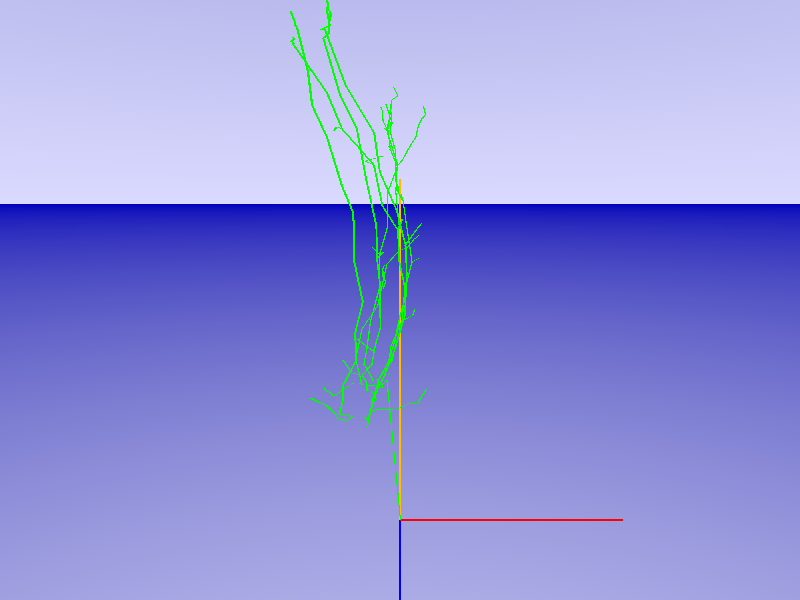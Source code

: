 /*** Include Files***/
#include "shapes.inc"
#include "colors.inc"

/*** Camera ***/
camera {
 location    <250,140, 0>
 look_at     <0, 100, 0>
 right       x*image_width/image_height
}

/*** Light source ***/
#declare Dist=3000.0;
light_source {
     <210, 550, -190> color White
     fade_distance Dist fade_power 4
}

/*** Texture for vegetative plant parts ***/
#declare Color_Fruit=texture{
     pigment{color ForestGreen}
}
#declare Color_Fruit=
     pigment{color ForestGreen}
#declare Color_Fruit_Stem=texture {
     pigment{color ForestGreen}
}
#declare Color_Leaf=texture {
#declare Color_Leaf=
     pigment{color rgb <0.5, 0.8, 0.1>}
}
#declare Color_Petiole=texture {
     pigment{color rgb <0.5,  0.8, 0.1>}
}
#declare Color_Internode=texture {
     pigment{color rgb <0.5, 0.8, 0.1>}
}

/*** Atmosphere ***/
sky_sphere {
 pigment {
     gradient y
     color_map { [0.0 color rgb <0.7, 0.7, 1.0>] [1.0 color blue 0.5] }
 }
}

/*** Coordinate-Axes ***/
//East (X coordinate)
#declare East_X_Coordinate = mesh {
triangle { <0,-0.5,-0.5>,<0,-0.5,0.5>, <100,-0.5,-0.5>}
triangle {<0,-0.5,0.5>, <100,-0.5,0.5>, <100,-0.5,-0.5>}
triangle { <0,-0.5,0.5>, <0,0.5,0>, <100,-0.5,0.5>}
triangle { <0,0.5,0>, <100,0.5,0>, <100,-0.5,0.5>}
triangle { <0,0.5,0>, <0,-0.5,-0.5>, <100,0.5,0>}
triangle { <0,-0.5,-0.5>, <0,-0.5,-0.5>, <100,0.5,0>}
texture{pigment{color Blue}}}

// North (Z coordinate)
#declare North_Z_Coordinate = mesh {
triangle { <-0.5,-0.5,0>,<-0.5,0.5,0>, <-0.5,-0.5,100>}
triangle {<-0.5,0.5,0>, <-0.5,0.5,100>, <-0.5,-0.5,100>}
triangle { <-0.5,0.5,0>, <0.5,0,0>, <-0.5,0.5,100>}
triangle { <0.5,0,0>, <0.5,0,100>, <-0.5,0.5,100>}
triangle { <0.5,0,0>, <-0.5,-0.5,0>, <0.5,0,100>}
triangle { <-0.5,-0.5,0>, <-0.5,-0.5,100>, <0.5,0,100>}
texture{pigment{color Red}}}

// Vertical direction (Y coordinate)
#declare Vertical_Direction_Y_Coordinate = mesh {
triangle { <-0.5,0,-0.5>,<-0.5,0,0.5>, <-0.5,150,-0.5>}
triangle {<-0.5,0,0.5>, <-0.5,150,0.5>, <-0.5,150,-0.5>}
triangle { <-0.5,0,0.5>, <0.5,0,0>, <-0.5,150,0.5>}
triangle { <0.5,0,0>, <0.5,150,0>, <-0.5,150,0.5>}
triangle { <0.5,0,0>, <-0.5,0,-0.5>, <0.5,150,0>}
triangle { <-0.5,0,-0.5>, <-0.5,150,-0.5>, <0.5,150,0>}
texture{pigment{color Orange}}}

East_X_Coordinate
North_Z_Coordinate
Vertical_Direction_Y_Coordinate

/**** Interndoe ID: 0 ****/

#declare internode_id_0 = mesh {
triangle { <0.0, -0.0, 0.0>, < 0.5, -0.0, 0.0>, < 0.5, -0.0, 0.0>}
triangle { <0.0, -0.0, 0.0>, < 0.5, -0.0, 0.0>, < 0.0, -0.0, 0.0>}
triangle { <0.0, -0.0, 0.5>, < 0.0, -0.0, 0.5>, < 0.0, -0.0, 0.0>}
triangle { <0.5, -0.0, 0.0>, < 0.5, -0.0, 0.0>, < 0.0, -0.0, 0.5>}
triangle { <0.5, -0.0, 0.0>, < 0.0, -0.0, 0.5>, < 0.0, -0.0, 0.5>}
triangle { <0.0, -0.0, 0.0>, < 0.5, -0.0, 0.0>, < 0.0, -0.0, 0.5>}
triangle { <0.0, -0.0, 0.0>, < 0.5, -0.0, 0.0>, < 0.0, -0.0, 0.5>}
    texture {pigment{color rgb<0, 100, 0>}}}

internode_id_0

/**** Interndoe ID: 1 ****/

#declare internode_id_1 = mesh {
triangle { <0.0, -0.0, 0.0>, < 0.5, -0.0, 0.0>, < 0.3100000000000005, 64.81, -5.859999999999999>}
triangle { <0.0, -0.0, 0.0>, < 0.3100000000000005, 64.81, -5.859999999999999>, < -0.1899999999999995, 64.81, -5.859999999999999>}
triangle { <0.0, -0.0, 0.5>, < -0.1899999999999995, 64.81, -5.359999999999999>, < -0.1899999999999995, 64.81, -5.859999999999999>}
triangle { <0.5, -0.0, 0.0>, < 0.3100000000000005, 64.81, -5.859999999999999>, < -0.1899999999999995, 64.81, -5.359999999999999>}
triangle { <0.5, -0.0, 0.0>, < -0.1899999999999995, 64.81, -5.359999999999999>, < 0.0, -0.0, 0.5>}
triangle { <0.0, -0.0, 0.0>, < 0.5, -0.0, 0.0>, < 0.0, -0.0, 0.5>}
triangle { <-0.1899999999999995, 64.81, -5.859999999999999>, < 0.3100000000000005, 64.81, -5.859999999999999>, < -0.1899999999999995, 64.81, -5.359999999999999>}
    texture {pigment{color rgb<0, 100, 0>}}}

internode_id_1

/**** Interndoe ID: 2 ****/

#declare internode_id_2 = mesh {
triangle { <-0.1899999999999995, 64.81, -5.859999999999999>, < 0.3100000000000005, 64.81, -5.859999999999999>, < 0.3000000000000007, 64.83, -5.840000000000003>}
triangle { <-0.1899999999999995, 64.81, -5.859999999999999>, < 0.3000000000000007, 64.83, -5.840000000000003>, < -0.1999999999999993, 64.83, -5.840000000000003>}
triangle { <-0.1899999999999995, 64.81, -5.359999999999999>, < -0.1999999999999993, 64.83, -5.340000000000003>, < -0.1999999999999993, 64.83, -5.840000000000003>}
triangle { <0.3100000000000005, 64.81, -5.859999999999999>, < 0.3000000000000007, 64.83, -5.840000000000003>, < -0.1999999999999993, 64.83, -5.340000000000003>}
triangle { <0.3100000000000005, 64.81, -5.859999999999999>, < -0.1999999999999993, 64.83, -5.340000000000003>, < -0.1899999999999995, 64.81, -5.359999999999999>}
triangle { <-0.1899999999999995, 64.81, -5.859999999999999>, < 0.3100000000000005, 64.81, -5.859999999999999>, < -0.1899999999999995, 64.81, -5.359999999999999>}
triangle { <-0.1999999999999993, 64.83, -5.840000000000003>, < 0.3000000000000007, 64.83, -5.840000000000003>, < -0.1999999999999993, 64.83, -5.340000000000003>}
    texture {pigment{color rgb<0, 100, 0>}}}

internode_id_2

/**** Interndoe ID: 3 ****/

#declare internode_id_3 = mesh {
triangle { <-0.1999999999999993, 64.83, -5.840000000000003>, < 0.3000000000000007, 64.83, -5.840000000000003>, < 0.13000000000000078, 62.94, -7.859999999999999>}
triangle { <-0.1999999999999993, 64.83, -5.840000000000003>, < 0.13000000000000078, 62.94, -7.859999999999999>, < -0.3699999999999992, 62.94, -7.859999999999999>}
triangle { <-0.1999999999999993, 64.83, -5.340000000000003>, < -0.3699999999999992, 62.94, -7.359999999999999>, < -0.3699999999999992, 62.94, -7.859999999999999>}
triangle { <0.3000000000000007, 64.83, -5.840000000000003>, < 0.13000000000000078, 62.94, -7.859999999999999>, < -0.3699999999999992, 62.94, -7.359999999999999>}
triangle { <0.3000000000000007, 64.83, -5.840000000000003>, < -0.3699999999999992, 62.94, -7.359999999999999>, < -0.1999999999999993, 64.83, -5.340000000000003>}
triangle { <-0.1999999999999993, 64.83, -5.840000000000003>, < 0.3000000000000007, 64.83, -5.840000000000003>, < -0.1999999999999993, 64.83, -5.340000000000003>}
triangle { <-0.3699999999999992, 62.94, -7.859999999999999>, < 0.13000000000000078, 62.94, -7.859999999999999>, < -0.3699999999999992, 62.94, -7.359999999999999>}
    texture {pigment{color rgb<0, 100, 0>}}}

internode_id_3

/**** Interndoe ID: 3_1_1 ****/

#declare internode_id_3_1_1 = mesh {
triangle { <-0.3699999999999992, 62.94, -7.859999999999999>, < 0.13000000000000078, 62.94, -7.859999999999999>, < 0.33999999999999986, 63.14, -7.88000000000001>}
triangle { <-0.3699999999999992, 62.94, -7.859999999999999>, < 0.33999999999999986, 63.14, -7.88000000000001>, < -0.16000000000000014, 63.14, -7.88000000000001>}
triangle { <-0.3699999999999992, 62.94, -7.359999999999999>, < -0.16000000000000014, 63.14, -7.38000000000001>, < -0.16000000000000014, 63.14, -7.88000000000001>}
triangle { <0.13000000000000078, 62.94, -7.859999999999999>, < 0.33999999999999986, 63.14, -7.88000000000001>, < -0.16000000000000014, 63.14, -7.38000000000001>}
triangle { <0.13000000000000078, 62.94, -7.859999999999999>, < -0.16000000000000014, 63.14, -7.38000000000001>, < -0.3699999999999992, 62.94, -7.359999999999999>}
triangle { <-0.3699999999999992, 62.94, -7.859999999999999>, < 0.13000000000000078, 62.94, -7.859999999999999>, < -0.3699999999999992, 62.94, -7.359999999999999>}
triangle { <-0.16000000000000014, 63.14, -7.88000000000001>, < 0.33999999999999986, 63.14, -7.88000000000001>, < -0.16000000000000014, 63.14, -7.38000000000001>}
    texture {pigment{color rgb<0, 100, 0>}}}

internode_id_3_1_1

/**** Interndoe ID: 3_1_2 ****/

#declare internode_id_3_1_2 = mesh {
triangle { <-0.16000000000000014, 63.14, -7.88000000000001>, < 0.33999999999999986, 63.14, -7.88000000000001>, < -0.2400000000000002, 61.46, -8.050000000000011>}
triangle { <-0.16000000000000014, 63.14, -7.88000000000001>, < -0.2400000000000002, 61.46, -8.050000000000011>, < -0.7400000000000002, 61.46, -8.050000000000011>}
triangle { <-0.16000000000000014, 63.14, -7.38000000000001>, < -0.7400000000000002, 61.46, -7.550000000000011>, < -0.7400000000000002, 61.46, -8.050000000000011>}
triangle { <0.33999999999999986, 63.14, -7.88000000000001>, < -0.2400000000000002, 61.46, -8.050000000000011>, < -0.7400000000000002, 61.46, -7.550000000000011>}
triangle { <0.33999999999999986, 63.14, -7.88000000000001>, < -0.7400000000000002, 61.46, -7.550000000000011>, < -0.16000000000000014, 63.14, -7.38000000000001>}
triangle { <-0.16000000000000014, 63.14, -7.88000000000001>, < 0.33999999999999986, 63.14, -7.88000000000001>, < -0.16000000000000014, 63.14, -7.38000000000001>}
triangle { <-0.7400000000000002, 61.46, -8.050000000000011>, < -0.2400000000000002, 61.46, -8.050000000000011>, < -0.7400000000000002, 61.46, -7.550000000000011>}
    texture {pigment{color rgb<0, 100, 0>}}}

internode_id_3_1_2

/**** Interndoe ID: 3_1_3 ****/

#declare internode_id_3_1_3 = mesh {
triangle { <-0.7400000000000002, 61.46, -8.050000000000011>, < -0.2400000000000002, 61.46, -8.050000000000011>, < 1.1800000000000015, 62.8, -10.740000000000009>}
triangle { <-0.7400000000000002, 61.46, -8.050000000000011>, < 1.1800000000000015, 62.8, -10.740000000000009>, < 0.6800000000000015, 62.8, -10.740000000000009>}
triangle { <-0.7400000000000002, 61.46, -7.550000000000011>, < 0.6800000000000015, 62.8, -10.240000000000009>, < 0.6800000000000015, 62.8, -10.740000000000009>}
triangle { <-0.2400000000000002, 61.46, -8.050000000000011>, < 1.1800000000000015, 62.8, -10.740000000000009>, < 0.6800000000000015, 62.8, -10.240000000000009>}
triangle { <-0.2400000000000002, 61.46, -8.050000000000011>, < 0.6800000000000015, 62.8, -10.240000000000009>, < -0.7400000000000002, 61.46, -7.550000000000011>}
triangle { <-0.7400000000000002, 61.46, -8.050000000000011>, < -0.2400000000000002, 61.46, -8.050000000000011>, < -0.7400000000000002, 61.46, -7.550000000000011>}
triangle { <0.6800000000000015, 62.8, -10.740000000000009>, < 1.1800000000000015, 62.8, -10.740000000000009>, < 0.6800000000000015, 62.8, -10.240000000000009>}
    texture {pigment{color rgb<0, 100, 0>}}}

internode_id_3_1_3

/**** Interndoe ID: 3_1_4 ****/

#declare internode_id_3_1_4 = mesh {
triangle { <0.6800000000000015, 62.8, -10.740000000000009>, < 1.1800000000000015, 62.8, -10.740000000000009>, < 4.380000000000001, 64.1, -16.38000000000001>}
triangle { <0.6800000000000015, 62.8, -10.740000000000009>, < 4.380000000000001, 64.1, -16.38000000000001>, < 3.880000000000001, 64.1, -16.38000000000001>}
triangle { <0.6800000000000015, 62.8, -10.240000000000009>, < 3.880000000000001, 64.1, -15.88000000000001>, < 3.880000000000001, 64.1, -16.38000000000001>}
triangle { <1.1800000000000015, 62.8, -10.740000000000009>, < 4.380000000000001, 64.1, -16.38000000000001>, < 3.880000000000001, 64.1, -15.88000000000001>}
triangle { <1.1800000000000015, 62.8, -10.740000000000009>, < 3.880000000000001, 64.1, -15.88000000000001>, < 0.6800000000000015, 62.8, -10.240000000000009>}
triangle { <0.6800000000000015, 62.8, -10.740000000000009>, < 1.1800000000000015, 62.8, -10.740000000000009>, < 0.6800000000000015, 62.8, -10.240000000000009>}
triangle { <3.880000000000001, 64.1, -16.38000000000001>, < 4.380000000000001, 64.1, -16.38000000000001>, < 3.880000000000001, 64.1, -15.88000000000001>}
    texture {pigment{color rgb<0, 100, 0>}}}

internode_id_3_1_4

/**** Interndoe ID: 3_1_4_1_1 ****/

#declare internode_id_3_1_4_1_1 = mesh {
triangle { <3.880000000000001, 64.1, -16.38000000000001>, < 4.380000000000001, 64.1, -16.38000000000001>, < 4.370000000000001, 63.949999999999996, -16.450000000000003>}
triangle { <3.880000000000001, 64.1, -16.38000000000001>, < 4.370000000000001, 63.949999999999996, -16.450000000000003>, < 3.870000000000001, 63.949999999999996, -16.450000000000003>}
triangle { <3.880000000000001, 64.1, -15.88000000000001>, < 3.870000000000001, 63.949999999999996, -15.950000000000003>, < 3.870000000000001, 63.949999999999996, -16.450000000000003>}
triangle { <4.380000000000001, 64.1, -16.38000000000001>, < 4.370000000000001, 63.949999999999996, -16.450000000000003>, < 3.870000000000001, 63.949999999999996, -15.950000000000003>}
triangle { <4.380000000000001, 64.1, -16.38000000000001>, < 3.870000000000001, 63.949999999999996, -15.950000000000003>, < 3.880000000000001, 64.1, -15.88000000000001>}
triangle { <3.880000000000001, 64.1, -16.38000000000001>, < 4.380000000000001, 64.1, -16.38000000000001>, < 3.880000000000001, 64.1, -15.88000000000001>}
triangle { <3.870000000000001, 63.949999999999996, -16.450000000000003>, < 4.370000000000001, 63.949999999999996, -16.450000000000003>, < 3.870000000000001, 63.949999999999996, -15.950000000000003>}
    texture {pigment{color rgb<0, 100, 0>}}}

internode_id_3_1_4_1_1

/**** Interndoe ID: 3_1_4_1_2 ****/

#declare internode_id_3_1_4_1_2 = mesh {
triangle { <3.870000000000001, 63.949999999999996, -16.450000000000003>, < 4.370000000000001, 63.949999999999996, -16.450000000000003>, < 7.050000000000001, 65.63, -16.310000000000002>}
triangle { <3.870000000000001, 63.949999999999996, -16.450000000000003>, < 7.050000000000001, 65.63, -16.310000000000002>, < 6.550000000000001, 65.63, -16.310000000000002>}
triangle { <3.870000000000001, 63.949999999999996, -15.950000000000003>, < 6.550000000000001, 65.63, -15.810000000000002>, < 6.550000000000001, 65.63, -16.310000000000002>}
triangle { <4.370000000000001, 63.949999999999996, -16.450000000000003>, < 7.050000000000001, 65.63, -16.310000000000002>, < 6.550000000000001, 65.63, -15.810000000000002>}
triangle { <4.370000000000001, 63.949999999999996, -16.450000000000003>, < 6.550000000000001, 65.63, -15.810000000000002>, < 3.870000000000001, 63.949999999999996, -15.950000000000003>}
triangle { <3.870000000000001, 63.949999999999996, -16.450000000000003>, < 4.370000000000001, 63.949999999999996, -16.450000000000003>, < 3.870000000000001, 63.949999999999996, -15.950000000000003>}
triangle { <6.550000000000001, 65.63, -16.310000000000002>, < 7.050000000000001, 65.63, -16.310000000000002>, < 6.550000000000001, 65.63, -15.810000000000002>}
    texture {pigment{color rgb<0, 100, 0>}}}

internode_id_3_1_4_1_2

/**** Interndoe ID: 3_1_4_1_3 ****/

#declare internode_id_3_1_4_1_3 = mesh {
triangle { <6.550000000000001, 65.63, -16.310000000000002>, < 7.050000000000001, 65.63, -16.310000000000002>, < 12.24, 67.32, -19.230000000000004>}
triangle { <6.550000000000001, 65.63, -16.310000000000002>, < 12.24, 67.32, -19.230000000000004>, < 11.74, 67.32, -19.230000000000004>}
triangle { <6.550000000000001, 65.63, -15.810000000000002>, < 11.74, 67.32, -18.730000000000004>, < 11.74, 67.32, -19.230000000000004>}
triangle { <7.050000000000001, 65.63, -16.310000000000002>, < 12.24, 67.32, -19.230000000000004>, < 11.74, 67.32, -18.730000000000004>}
triangle { <7.050000000000001, 65.63, -16.310000000000002>, < 11.74, 67.32, -18.730000000000004>, < 6.550000000000001, 65.63, -15.810000000000002>}
triangle { <6.550000000000001, 65.63, -16.310000000000002>, < 7.050000000000001, 65.63, -16.310000000000002>, < 6.550000000000001, 65.63, -15.810000000000002>}
triangle { <11.74, 67.32, -19.230000000000004>, < 12.24, 67.32, -19.230000000000004>, < 11.74, 67.32, -18.730000000000004>}
    texture {pigment{color rgb<0, 100, 0>}}}

internode_id_3_1_4_1_3

/**** Interndoe ID: 3_1_4_1_4 ****/

#declare internode_id_3_1_4_1_4 = mesh {
triangle { <11.74, 67.32, -19.230000000000004>, < 12.24, 67.32, -19.230000000000004>, < 18.55, 66.74, -22.689999999999998>}
triangle { <11.74, 67.32, -19.230000000000004>, < 18.55, 66.74, -22.689999999999998>, < 18.05, 66.74, -22.689999999999998>}
triangle { <11.74, 67.32, -18.730000000000004>, < 18.05, 66.74, -22.189999999999998>, < 18.05, 66.74, -22.689999999999998>}
triangle { <12.24, 67.32, -19.230000000000004>, < 18.55, 66.74, -22.689999999999998>, < 18.05, 66.74, -22.189999999999998>}
triangle { <12.24, 67.32, -19.230000000000004>, < 18.05, 66.74, -22.189999999999998>, < 11.74, 67.32, -18.730000000000004>}
triangle { <11.74, 67.32, -19.230000000000004>, < 12.24, 67.32, -19.230000000000004>, < 11.74, 67.32, -18.730000000000004>}
triangle { <18.05, 66.74, -22.689999999999998>, < 18.55, 66.74, -22.689999999999998>, < 18.05, 66.74, -22.189999999999998>}
    texture {pigment{color rgb<0, 100, 0>}}}

internode_id_3_1_4_1_4

/**** Interndoe ID: 3_1_4_1_5 ****/

#declare internode_id_3_1_4_1_5 = mesh {
triangle { <18.05, 66.74, -22.689999999999998>, < 18.55, 66.74, -22.689999999999998>, < 19.330000000000002, 64.09, -26.72>}
triangle { <18.05, 66.74, -22.689999999999998>, < 19.330000000000002, 64.09, -26.72>, < 18.830000000000002, 64.09, -26.72>}
triangle { <18.05, 66.74, -22.189999999999998>, < 18.830000000000002, 64.09, -26.22>, < 18.830000000000002, 64.09, -26.72>}
triangle { <18.55, 66.74, -22.689999999999998>, < 19.330000000000002, 64.09, -26.72>, < 18.830000000000002, 64.09, -26.22>}
triangle { <18.55, 66.74, -22.689999999999998>, < 18.830000000000002, 64.09, -26.22>, < 18.05, 66.74, -22.189999999999998>}
triangle { <18.05, 66.74, -22.689999999999998>, < 18.55, 66.74, -22.689999999999998>, < 18.05, 66.74, -22.189999999999998>}
triangle { <18.830000000000002, 64.09, -26.72>, < 19.330000000000002, 64.09, -26.72>, < 18.830000000000002, 64.09, -26.22>}
    texture {pigment{color rgb<0, 100, 0>}}}

internode_id_3_1_4_1_5

/**** Interndoe ID: 3_1_4_1_6 ****/

#declare internode_id_3_1_4_1_6 = mesh {
triangle { <18.830000000000002, 64.09, -26.72>, < 19.330000000000002, 64.09, -26.72>, < 19.93, 65.99, -28.439999999999998>}
triangle { <18.830000000000002, 64.09, -26.72>, < 19.93, 65.99, -28.439999999999998>, < 19.43, 65.99, -28.439999999999998>}
triangle { <18.830000000000002, 64.09, -26.22>, < 19.43, 65.99, -27.939999999999998>, < 19.43, 65.99, -28.439999999999998>}
triangle { <19.330000000000002, 64.09, -26.72>, < 19.93, 65.99, -28.439999999999998>, < 19.43, 65.99, -27.939999999999998>}
triangle { <19.330000000000002, 64.09, -26.72>, < 19.43, 65.99, -27.939999999999998>, < 18.830000000000002, 64.09, -26.22>}
triangle { <18.830000000000002, 64.09, -26.72>, < 19.330000000000002, 64.09, -26.72>, < 18.830000000000002, 64.09, -26.22>}
triangle { <19.43, 65.99, -28.439999999999998>, < 19.93, 65.99, -28.439999999999998>, < 19.43, 65.99, -27.939999999999998>}
    texture {pigment{color rgb<0, 100, 0>}}}

internode_id_3_1_4_1_6

/**** Interndoe ID: 3_1_4_1_7 ****/

#declare internode_id_3_1_4_1_7 = mesh {
triangle { <19.43, 65.99, -28.439999999999998>, < 19.93, 65.99, -28.439999999999998>, < 20.52, 67.12, -29.99000000000001>}
triangle { <19.43, 65.99, -28.439999999999998>, < 20.52, 67.12, -29.99000000000001>, < 20.02, 67.12, -29.99000000000001>}
triangle { <19.43, 65.99, -27.939999999999998>, < 20.02, 67.12, -29.49000000000001>, < 20.02, 67.12, -29.99000000000001>}
triangle { <19.93, 65.99, -28.439999999999998>, < 20.52, 67.12, -29.99000000000001>, < 20.02, 67.12, -29.49000000000001>}
triangle { <19.93, 65.99, -28.439999999999998>, < 20.02, 67.12, -29.49000000000001>, < 19.43, 65.99, -27.939999999999998>}
triangle { <19.43, 65.99, -28.439999999999998>, < 19.93, 65.99, -28.439999999999998>, < 19.43, 65.99, -27.939999999999998>}
triangle { <20.02, 67.12, -29.99000000000001>, < 20.52, 67.12, -29.99000000000001>, < 20.02, 67.12, -29.49000000000001>}
    texture {pigment{color rgb<0, 100, 0>}}}

internode_id_3_1_4_1_7

/**** Interndoe ID: 3_1_4_1_8 ****/

#declare internode_id_3_1_4_1_8 = mesh {
triangle { <20.02, 67.12, -29.99000000000001>, < 20.52, 67.12, -29.99000000000001>, < 21.19, 68.22, -30.290000000000006>}
triangle { <20.02, 67.12, -29.99000000000001>, < 21.19, 68.22, -30.290000000000006>, < 20.69, 68.22, -30.290000000000006>}
triangle { <20.02, 67.12, -29.49000000000001>, < 20.69, 68.22, -29.790000000000006>, < 20.69, 68.22, -30.290000000000006>}
triangle { <20.52, 67.12, -29.99000000000001>, < 21.19, 68.22, -30.290000000000006>, < 20.69, 68.22, -29.790000000000006>}
triangle { <20.52, 67.12, -29.99000000000001>, < 20.69, 68.22, -29.790000000000006>, < 20.02, 67.12, -29.49000000000001>}
triangle { <20.02, 67.12, -29.99000000000001>, < 20.52, 67.12, -29.99000000000001>, < 20.02, 67.12, -29.49000000000001>}
triangle { <20.69, 68.22, -30.290000000000006>, < 21.19, 68.22, -30.290000000000006>, < 20.69, 68.22, -29.790000000000006>}
    texture {pigment{color rgb<0, 100, 0>}}}

internode_id_3_1_4_1_8

/**** Interndoe ID: 3_1_5 ****/

#declare internode_id_3_1_5 = mesh {
triangle { <3.880000000000001, 64.1, -16.38000000000001>, < 4.380000000000001, 64.1, -16.38000000000001>, < 2.360000000000001, 74.91, -19.060000000000002>}
triangle { <3.880000000000001, 64.1, -16.38000000000001>, < 2.360000000000001, 74.91, -19.060000000000002>, < 1.8600000000000012, 74.91, -19.060000000000002>}
triangle { <3.880000000000001, 64.1, -15.88000000000001>, < 1.8600000000000012, 74.91, -18.560000000000002>, < 1.8600000000000012, 74.91, -19.060000000000002>}
triangle { <4.380000000000001, 64.1, -16.38000000000001>, < 2.360000000000001, 74.91, -19.060000000000002>, < 1.8600000000000012, 74.91, -18.560000000000002>}
triangle { <4.380000000000001, 64.1, -16.38000000000001>, < 1.8600000000000012, 74.91, -18.560000000000002>, < 3.880000000000001, 64.1, -15.88000000000001>}
triangle { <3.880000000000001, 64.1, -16.38000000000001>, < 4.380000000000001, 64.1, -16.38000000000001>, < 3.880000000000001, 64.1, -15.88000000000001>}
triangle { <1.8600000000000012, 74.91, -19.060000000000002>, < 2.360000000000001, 74.91, -19.060000000000002>, < 1.8600000000000012, 74.91, -18.560000000000002>}
    texture {pigment{color rgb<0, 100, 0>}}}

internode_id_3_1_5

/**** Interndoe ID: 3_1_6 ****/

#declare internode_id_3_1_6 = mesh {
triangle { <1.8600000000000012, 74.91, -19.060000000000002>, < 2.360000000000001, 74.91, -19.060000000000002>, < 0.6400000000000006, 87.44, -16.439999999999998>}
triangle { <1.8600000000000012, 74.91, -19.060000000000002>, < 0.6400000000000006, 87.44, -16.439999999999998>, < 0.14000000000000057, 87.44, -16.439999999999998>}
triangle { <1.8600000000000012, 74.91, -18.560000000000002>, < 0.14000000000000057, 87.44, -15.939999999999998>, < 0.14000000000000057, 87.44, -16.439999999999998>}
triangle { <2.360000000000001, 74.91, -19.060000000000002>, < 0.6400000000000006, 87.44, -16.439999999999998>, < 0.14000000000000057, 87.44, -15.939999999999998>}
triangle { <2.360000000000001, 74.91, -19.060000000000002>, < 0.14000000000000057, 87.44, -15.939999999999998>, < 1.8600000000000012, 74.91, -18.560000000000002>}
triangle { <1.8600000000000012, 74.91, -19.060000000000002>, < 2.360000000000001, 74.91, -19.060000000000002>, < 1.8600000000000012, 74.91, -18.560000000000002>}
triangle { <0.14000000000000057, 87.44, -16.439999999999998>, < 0.6400000000000006, 87.44, -16.439999999999998>, < 0.14000000000000057, 87.44, -15.939999999999998>}
    texture {pigment{color rgb<0, 100, 0>}}}

internode_id_3_1_6

/**** Interndoe ID: 3_1_7 ****/

#declare internode_id_3_1_7 = mesh {
triangle { <0.14000000000000057, 87.44, -16.439999999999998>, < 0.6400000000000006, 87.44, -16.439999999999998>, < -3.799999999999999, 96.75999999999999, -9.86>}
triangle { <0.14000000000000057, 87.44, -16.439999999999998>, < -3.799999999999999, 96.75999999999999, -9.86>, < -4.299999999999999, 96.75999999999999, -9.86>}
triangle { <0.14000000000000057, 87.44, -15.939999999999998>, < -4.299999999999999, 96.75999999999999, -9.36>, < -4.299999999999999, 96.75999999999999, -9.86>}
triangle { <0.6400000000000006, 87.44, -16.439999999999998>, < -3.799999999999999, 96.75999999999999, -9.86>, < -4.299999999999999, 96.75999999999999, -9.36>}
triangle { <0.6400000000000006, 87.44, -16.439999999999998>, < -4.299999999999999, 96.75999999999999, -9.36>, < 0.14000000000000057, 87.44, -15.939999999999998>}
triangle { <0.14000000000000057, 87.44, -16.439999999999998>, < 0.6400000000000006, 87.44, -16.439999999999998>, < 0.14000000000000057, 87.44, -15.939999999999998>}
triangle { <-4.299999999999999, 96.75999999999999, -9.86>, < -3.799999999999999, 96.75999999999999, -9.86>, < -4.299999999999999, 96.75999999999999, -9.36>}
    texture {pigment{color rgb<0, 100, 0>}}}

internode_id_3_1_7

/**** Interndoe ID: 3_1_8 ****/

#declare internode_id_3_1_8 = mesh {
triangle { <-4.299999999999999, 96.75999999999999, -9.86>, < -3.799999999999999, 96.75999999999999, -9.86>, < 3.59, 115.53999999999999, -5.63000000000001>}
triangle { <-4.299999999999999, 96.75999999999999, -9.86>, < 3.59, 115.53999999999999, -5.63000000000001>, < 3.09, 115.53999999999999, -5.63000000000001>}
triangle { <-4.299999999999999, 96.75999999999999, -9.36>, < 3.09, 115.53999999999999, -5.13000000000001>, < 3.09, 115.53999999999999, -5.63000000000001>}
triangle { <-3.799999999999999, 96.75999999999999, -9.86>, < 3.59, 115.53999999999999, -5.63000000000001>, < 3.09, 115.53999999999999, -5.13000000000001>}
triangle { <-3.799999999999999, 96.75999999999999, -9.86>, < 3.09, 115.53999999999999, -5.13000000000001>, < -4.299999999999999, 96.75999999999999, -9.36>}
triangle { <-4.299999999999999, 96.75999999999999, -9.86>, < -3.799999999999999, 96.75999999999999, -9.86>, < -4.299999999999999, 96.75999999999999, -9.36>}
triangle { <3.09, 115.53999999999999, -5.63000000000001>, < 3.59, 115.53999999999999, -5.63000000000001>, < 3.09, 115.53999999999999, -5.13000000000001>}
    texture {pigment{color rgb<0, 100, 0>}}}

internode_id_3_1_8

/**** Interndoe ID: 3_1_9 ****/

#declare internode_id_3_1_9 = mesh {
triangle { <3.09, 115.53999999999999, -5.63000000000001>, < 3.59, 115.53999999999999, -5.63000000000001>, < -2.2799999999999994, 120.41, -0.7600000000000051>}
triangle { <3.09, 115.53999999999999, -5.63000000000001>, < -2.2799999999999994, 120.41, -0.7600000000000051>, < -2.7799999999999994, 120.41, -0.7600000000000051>}
triangle { <3.09, 115.53999999999999, -5.13000000000001>, < -2.7799999999999994, 120.41, -0.2600000000000051>, < -2.7799999999999994, 120.41, -0.7600000000000051>}
triangle { <3.59, 115.53999999999999, -5.63000000000001>, < -2.2799999999999994, 120.41, -0.7600000000000051>, < -2.7799999999999994, 120.41, -0.2600000000000051>}
triangle { <3.59, 115.53999999999999, -5.63000000000001>, < -2.7799999999999994, 120.41, -0.2600000000000051>, < 3.09, 115.53999999999999, -5.13000000000001>}
triangle { <3.09, 115.53999999999999, -5.63000000000001>, < 3.59, 115.53999999999999, -5.63000000000001>, < 3.09, 115.53999999999999, -5.13000000000001>}
triangle { <-2.7799999999999994, 120.41, -0.7600000000000051>, < -2.2799999999999994, 120.41, -0.7600000000000051>, < -2.7799999999999994, 120.41, -0.2600000000000051>}
    texture {pigment{color rgb<0, 100, 0>}}}

internode_id_3_1_9

/**** Interndoe ID: 3_1_9_1_1 ****/

#declare internode_id_3_1_9_1_1 = mesh {
triangle { <-2.7799999999999994, 120.41, -0.7600000000000051>, < -2.2799999999999994, 120.41, -0.7600000000000051>, < -2.51, 120.43, -0.8299999999999983>}
triangle { <-2.7799999999999994, 120.41, -0.7600000000000051>, < -2.51, 120.43, -0.8299999999999983>, < -3.01, 120.43, -0.8299999999999983>}
triangle { <-2.7799999999999994, 120.41, -0.2600000000000051>, < -3.01, 120.43, -0.3299999999999983>, < -3.01, 120.43, -0.8299999999999983>}
triangle { <-2.2799999999999994, 120.41, -0.7600000000000051>, < -2.51, 120.43, -0.8299999999999983>, < -3.01, 120.43, -0.3299999999999983>}
triangle { <-2.2799999999999994, 120.41, -0.7600000000000051>, < -3.01, 120.43, -0.3299999999999983>, < -2.7799999999999994, 120.41, -0.2600000000000051>}
triangle { <-2.7799999999999994, 120.41, -0.7600000000000051>, < -2.2799999999999994, 120.41, -0.7600000000000051>, < -2.7799999999999994, 120.41, -0.2600000000000051>}
triangle { <-3.01, 120.43, -0.8299999999999983>, < -2.51, 120.43, -0.8299999999999983>, < -3.01, 120.43, -0.3299999999999983>}
    texture {pigment{color rgb<0, 100, 0>}}}

internode_id_3_1_9_1_1

/**** Interndoe ID: 3_1_9_1_2 ****/

#declare internode_id_3_1_9_1_2 = mesh {
triangle { <-3.01, 120.43, -0.8299999999999983>, < -2.51, 120.43, -0.8299999999999983>, < -3.9099999999999984, 121.78999999999999, 2.9099999999999966>}
triangle { <-3.01, 120.43, -0.8299999999999983>, < -3.9099999999999984, 121.78999999999999, 2.9099999999999966>, < -4.409999999999998, 121.78999999999999, 2.9099999999999966>}
triangle { <-3.01, 120.43, -0.3299999999999983>, < -4.409999999999998, 121.78999999999999, 3.4099999999999966>, < -4.409999999999998, 121.78999999999999, 2.9099999999999966>}
triangle { <-2.51, 120.43, -0.8299999999999983>, < -3.9099999999999984, 121.78999999999999, 2.9099999999999966>, < -4.409999999999998, 121.78999999999999, 3.4099999999999966>}
triangle { <-2.51, 120.43, -0.8299999999999983>, < -4.409999999999998, 121.78999999999999, 3.4099999999999966>, < -3.01, 120.43, -0.3299999999999983>}
triangle { <-3.01, 120.43, -0.8299999999999983>, < -2.51, 120.43, -0.8299999999999983>, < -3.01, 120.43, -0.3299999999999983>}
triangle { <-4.409999999999998, 121.78999999999999, 2.9099999999999966>, < -3.9099999999999984, 121.78999999999999, 2.9099999999999966>, < -4.409999999999998, 121.78999999999999, 3.4099999999999966>}
    texture {pigment{color rgb<0, 100, 0>}}}

internode_id_3_1_9_1_2

/**** Interndoe ID: 3_1_9_1_3 ****/

#declare internode_id_3_1_9_1_3 = mesh {
triangle { <-4.409999999999998, 121.78999999999999, 2.9099999999999966>, < -3.9099999999999984, 121.78999999999999, 2.9099999999999966>, < -4.65, 125.19999999999999, 5.61999999999999>}
triangle { <-4.409999999999998, 121.78999999999999, 2.9099999999999966>, < -4.65, 125.19999999999999, 5.61999999999999>, < -5.15, 125.19999999999999, 5.61999999999999>}
triangle { <-4.409999999999998, 121.78999999999999, 3.4099999999999966>, < -5.15, 125.19999999999999, 6.11999999999999>, < -5.15, 125.19999999999999, 5.61999999999999>}
triangle { <-3.9099999999999984, 121.78999999999999, 2.9099999999999966>, < -4.65, 125.19999999999999, 5.61999999999999>, < -5.15, 125.19999999999999, 6.11999999999999>}
triangle { <-3.9099999999999984, 121.78999999999999, 2.9099999999999966>, < -5.15, 125.19999999999999, 6.11999999999999>, < -4.409999999999998, 121.78999999999999, 3.4099999999999966>}
triangle { <-4.409999999999998, 121.78999999999999, 2.9099999999999966>, < -3.9099999999999984, 121.78999999999999, 2.9099999999999966>, < -4.409999999999998, 121.78999999999999, 3.4099999999999966>}
triangle { <-5.15, 125.19999999999999, 5.61999999999999>, < -4.65, 125.19999999999999, 5.61999999999999>, < -5.15, 125.19999999999999, 6.11999999999999>}
    texture {pigment{color rgb<0, 100, 0>}}}

internode_id_3_1_9_1_3

/**** Interndoe ID: 3_1_9_1_4 ****/

#declare internode_id_3_1_9_1_4 = mesh {
triangle { <-5.15, 125.19999999999999, 5.61999999999999>, < -4.65, 125.19999999999999, 5.61999999999999>, < -5.200000000000001, 127.15, 8.159999999999997>}
triangle { <-5.15, 125.19999999999999, 5.61999999999999>, < -5.200000000000001, 127.15, 8.159999999999997>, < -5.700000000000001, 127.15, 8.159999999999997>}
triangle { <-5.15, 125.19999999999999, 6.11999999999999>, < -5.700000000000001, 127.15, 8.659999999999997>, < -5.700000000000001, 127.15, 8.159999999999997>}
triangle { <-4.65, 125.19999999999999, 5.61999999999999>, < -5.200000000000001, 127.15, 8.159999999999997>, < -5.700000000000001, 127.15, 8.659999999999997>}
triangle { <-4.65, 125.19999999999999, 5.61999999999999>, < -5.700000000000001, 127.15, 8.659999999999997>, < -5.15, 125.19999999999999, 6.11999999999999>}
triangle { <-5.15, 125.19999999999999, 5.61999999999999>, < -4.65, 125.19999999999999, 5.61999999999999>, < -5.15, 125.19999999999999, 6.11999999999999>}
triangle { <-5.700000000000001, 127.15, 8.159999999999997>, < -5.200000000000001, 127.15, 8.159999999999997>, < -5.700000000000001, 127.15, 8.659999999999997>}
    texture {pigment{color rgb<0, 100, 0>}}}

internode_id_3_1_9_1_4

/**** Interndoe ID: 3_1_10 ****/

#declare internode_id_3_1_10 = mesh {
triangle { <-2.7799999999999994, 120.41, -0.7600000000000051>, < -2.2799999999999994, 120.41, -0.7600000000000051>, < -0.16000000000000014, 131.25, -0.6200000000000045>}
triangle { <-2.7799999999999994, 120.41, -0.7600000000000051>, < -0.16000000000000014, 131.25, -0.6200000000000045>, < -0.6600000000000001, 131.25, -0.6200000000000045>}
triangle { <-2.7799999999999994, 120.41, -0.2600000000000051>, < -0.6600000000000001, 131.25, -0.12000000000000455>, < -0.6600000000000001, 131.25, -0.6200000000000045>}
triangle { <-2.2799999999999994, 120.41, -0.7600000000000051>, < -0.16000000000000014, 131.25, -0.6200000000000045>, < -0.6600000000000001, 131.25, -0.12000000000000455>}
triangle { <-2.2799999999999994, 120.41, -0.7600000000000051>, < -0.6600000000000001, 131.25, -0.12000000000000455>, < -2.7799999999999994, 120.41, -0.2600000000000051>}
triangle { <-2.7799999999999994, 120.41, -0.7600000000000051>, < -2.2799999999999994, 120.41, -0.7600000000000051>, < -2.7799999999999994, 120.41, -0.2600000000000051>}
triangle { <-0.6600000000000001, 131.25, -0.6200000000000045>, < -0.16000000000000014, 131.25, -0.6200000000000045>, < -0.6600000000000001, 131.25, -0.12000000000000455>}
    texture {pigment{color rgb<0, 100, 0>}}}

internode_id_3_1_10

/**** Interndoe ID: 3_1_11 ****/

#declare internode_id_3_1_11 = mesh {
triangle { <-0.6600000000000001, 131.25, -0.6200000000000045>, < -0.16000000000000014, 131.25, -0.6200000000000045>, < -2.9799999999999986, 144.96, -1.980000000000004>}
triangle { <-0.6600000000000001, 131.25, -0.6200000000000045>, < -2.9799999999999986, 144.96, -1.980000000000004>, < -3.4799999999999986, 144.96, -1.980000000000004>}
triangle { <-0.6600000000000001, 131.25, -0.12000000000000455>, < -3.4799999999999986, 144.96, -1.480000000000004>, < -3.4799999999999986, 144.96, -1.980000000000004>}
triangle { <-0.16000000000000014, 131.25, -0.6200000000000045>, < -2.9799999999999986, 144.96, -1.980000000000004>, < -3.4799999999999986, 144.96, -1.480000000000004>}
triangle { <-0.16000000000000014, 131.25, -0.6200000000000045>, < -3.4799999999999986, 144.96, -1.480000000000004>, < -0.6600000000000001, 131.25, -0.12000000000000455>}
triangle { <-0.6600000000000001, 131.25, -0.6200000000000045>, < -0.16000000000000014, 131.25, -0.6200000000000045>, < -0.6600000000000001, 131.25, -0.12000000000000455>}
triangle { <-3.4799999999999986, 144.96, -1.980000000000004>, < -2.9799999999999986, 144.96, -1.980000000000004>, < -3.4799999999999986, 144.96, -1.480000000000004>}
    texture {pigment{color rgb<0, 100, 0>}}}

internode_id_3_1_11

/**** Interndoe ID: 3_1_12 ****/

#declare internode_id_3_1_12 = mesh {
triangle { <-3.4799999999999986, 144.96, -1.980000000000004>, < -2.9799999999999986, 144.96, -1.980000000000004>, < -3.9000000000000004, 155.37, -1.4399999999999977>}
triangle { <-3.4799999999999986, 144.96, -1.980000000000004>, < -3.9000000000000004, 155.37, -1.4399999999999977>, < -4.4, 155.37, -1.4399999999999977>}
triangle { <-3.4799999999999986, 144.96, -1.480000000000004>, < -4.4, 155.37, -0.9399999999999977>, < -4.4, 155.37, -1.4399999999999977>}
triangle { <-2.9799999999999986, 144.96, -1.980000000000004>, < -3.9000000000000004, 155.37, -1.4399999999999977>, < -4.4, 155.37, -0.9399999999999977>}
triangle { <-2.9799999999999986, 144.96, -1.980000000000004>, < -4.4, 155.37, -0.9399999999999977>, < -3.4799999999999986, 144.96, -1.480000000000004>}
triangle { <-3.4799999999999986, 144.96, -1.980000000000004>, < -2.9799999999999986, 144.96, -1.980000000000004>, < -3.4799999999999986, 144.96, -1.480000000000004>}
triangle { <-4.4, 155.37, -1.4399999999999977>, < -3.9000000000000004, 155.37, -1.4399999999999977>, < -4.4, 155.37, -0.9399999999999977>}
    texture {pigment{color rgb<0, 100, 0>}}}

internode_id_3_1_12

/**** Interndoe ID: 3_1_13 ****/

#declare internode_id_3_1_13 = mesh {
triangle { <-4.4, 155.37, -1.4399999999999977>, < -3.9000000000000004, 155.37, -1.4399999999999977>, < -7.950000000000001, 162.48, -4.25>}
triangle { <-4.4, 155.37, -1.4399999999999977>, < -7.950000000000001, 162.48, -4.25>, < -8.450000000000001, 162.48, -4.25>}
triangle { <-4.4, 155.37, -0.9399999999999977>, < -8.450000000000001, 162.48, -3.75>, < -8.450000000000001, 162.48, -4.25>}
triangle { <-3.9000000000000004, 155.37, -1.4399999999999977>, < -7.950000000000001, 162.48, -4.25>, < -8.450000000000001, 162.48, -3.75>}
triangle { <-3.9000000000000004, 155.37, -1.4399999999999977>, < -8.450000000000001, 162.48, -3.75>, < -4.4, 155.37, -0.9399999999999977>}
triangle { <-4.4, 155.37, -1.4399999999999977>, < -3.9000000000000004, 155.37, -1.4399999999999977>, < -4.4, 155.37, -0.9399999999999977>}
triangle { <-8.450000000000001, 162.48, -4.25>, < -7.950000000000001, 162.48, -4.25>, < -8.450000000000001, 162.48, -3.75>}
    texture {pigment{color rgb<0, 100, 0>}}}

internode_id_3_1_13

/**** Interndoe ID: 3_1_13_1_1 ****/

#declare internode_id_3_1_13_1_1 = mesh {
triangle { <-8.450000000000001, 162.48, -4.25>, < -7.950000000000001, 162.48, -4.25>, < -7.85, 162.55, -4.510000000000005>}
triangle { <-8.450000000000001, 162.48, -4.25>, < -7.85, 162.55, -4.510000000000005>, < -8.35, 162.55, -4.510000000000005>}
triangle { <-8.450000000000001, 162.48, -3.75>, < -8.35, 162.55, -4.010000000000005>, < -8.35, 162.55, -4.510000000000005>}
triangle { <-7.950000000000001, 162.48, -4.25>, < -7.85, 162.55, -4.510000000000005>, < -8.35, 162.55, -4.010000000000005>}
triangle { <-7.950000000000001, 162.48, -4.25>, < -8.35, 162.55, -4.010000000000005>, < -8.450000000000001, 162.48, -3.75>}
triangle { <-8.450000000000001, 162.48, -4.25>, < -7.950000000000001, 162.48, -4.25>, < -8.450000000000001, 162.48, -3.75>}
triangle { <-8.35, 162.55, -4.510000000000005>, < -7.85, 162.55, -4.510000000000005>, < -8.35, 162.55, -4.010000000000005>}
    texture {pigment{color rgb<0, 100, 0>}}}

internode_id_3_1_13_1_1

/**** Interndoe ID: 3_1_13_1_2 ****/

#declare internode_id_3_1_13_1_2 = mesh {
triangle { <-8.35, 162.55, -4.510000000000005>, < -7.85, 162.55, -4.510000000000005>, < -8.909999999999998, 163.07, -4.25>}
triangle { <-8.35, 162.55, -4.510000000000005>, < -8.909999999999998, 163.07, -4.25>, < -9.409999999999998, 163.07, -4.25>}
triangle { <-8.35, 162.55, -4.010000000000005>, < -9.409999999999998, 163.07, -3.75>, < -9.409999999999998, 163.07, -4.25>}
triangle { <-7.85, 162.55, -4.510000000000005>, < -8.909999999999998, 163.07, -4.25>, < -9.409999999999998, 163.07, -3.75>}
triangle { <-7.85, 162.55, -4.510000000000005>, < -9.409999999999998, 163.07, -3.75>, < -8.35, 162.55, -4.010000000000005>}
triangle { <-8.35, 162.55, -4.510000000000005>, < -7.85, 162.55, -4.510000000000005>, < -8.35, 162.55, -4.010000000000005>}
triangle { <-9.409999999999998, 163.07, -4.25>, < -8.909999999999998, 163.07, -4.25>, < -9.409999999999998, 163.07, -3.75>}
    texture {pigment{color rgb<0, 100, 0>}}}

internode_id_3_1_13_1_2

/**** Interndoe ID: 3_1_13_1_3 ****/

#declare internode_id_3_1_13_1_3 = mesh {
triangle { <-9.409999999999998, 163.07, -4.25>, < -8.909999999999998, 163.07, -4.25>, < -9.109999999999998, 164.07999999999998, -5.280000000000001>}
triangle { <-9.409999999999998, 163.07, -4.25>, < -9.109999999999998, 164.07999999999998, -5.280000000000001>, < -9.609999999999998, 164.07999999999998, -5.280000000000001>}
triangle { <-9.409999999999998, 163.07, -3.75>, < -9.609999999999998, 164.07999999999998, -4.780000000000001>, < -9.609999999999998, 164.07999999999998, -5.280000000000001>}
triangle { <-8.909999999999998, 163.07, -4.25>, < -9.109999999999998, 164.07999999999998, -5.280000000000001>, < -9.609999999999998, 164.07999999999998, -4.780000000000001>}
triangle { <-8.909999999999998, 163.07, -4.25>, < -9.609999999999998, 164.07999999999998, -4.780000000000001>, < -9.409999999999998, 163.07, -3.75>}
triangle { <-9.409999999999998, 163.07, -4.25>, < -8.909999999999998, 163.07, -4.25>, < -9.409999999999998, 163.07, -3.75>}
triangle { <-9.609999999999998, 164.07999999999998, -5.280000000000001>, < -9.109999999999998, 164.07999999999998, -5.280000000000001>, < -9.609999999999998, 164.07999999999998, -4.780000000000001>}
    texture {pigment{color rgb<0, 100, 0>}}}

internode_id_3_1_13_1_3

/**** Interndoe ID: 3_1_14 ****/

#declare internode_id_3_1_14 = mesh {
triangle { <-8.450000000000001, 162.48, -4.25>, < -7.950000000000001, 162.48, -4.25>, < -12.589999999999998, 173.6, -5.689999999999998>}
triangle { <-8.450000000000001, 162.48, -4.25>, < -12.589999999999998, 173.6, -5.689999999999998>, < -13.089999999999998, 173.6, -5.689999999999998>}
triangle { <-8.450000000000001, 162.48, -3.75>, < -13.089999999999998, 173.6, -5.189999999999998>, < -13.089999999999998, 173.6, -5.689999999999998>}
triangle { <-7.950000000000001, 162.48, -4.25>, < -12.589999999999998, 173.6, -5.689999999999998>, < -13.089999999999998, 173.6, -5.189999999999998>}
triangle { <-7.950000000000001, 162.48, -4.25>, < -13.089999999999998, 173.6, -5.189999999999998>, < -8.450000000000001, 162.48, -3.75>}
triangle { <-8.450000000000001, 162.48, -4.25>, < -7.950000000000001, 162.48, -4.25>, < -8.450000000000001, 162.48, -3.75>}
triangle { <-13.089999999999998, 173.6, -5.689999999999998>, < -12.589999999999998, 173.6, -5.689999999999998>, < -13.089999999999998, 173.6, -5.189999999999998>}
    texture {pigment{color rgb<0, 100, 0>}}}

internode_id_3_1_14

/**** Interndoe ID: 3_1_14_1_1 ****/

#declare internode_id_3_1_14_1_1 = mesh {
triangle { <-13.089999999999998, 173.6, -5.689999999999998>, < -12.589999999999998, 173.6, -5.689999999999998>, < -12.659999999999998, 172.64, -4.050000000000011>}
triangle { <-13.089999999999998, 173.6, -5.689999999999998>, < -12.659999999999998, 172.64, -4.050000000000011>, < -13.159999999999998, 172.64, -4.050000000000011>}
triangle { <-13.089999999999998, 173.6, -5.189999999999998>, < -13.159999999999998, 172.64, -3.5500000000000114>, < -13.159999999999998, 172.64, -4.050000000000011>}
triangle { <-12.589999999999998, 173.6, -5.689999999999998>, < -12.659999999999998, 172.64, -4.050000000000011>, < -13.159999999999998, 172.64, -3.5500000000000114>}
triangle { <-12.589999999999998, 173.6, -5.689999999999998>, < -13.159999999999998, 172.64, -3.5500000000000114>, < -13.089999999999998, 173.6, -5.189999999999998>}
triangle { <-13.089999999999998, 173.6, -5.689999999999998>, < -12.589999999999998, 173.6, -5.689999999999998>, < -13.089999999999998, 173.6, -5.189999999999998>}
triangle { <-13.159999999999998, 172.64, -4.050000000000011>, < -12.659999999999998, 172.64, -4.050000000000011>, < -13.159999999999998, 172.64, -3.5500000000000114>}
    texture {pigment{color rgb<0, 100, 0>}}}

internode_id_3_1_14_1_1

/**** Interndoe ID: 3_1_14_1_2 ****/

#declare internode_id_3_1_14_1_2 = mesh {
triangle { <-13.159999999999998, 172.64, -4.050000000000011>, < -12.659999999999998, 172.64, -4.050000000000011>, < -12.19, 173.96, -3.490000000000009>}
triangle { <-13.159999999999998, 172.64, -4.050000000000011>, < -12.19, 173.96, -3.490000000000009>, < -12.69, 173.96, -3.490000000000009>}
triangle { <-13.159999999999998, 172.64, -3.5500000000000114>, < -12.69, 173.96, -2.990000000000009>, < -12.69, 173.96, -3.490000000000009>}
triangle { <-12.659999999999998, 172.64, -4.050000000000011>, < -12.19, 173.96, -3.490000000000009>, < -12.69, 173.96, -2.990000000000009>}
triangle { <-12.659999999999998, 172.64, -4.050000000000011>, < -12.69, 173.96, -2.990000000000009>, < -13.159999999999998, 172.64, -3.5500000000000114>}
triangle { <-13.159999999999998, 172.64, -4.050000000000011>, < -12.659999999999998, 172.64, -4.050000000000011>, < -13.159999999999998, 172.64, -3.5500000000000114>}
triangle { <-12.69, 173.96, -3.490000000000009>, < -12.19, 173.96, -3.490000000000009>, < -12.69, 173.96, -2.990000000000009>}
    texture {pigment{color rgb<0, 100, 0>}}}

internode_id_3_1_14_1_2

/**** Interndoe ID: 3_1_14_1_3 ****/

#declare internode_id_3_1_14_1_3 = mesh {
triangle { <-12.69, 173.96, -3.490000000000009>, < -12.19, 173.96, -3.490000000000009>, < -11.87, 176.06, -4.490000000000009>}
triangle { <-12.69, 173.96, -3.490000000000009>, < -11.87, 176.06, -4.490000000000009>, < -12.37, 176.06, -4.490000000000009>}
triangle { <-12.69, 173.96, -2.990000000000009>, < -12.37, 176.06, -3.990000000000009>, < -12.37, 176.06, -4.490000000000009>}
triangle { <-12.19, 173.96, -3.490000000000009>, < -11.87, 176.06, -4.490000000000009>, < -12.37, 176.06, -3.990000000000009>}
triangle { <-12.19, 173.96, -3.490000000000009>, < -12.37, 176.06, -3.990000000000009>, < -12.69, 173.96, -2.990000000000009>}
triangle { <-12.69, 173.96, -3.490000000000009>, < -12.19, 173.96, -3.490000000000009>, < -12.69, 173.96, -2.990000000000009>}
triangle { <-12.37, 176.06, -4.490000000000009>, < -11.87, 176.06, -4.490000000000009>, < -12.37, 176.06, -3.990000000000009>}
    texture {pigment{color rgb<0, 100, 0>}}}

internode_id_3_1_14_1_3

/**** Interndoe ID: 3_1_14_1_4 ****/

#declare internode_id_3_1_14_1_4 = mesh {
triangle { <-12.37, 176.06, -4.490000000000009>, < -11.87, 176.06, -4.490000000000009>, < -11.889999999999999, 178.13, -5.070000000000007>}
triangle { <-12.37, 176.06, -4.490000000000009>, < -11.889999999999999, 178.13, -5.070000000000007>, < -12.389999999999999, 178.13, -5.070000000000007>}
triangle { <-12.37, 176.06, -3.990000000000009>, < -12.389999999999999, 178.13, -4.570000000000007>, < -12.389999999999999, 178.13, -5.070000000000007>}
triangle { <-11.87, 176.06, -4.490000000000009>, < -11.889999999999999, 178.13, -5.070000000000007>, < -12.389999999999999, 178.13, -4.570000000000007>}
triangle { <-11.87, 176.06, -4.490000000000009>, < -12.389999999999999, 178.13, -4.570000000000007>, < -12.37, 176.06, -3.990000000000009>}
triangle { <-12.37, 176.06, -4.490000000000009>, < -11.87, 176.06, -4.490000000000009>, < -12.37, 176.06, -3.990000000000009>}
triangle { <-12.389999999999999, 178.13, -5.070000000000007>, < -11.889999999999999, 178.13, -5.070000000000007>, < -12.389999999999999, 178.13, -4.570000000000007>}
    texture {pigment{color rgb<0, 100, 0>}}}

internode_id_3_1_14_1_4

/**** Interndoe ID: 3_1_14_1_5 ****/

#declare internode_id_3_1_14_1_5 = mesh {
triangle { <-12.389999999999999, 178.13, -5.070000000000007>, < -11.889999999999999, 178.13, -5.070000000000007>, < -11.269999999999998, 181.48, -6.219999999999999>}
triangle { <-12.389999999999999, 178.13, -5.070000000000007>, < -11.269999999999998, 181.48, -6.219999999999999>, < -11.769999999999998, 181.48, -6.219999999999999>}
triangle { <-12.389999999999999, 178.13, -4.570000000000007>, < -11.769999999999998, 181.48, -5.719999999999999>, < -11.769999999999998, 181.48, -6.219999999999999>}
triangle { <-11.889999999999999, 178.13, -5.070000000000007>, < -11.269999999999998, 181.48, -6.219999999999999>, < -11.769999999999998, 181.48, -5.719999999999999>}
triangle { <-11.889999999999999, 178.13, -5.070000000000007>, < -11.769999999999998, 181.48, -5.719999999999999>, < -12.389999999999999, 178.13, -4.570000000000007>}
triangle { <-12.389999999999999, 178.13, -5.070000000000007>, < -11.889999999999999, 178.13, -5.070000000000007>, < -12.389999999999999, 178.13, -4.570000000000007>}
triangle { <-11.769999999999998, 181.48, -6.219999999999999>, < -11.269999999999998, 181.48, -6.219999999999999>, < -11.769999999999998, 181.48, -5.719999999999999>}
    texture {pigment{color rgb<0, 100, 0>}}}

internode_id_3_1_14_1_5

/**** Interndoe ID: 4 ****/

#declare internode_id_4 = mesh {
triangle { <-0.3699999999999992, 62.94, -7.859999999999999>, < 0.13000000000000078, 62.94, -7.859999999999999>, < 5.160000000000001, 66.73, -9.920000000000002>}
triangle { <-0.3699999999999992, 62.94, -7.859999999999999>, < 5.160000000000001, 66.73, -9.920000000000002>, < 4.660000000000001, 66.73, -9.920000000000002>}
triangle { <-0.3699999999999992, 62.94, -7.359999999999999>, < 4.660000000000001, 66.73, -9.420000000000002>, < 4.660000000000001, 66.73, -9.920000000000002>}
triangle { <0.13000000000000078, 62.94, -7.859999999999999>, < 5.160000000000001, 66.73, -9.920000000000002>, < 4.660000000000001, 66.73, -9.420000000000002>}
triangle { <0.13000000000000078, 62.94, -7.859999999999999>, < 4.660000000000001, 66.73, -9.420000000000002>, < -0.3699999999999992, 62.94, -7.359999999999999>}
triangle { <-0.3699999999999992, 62.94, -7.859999999999999>, < 0.13000000000000078, 62.94, -7.859999999999999>, < -0.3699999999999992, 62.94, -7.359999999999999>}
triangle { <4.660000000000001, 66.73, -9.920000000000002>, < 5.160000000000001, 66.73, -9.920000000000002>, < 4.660000000000001, 66.73, -9.420000000000002>}
    texture {pigment{color rgb<0, 100, 0>}}}

internode_id_4

/**** Interndoe ID: 4_1_1 ****/

#declare internode_id_4_1_1 = mesh {
triangle { <4.660000000000001, 66.73, -9.920000000000002>, < 5.160000000000001, 66.73, -9.920000000000002>, < 5.200000000000001, 66.71, -9.930000000000007>}
triangle { <4.660000000000001, 66.73, -9.920000000000002>, < 5.200000000000001, 66.71, -9.930000000000007>, < 4.700000000000001, 66.71, -9.930000000000007>}
triangle { <4.660000000000001, 66.73, -9.420000000000002>, < 4.700000000000001, 66.71, -9.430000000000007>, < 4.700000000000001, 66.71, -9.930000000000007>}
triangle { <5.160000000000001, 66.73, -9.920000000000002>, < 5.200000000000001, 66.71, -9.930000000000007>, < 4.700000000000001, 66.71, -9.430000000000007>}
triangle { <5.160000000000001, 66.73, -9.920000000000002>, < 4.700000000000001, 66.71, -9.430000000000007>, < 4.660000000000001, 66.73, -9.420000000000002>}
triangle { <4.660000000000001, 66.73, -9.920000000000002>, < 5.160000000000001, 66.73, -9.920000000000002>, < 4.660000000000001, 66.73, -9.420000000000002>}
triangle { <4.700000000000001, 66.71, -9.930000000000007>, < 5.200000000000001, 66.71, -9.930000000000007>, < 4.700000000000001, 66.71, -9.430000000000007>}
    texture {pigment{color rgb<0, 100, 0>}}}

internode_id_4_1_1

/**** Interndoe ID: 4_1_2 ****/

#declare internode_id_4_1_2 = mesh {
triangle { <4.700000000000001, 66.71, -9.930000000000007>, < 5.200000000000001, 66.71, -9.930000000000007>, < 4.280000000000001, 66.00999999999999, -11.710000000000008>}
triangle { <4.700000000000001, 66.71, -9.930000000000007>, < 4.280000000000001, 66.00999999999999, -11.710000000000008>, < 3.780000000000001, 66.00999999999999, -11.710000000000008>}
triangle { <4.700000000000001, 66.71, -9.430000000000007>, < 3.780000000000001, 66.00999999999999, -11.210000000000008>, < 3.780000000000001, 66.00999999999999, -11.710000000000008>}
triangle { <5.200000000000001, 66.71, -9.930000000000007>, < 4.280000000000001, 66.00999999999999, -11.710000000000008>, < 3.780000000000001, 66.00999999999999, -11.210000000000008>}
triangle { <5.200000000000001, 66.71, -9.930000000000007>, < 3.780000000000001, 66.00999999999999, -11.210000000000008>, < 4.700000000000001, 66.71, -9.430000000000007>}
triangle { <4.700000000000001, 66.71, -9.930000000000007>, < 5.200000000000001, 66.71, -9.930000000000007>, < 4.700000000000001, 66.71, -9.430000000000007>}
triangle { <3.780000000000001, 66.00999999999999, -11.710000000000008>, < 4.280000000000001, 66.00999999999999, -11.710000000000008>, < 3.780000000000001, 66.00999999999999, -11.210000000000008>}
    texture {pigment{color rgb<0, 100, 0>}}}

internode_id_4_1_2

/**** Interndoe ID: 4_1_3 ****/

#declare internode_id_4_1_3 = mesh {
triangle { <3.780000000000001, 66.00999999999999, -11.710000000000008>, < 4.280000000000001, 66.00999999999999, -11.710000000000008>, < 6.07, 67.99, -12.180000000000007>}
triangle { <3.780000000000001, 66.00999999999999, -11.710000000000008>, < 6.07, 67.99, -12.180000000000007>, < 5.57, 67.99, -12.180000000000007>}
triangle { <3.780000000000001, 66.00999999999999, -11.210000000000008>, < 5.57, 67.99, -11.680000000000007>, < 5.57, 67.99, -12.180000000000007>}
triangle { <4.280000000000001, 66.00999999999999, -11.710000000000008>, < 6.07, 67.99, -12.180000000000007>, < 5.57, 67.99, -11.680000000000007>}
triangle { <4.280000000000001, 66.00999999999999, -11.710000000000008>, < 5.57, 67.99, -11.680000000000007>, < 3.780000000000001, 66.00999999999999, -11.210000000000008>}
triangle { <3.780000000000001, 66.00999999999999, -11.710000000000008>, < 4.280000000000001, 66.00999999999999, -11.710000000000008>, < 3.780000000000001, 66.00999999999999, -11.210000000000008>}
triangle { <5.57, 67.99, -12.180000000000007>, < 6.07, 67.99, -12.180000000000007>, < 5.57, 67.99, -11.680000000000007>}
    texture {pigment{color rgb<0, 100, 0>}}}

internode_id_4_1_3

/**** Interndoe ID: 4_1_4 ****/

#declare internode_id_4_1_4 = mesh {
triangle { <5.57, 67.99, -12.180000000000007>, < 6.07, 67.99, -12.180000000000007>, < 8.09, 74.24, -15.240000000000009>}
triangle { <5.57, 67.99, -12.180000000000007>, < 8.09, 74.24, -15.240000000000009>, < 7.590000000000001, 74.24, -15.240000000000009>}
triangle { <5.57, 67.99, -11.680000000000007>, < 7.590000000000001, 74.24, -14.740000000000009>, < 7.590000000000001, 74.24, -15.240000000000009>}
triangle { <6.07, 67.99, -12.180000000000007>, < 8.09, 74.24, -15.240000000000009>, < 7.590000000000001, 74.24, -14.740000000000009>}
triangle { <6.07, 67.99, -12.180000000000007>, < 7.590000000000001, 74.24, -14.740000000000009>, < 5.57, 67.99, -11.680000000000007>}
triangle { <5.57, 67.99, -12.180000000000007>, < 6.07, 67.99, -12.180000000000007>, < 5.57, 67.99, -11.680000000000007>}
triangle { <7.590000000000001, 74.24, -15.240000000000009>, < 8.09, 74.24, -15.240000000000009>, < 7.590000000000001, 74.24, -14.740000000000009>}
    texture {pigment{color rgb<0, 100, 0>}}}

internode_id_4_1_4

/**** Interndoe ID: 4_1_5 ****/

#declare internode_id_4_1_5 = mesh {
triangle { <7.590000000000001, 74.24, -15.240000000000009>, < 8.09, 74.24, -15.240000000000009>, < 12.030000000000001, 82.14, -13.689999999999998>}
triangle { <7.590000000000001, 74.24, -15.240000000000009>, < 12.030000000000001, 82.14, -13.689999999999998>, < 11.530000000000001, 82.14, -13.689999999999998>}
triangle { <7.590000000000001, 74.24, -14.740000000000009>, < 11.530000000000001, 82.14, -13.189999999999998>, < 11.530000000000001, 82.14, -13.689999999999998>}
triangle { <8.09, 74.24, -15.240000000000009>, < 12.030000000000001, 82.14, -13.689999999999998>, < 11.530000000000001, 82.14, -13.189999999999998>}
triangle { <8.09, 74.24, -15.240000000000009>, < 11.530000000000001, 82.14, -13.189999999999998>, < 7.590000000000001, 74.24, -14.740000000000009>}
triangle { <7.590000000000001, 74.24, -15.240000000000009>, < 8.09, 74.24, -15.240000000000009>, < 7.590000000000001, 74.24, -14.740000000000009>}
triangle { <11.530000000000001, 82.14, -13.689999999999998>, < 12.030000000000001, 82.14, -13.689999999999998>, < 11.530000000000001, 82.14, -13.189999999999998>}
    texture {pigment{color rgb<0, 100, 0>}}}

internode_id_4_1_5

/**** Interndoe ID: 4_1_6 ****/

#declare internode_id_4_1_6 = mesh {
triangle { <11.530000000000001, 82.14, -13.689999999999998>, < 12.030000000000001, 82.14, -13.689999999999998>, < 14.520000000000001, 93.3, -12.120000000000005>}
triangle { <11.530000000000001, 82.14, -13.689999999999998>, < 14.520000000000001, 93.3, -12.120000000000005>, < 14.020000000000001, 93.3, -12.120000000000005>}
triangle { <11.530000000000001, 82.14, -13.189999999999998>, < 14.020000000000001, 93.3, -11.620000000000005>, < 14.020000000000001, 93.3, -12.120000000000005>}
triangle { <12.030000000000001, 82.14, -13.689999999999998>, < 14.520000000000001, 93.3, -12.120000000000005>, < 14.020000000000001, 93.3, -11.620000000000005>}
triangle { <12.030000000000001, 82.14, -13.689999999999998>, < 14.020000000000001, 93.3, -11.620000000000005>, < 11.530000000000001, 82.14, -13.189999999999998>}
triangle { <11.530000000000001, 82.14, -13.689999999999998>, < 12.030000000000001, 82.14, -13.689999999999998>, < 11.530000000000001, 82.14, -13.189999999999998>}
triangle { <14.020000000000001, 93.3, -12.120000000000005>, < 14.520000000000001, 93.3, -12.120000000000005>, < 14.020000000000001, 93.3, -11.620000000000005>}
    texture {pigment{color rgb<0, 100, 0>}}}

internode_id_4_1_6

/**** Interndoe ID: 4_1_6_1_1 ****/

#declare internode_id_4_1_6_1_1 = mesh {
triangle { <14.020000000000001, 93.3, -12.120000000000005>, < 14.520000000000001, 93.3, -12.120000000000005>, < 14.620000000000001, 93.33, -12.300000000000011>}
triangle { <14.020000000000001, 93.3, -12.120000000000005>, < 14.620000000000001, 93.33, -12.300000000000011>, < 14.120000000000001, 93.33, -12.300000000000011>}
triangle { <14.020000000000001, 93.3, -11.620000000000005>, < 14.120000000000001, 93.33, -11.800000000000011>, < 14.120000000000001, 93.33, -12.300000000000011>}
triangle { <14.520000000000001, 93.3, -12.120000000000005>, < 14.620000000000001, 93.33, -12.300000000000011>, < 14.120000000000001, 93.33, -11.800000000000011>}
triangle { <14.520000000000001, 93.3, -12.120000000000005>, < 14.120000000000001, 93.33, -11.800000000000011>, < 14.020000000000001, 93.3, -11.620000000000005>}
triangle { <14.020000000000001, 93.3, -12.120000000000005>, < 14.520000000000001, 93.3, -12.120000000000005>, < 14.020000000000001, 93.3, -11.620000000000005>}
triangle { <14.120000000000001, 93.33, -12.300000000000011>, < 14.620000000000001, 93.33, -12.300000000000011>, < 14.120000000000001, 93.33, -11.800000000000011>}
    texture {pigment{color rgb<0, 100, 0>}}}

internode_id_4_1_6_1_1

/**** Interndoe ID: 4_1_6_1_2 ****/

#declare internode_id_4_1_6_1_2 = mesh {
triangle { <14.120000000000001, 93.33, -12.300000000000011>, < 14.620000000000001, 93.33, -12.300000000000011>, < 15.59, 93.82, -13.5>}
triangle { <14.120000000000001, 93.33, -12.300000000000011>, < 15.59, 93.82, -13.5>, < 15.09, 93.82, -13.5>}
triangle { <14.120000000000001, 93.33, -11.800000000000011>, < 15.09, 93.82, -13.0>, < 15.09, 93.82, -13.5>}
triangle { <14.620000000000001, 93.33, -12.300000000000011>, < 15.59, 93.82, -13.5>, < 15.09, 93.82, -13.0>}
triangle { <14.620000000000001, 93.33, -12.300000000000011>, < 15.09, 93.82, -13.0>, < 14.120000000000001, 93.33, -11.800000000000011>}
triangle { <14.120000000000001, 93.33, -12.300000000000011>, < 14.620000000000001, 93.33, -12.300000000000011>, < 14.120000000000001, 93.33, -11.800000000000011>}
triangle { <15.09, 93.82, -13.5>, < 15.59, 93.82, -13.5>, < 15.09, 93.82, -13.0>}
    texture {pigment{color rgb<0, 100, 0>}}}

internode_id_4_1_6_1_2

/**** Interndoe ID: 4_1_7 ****/

#declare internode_id_4_1_7 = mesh {
triangle { <14.020000000000001, 93.3, -12.120000000000005>, < 14.520000000000001, 93.3, -12.120000000000005>, < 16.89, 107.75, -8.260000000000005>}
triangle { <14.020000000000001, 93.3, -12.120000000000005>, < 16.89, 107.75, -8.260000000000005>, < 16.39, 107.75, -8.260000000000005>}
triangle { <14.020000000000001, 93.3, -11.620000000000005>, < 16.39, 107.75, -7.760000000000005>, < 16.39, 107.75, -8.260000000000005>}
triangle { <14.520000000000001, 93.3, -12.120000000000005>, < 16.89, 107.75, -8.260000000000005>, < 16.39, 107.75, -7.760000000000005>}
triangle { <14.520000000000001, 93.3, -12.120000000000005>, < 16.39, 107.75, -7.760000000000005>, < 14.020000000000001, 93.3, -11.620000000000005>}
triangle { <14.020000000000001, 93.3, -12.120000000000005>, < 14.520000000000001, 93.3, -12.120000000000005>, < 14.020000000000001, 93.3, -11.620000000000005>}
triangle { <16.39, 107.75, -8.260000000000005>, < 16.89, 107.75, -8.260000000000005>, < 16.39, 107.75, -7.760000000000005>}
    texture {pigment{color rgb<0, 100, 0>}}}

internode_id_4_1_7

/**** Interndoe ID: 4_1_7_1_1 ****/

#declare internode_id_4_1_7_1_1 = mesh {
triangle { <16.39, 107.75, -8.260000000000005>, < 16.89, 107.75, -8.260000000000005>, < 17.05, 107.75999999999999, -8.350000000000009>}
triangle { <16.39, 107.75, -8.260000000000005>, < 17.05, 107.75999999999999, -8.350000000000009>, < 16.55, 107.75999999999999, -8.350000000000009>}
triangle { <16.39, 107.75, -7.760000000000005>, < 16.55, 107.75999999999999, -7.8500000000000085>, < 16.55, 107.75999999999999, -8.350000000000009>}
triangle { <16.89, 107.75, -8.260000000000005>, < 17.05, 107.75999999999999, -8.350000000000009>, < 16.55, 107.75999999999999, -7.8500000000000085>}
triangle { <16.89, 107.75, -8.260000000000005>, < 16.55, 107.75999999999999, -7.8500000000000085>, < 16.39, 107.75, -7.760000000000005>}
triangle { <16.39, 107.75, -8.260000000000005>, < 16.89, 107.75, -8.260000000000005>, < 16.39, 107.75, -7.760000000000005>}
triangle { <16.55, 107.75999999999999, -8.350000000000009>, < 17.05, 107.75999999999999, -8.350000000000009>, < 16.55, 107.75999999999999, -7.8500000000000085>}
    texture {pigment{color rgb<0, 100, 0>}}}

internode_id_4_1_7_1_1

/**** Interndoe ID: 4_1_7_1_2 ****/

#declare internode_id_4_1_7_1_2 = mesh {
triangle { <16.55, 107.75999999999999, -8.350000000000009>, < 17.05, 107.75999999999999, -8.350000000000009>, < 18.61, 107.47, -6.650000000000006>}
triangle { <16.55, 107.75999999999999, -8.350000000000009>, < 18.61, 107.47, -6.650000000000006>, < 18.11, 107.47, -6.650000000000006>}
triangle { <16.55, 107.75999999999999, -7.8500000000000085>, < 18.11, 107.47, -6.150000000000006>, < 18.11, 107.47, -6.650000000000006>}
triangle { <17.05, 107.75999999999999, -8.350000000000009>, < 18.61, 107.47, -6.650000000000006>, < 18.11, 107.47, -6.150000000000006>}
triangle { <17.05, 107.75999999999999, -8.350000000000009>, < 18.11, 107.47, -6.150000000000006>, < 16.55, 107.75999999999999, -7.8500000000000085>}
triangle { <16.55, 107.75999999999999, -8.350000000000009>, < 17.05, 107.75999999999999, -8.350000000000009>, < 16.55, 107.75999999999999, -7.8500000000000085>}
triangle { <18.11, 107.47, -6.650000000000006>, < 18.61, 107.47, -6.650000000000006>, < 18.11, 107.47, -6.150000000000006>}
    texture {pigment{color rgb<0, 100, 0>}}}

internode_id_4_1_7_1_2

/**** Interndoe ID: 4_1_7_1_3 ****/

#declare internode_id_4_1_7_1_3 = mesh {
triangle { <18.11, 107.47, -6.650000000000006>, < 18.61, 107.47, -6.650000000000006>, < 20.71, 110.37, -5.890000000000001>}
triangle { <18.11, 107.47, -6.650000000000006>, < 20.71, 110.37, -5.890000000000001>, < 20.21, 110.37, -5.890000000000001>}
triangle { <18.11, 107.47, -6.150000000000006>, < 20.21, 110.37, -5.390000000000001>, < 20.21, 110.37, -5.890000000000001>}
triangle { <18.61, 107.47, -6.650000000000006>, < 20.71, 110.37, -5.890000000000001>, < 20.21, 110.37, -5.390000000000001>}
triangle { <18.61, 107.47, -6.650000000000006>, < 20.21, 110.37, -5.390000000000001>, < 18.11, 107.47, -6.150000000000006>}
triangle { <18.11, 107.47, -6.650000000000006>, < 18.61, 107.47, -6.650000000000006>, < 18.11, 107.47, -6.150000000000006>}
triangle { <20.21, 110.37, -5.890000000000001>, < 20.71, 110.37, -5.890000000000001>, < 20.21, 110.37, -5.390000000000001>}
    texture {pigment{color rgb<0, 100, 0>}}}

internode_id_4_1_7_1_3

/**** Interndoe ID: 4_1_7_1_4 ****/

#declare internode_id_4_1_7_1_4 = mesh {
triangle { <20.21, 110.37, -5.890000000000001>, < 20.71, 110.37, -5.890000000000001>, < 24.19, 113.00999999999999, -6.680000000000007>}
triangle { <20.21, 110.37, -5.890000000000001>, < 24.19, 113.00999999999999, -6.680000000000007>, < 23.69, 113.00999999999999, -6.680000000000007>}
triangle { <20.21, 110.37, -5.390000000000001>, < 23.69, 113.00999999999999, -6.180000000000007>, < 23.69, 113.00999999999999, -6.680000000000007>}
triangle { <20.71, 110.37, -5.890000000000001>, < 24.19, 113.00999999999999, -6.680000000000007>, < 23.69, 113.00999999999999, -6.180000000000007>}
triangle { <20.71, 110.37, -5.890000000000001>, < 23.69, 113.00999999999999, -6.180000000000007>, < 20.21, 110.37, -5.390000000000001>}
triangle { <20.21, 110.37, -5.890000000000001>, < 20.71, 110.37, -5.890000000000001>, < 20.21, 110.37, -5.390000000000001>}
triangle { <23.69, 113.00999999999999, -6.680000000000007>, < 24.19, 113.00999999999999, -6.680000000000007>, < 23.69, 113.00999999999999, -6.180000000000007>}
    texture {pigment{color rgb<0, 100, 0>}}}

internode_id_4_1_7_1_4

/**** Interndoe ID: 4_1_7_1_5 ****/

#declare internode_id_4_1_7_1_5 = mesh {
triangle { <23.69, 113.00999999999999, -6.680000000000007>, < 24.19, 113.00999999999999, -6.680000000000007>, < 24.91, 114.56, -6.640000000000001>}
triangle { <23.69, 113.00999999999999, -6.680000000000007>, < 24.91, 114.56, -6.640000000000001>, < 24.41, 114.56, -6.640000000000001>}
triangle { <23.69, 113.00999999999999, -6.180000000000007>, < 24.41, 114.56, -6.140000000000001>, < 24.41, 114.56, -6.640000000000001>}
triangle { <24.19, 113.00999999999999, -6.680000000000007>, < 24.91, 114.56, -6.640000000000001>, < 24.41, 114.56, -6.140000000000001>}
triangle { <24.19, 113.00999999999999, -6.680000000000007>, < 24.41, 114.56, -6.140000000000001>, < 23.69, 113.00999999999999, -6.180000000000007>}
triangle { <23.69, 113.00999999999999, -6.680000000000007>, < 24.19, 113.00999999999999, -6.680000000000007>, < 23.69, 113.00999999999999, -6.180000000000007>}
triangle { <24.41, 114.56, -6.640000000000001>, < 24.91, 114.56, -6.640000000000001>, < 24.41, 114.56, -6.140000000000001>}
    texture {pigment{color rgb<0, 100, 0>}}}

internode_id_4_1_7_1_5

/**** Interndoe ID: 4_1_7_1_6 ****/

#declare internode_id_4_1_7_1_6 = mesh {
triangle { <24.41, 114.56, -6.640000000000001>, < 24.91, 114.56, -6.640000000000001>, < 26.22, 115.86, -6.790000000000006>}
triangle { <24.41, 114.56, -6.640000000000001>, < 26.22, 115.86, -6.790000000000006>, < 25.72, 115.86, -6.790000000000006>}
triangle { <24.41, 114.56, -6.140000000000001>, < 25.72, 115.86, -6.290000000000006>, < 25.72, 115.86, -6.790000000000006>}
triangle { <24.91, 114.56, -6.640000000000001>, < 26.22, 115.86, -6.790000000000006>, < 25.72, 115.86, -6.290000000000006>}
triangle { <24.91, 114.56, -6.640000000000001>, < 25.72, 115.86, -6.290000000000006>, < 24.41, 114.56, -6.140000000000001>}
triangle { <24.41, 114.56, -6.640000000000001>, < 24.91, 114.56, -6.640000000000001>, < 24.41, 114.56, -6.140000000000001>}
triangle { <25.72, 115.86, -6.790000000000006>, < 26.22, 115.86, -6.790000000000006>, < 25.72, 115.86, -6.290000000000006>}
    texture {pigment{color rgb<0, 100, 0>}}}

internode_id_4_1_7_1_6

/**** Interndoe ID: 4_1_7_1_7 ****/

#declare internode_id_4_1_7_1_7 = mesh {
triangle { <25.72, 115.86, -6.790000000000006>, < 26.22, 115.86, -6.790000000000006>, < 27.770000000000003, 117.50999999999999, -6.050000000000011>}
triangle { <25.72, 115.86, -6.790000000000006>, < 27.770000000000003, 117.50999999999999, -6.050000000000011>, < 27.270000000000003, 117.50999999999999, -6.050000000000011>}
triangle { <25.72, 115.86, -6.290000000000006>, < 27.270000000000003, 117.50999999999999, -5.550000000000011>, < 27.270000000000003, 117.50999999999999, -6.050000000000011>}
triangle { <26.22, 115.86, -6.790000000000006>, < 27.770000000000003, 117.50999999999999, -6.050000000000011>, < 27.270000000000003, 117.50999999999999, -5.550000000000011>}
triangle { <26.22, 115.86, -6.790000000000006>, < 27.270000000000003, 117.50999999999999, -5.550000000000011>, < 25.72, 115.86, -6.290000000000006>}
triangle { <25.72, 115.86, -6.790000000000006>, < 26.22, 115.86, -6.790000000000006>, < 25.72, 115.86, -6.290000000000006>}
triangle { <27.270000000000003, 117.50999999999999, -6.050000000000011>, < 27.770000000000003, 117.50999999999999, -6.050000000000011>, < 27.270000000000003, 117.50999999999999, -5.550000000000011>}
    texture {pigment{color rgb<0, 100, 0>}}}

internode_id_4_1_7_1_7

/**** Interndoe ID: 4_1_8 ****/

#declare internode_id_4_1_8 = mesh {
triangle { <16.39, 107.75, -8.260000000000005>, < 16.89, 107.75, -8.260000000000005>, < 17.34, 120.52000000000001, -8.219999999999999>}
triangle { <16.39, 107.75, -8.260000000000005>, < 17.34, 120.52000000000001, -8.219999999999999>, < 16.84, 120.52000000000001, -8.219999999999999>}
triangle { <16.39, 107.75, -7.760000000000005>, < 16.84, 120.52000000000001, -7.719999999999999>, < 16.84, 120.52000000000001, -8.219999999999999>}
triangle { <16.89, 107.75, -8.260000000000005>, < 17.34, 120.52000000000001, -8.219999999999999>, < 16.84, 120.52000000000001, -7.719999999999999>}
triangle { <16.89, 107.75, -8.260000000000005>, < 16.84, 120.52000000000001, -7.719999999999999>, < 16.39, 107.75, -7.760000000000005>}
triangle { <16.39, 107.75, -8.260000000000005>, < 16.89, 107.75, -8.260000000000005>, < 16.39, 107.75, -7.760000000000005>}
triangle { <16.84, 120.52000000000001, -8.219999999999999>, < 17.34, 120.52000000000001, -8.219999999999999>, < 16.84, 120.52000000000001, -7.719999999999999>}
    texture {pigment{color rgb<0, 100, 0>}}}

internode_id_4_1_8

/**** Interndoe ID: 4_1_8_1_1 ****/

#declare internode_id_4_1_8_1_1 = mesh {
triangle { <16.84, 120.52000000000001, -8.219999999999999>, < 17.34, 120.52000000000001, -8.219999999999999>, < 17.27, 120.53999999999999, -8.120000000000005>}
triangle { <16.84, 120.52000000000001, -8.219999999999999>, < 17.27, 120.53999999999999, -8.120000000000005>, < 16.77, 120.53999999999999, -8.120000000000005>}
triangle { <16.84, 120.52000000000001, -7.719999999999999>, < 16.77, 120.53999999999999, -7.6200000000000045>, < 16.77, 120.53999999999999, -8.120000000000005>}
triangle { <17.34, 120.52000000000001, -8.219999999999999>, < 17.27, 120.53999999999999, -8.120000000000005>, < 16.77, 120.53999999999999, -7.6200000000000045>}
triangle { <17.34, 120.52000000000001, -8.219999999999999>, < 16.77, 120.53999999999999, -7.6200000000000045>, < 16.84, 120.52000000000001, -7.719999999999999>}
triangle { <16.84, 120.52000000000001, -8.219999999999999>, < 17.34, 120.52000000000001, -8.219999999999999>, < 16.84, 120.52000000000001, -7.719999999999999>}
triangle { <16.77, 120.53999999999999, -8.120000000000005>, < 17.27, 120.53999999999999, -8.120000000000005>, < 16.77, 120.53999999999999, -7.6200000000000045>}
    texture {pigment{color rgb<0, 100, 0>}}}

internode_id_4_1_8_1_1

/**** Interndoe ID: 4_1_8_1_2 ****/

#declare internode_id_4_1_8_1_2 = mesh {
triangle { <16.77, 120.53999999999999, -8.120000000000005>, < 17.27, 120.53999999999999, -8.120000000000005>, < 19.85, 123.52000000000001, -10.75>}
triangle { <16.77, 120.53999999999999, -8.120000000000005>, < 19.85, 123.52000000000001, -10.75>, < 19.35, 123.52000000000001, -10.75>}
triangle { <16.77, 120.53999999999999, -7.6200000000000045>, < 19.35, 123.52000000000001, -10.25>, < 19.35, 123.52000000000001, -10.75>}
triangle { <17.27, 120.53999999999999, -8.120000000000005>, < 19.85, 123.52000000000001, -10.75>, < 19.35, 123.52000000000001, -10.25>}
triangle { <17.27, 120.53999999999999, -8.120000000000005>, < 19.35, 123.52000000000001, -10.25>, < 16.77, 120.53999999999999, -7.6200000000000045>}
triangle { <16.77, 120.53999999999999, -8.120000000000005>, < 17.27, 120.53999999999999, -8.120000000000005>, < 16.77, 120.53999999999999, -7.6200000000000045>}
triangle { <19.35, 123.52000000000001, -10.75>, < 19.85, 123.52000000000001, -10.75>, < 19.35, 123.52000000000001, -10.25>}
    texture {pigment{color rgb<0, 100, 0>}}}

internode_id_4_1_8_1_2

/**** Interndoe ID: 4_1_9 ****/

#declare internode_id_4_1_9 = mesh {
triangle { <16.84, 120.52000000000001, -8.219999999999999>, < 17.34, 120.52000000000001, -8.219999999999999>, < 15.06, 131.35, -5.040000000000006>}
triangle { <16.84, 120.52000000000001, -8.219999999999999>, < 15.06, 131.35, -5.040000000000006>, < 14.56, 131.35, -5.040000000000006>}
triangle { <16.84, 120.52000000000001, -7.719999999999999>, < 14.56, 131.35, -4.540000000000006>, < 14.56, 131.35, -5.040000000000006>}
triangle { <17.34, 120.52000000000001, -8.219999999999999>, < 15.06, 131.35, -5.040000000000006>, < 14.56, 131.35, -4.540000000000006>}
triangle { <17.34, 120.52000000000001, -8.219999999999999>, < 14.56, 131.35, -4.540000000000006>, < 16.84, 120.52000000000001, -7.719999999999999>}
triangle { <16.84, 120.52000000000001, -8.219999999999999>, < 17.34, 120.52000000000001, -8.219999999999999>, < 16.84, 120.52000000000001, -7.719999999999999>}
triangle { <14.56, 131.35, -5.040000000000006>, < 15.06, 131.35, -5.040000000000006>, < 14.56, 131.35, -4.540000000000006>}
    texture {pigment{color rgb<0, 100, 0>}}}

internode_id_4_1_9

/**** Interndoe ID: 4_1_10 ****/

#declare internode_id_4_1_10 = mesh {
triangle { <14.56, 131.35, -5.040000000000006>, < 15.06, 131.35, -5.040000000000006>, < 12.680000000000001, 144.06, -5.210000000000008>}
triangle { <14.56, 131.35, -5.040000000000006>, < 12.680000000000001, 144.06, -5.210000000000008>, < 12.180000000000001, 144.06, -5.210000000000008>}
triangle { <14.56, 131.35, -4.540000000000006>, < 12.180000000000001, 144.06, -4.710000000000008>, < 12.180000000000001, 144.06, -5.210000000000008>}
triangle { <15.06, 131.35, -5.040000000000006>, < 12.680000000000001, 144.06, -5.210000000000008>, < 12.180000000000001, 144.06, -4.710000000000008>}
triangle { <15.06, 131.35, -5.040000000000006>, < 12.180000000000001, 144.06, -4.710000000000008>, < 14.56, 131.35, -4.540000000000006>}
triangle { <14.56, 131.35, -5.040000000000006>, < 15.06, 131.35, -5.040000000000006>, < 14.56, 131.35, -4.540000000000006>}
triangle { <12.180000000000001, 144.06, -5.210000000000008>, < 12.680000000000001, 144.06, -5.210000000000008>, < 12.180000000000001, 144.06, -4.710000000000008>}
    texture {pigment{color rgb<0, 100, 0>}}}

internode_id_4_1_10

/**** Interndoe ID: 4_1_11 ****/

#declare internode_id_4_1_11 = mesh {
triangle { <12.180000000000001, 144.06, -5.210000000000008>, < 12.680000000000001, 144.06, -5.210000000000008>, < 8.670000000000002, 154.97, -1.1000000000000085>}
triangle { <12.180000000000001, 144.06, -5.210000000000008>, < 8.670000000000002, 154.97, -1.1000000000000085>, < 8.170000000000002, 154.97, -1.1000000000000085>}
triangle { <12.180000000000001, 144.06, -4.710000000000008>, < 8.170000000000002, 154.97, -0.6000000000000085>, < 8.170000000000002, 154.97, -1.1000000000000085>}
triangle { <12.680000000000001, 144.06, -5.210000000000008>, < 8.670000000000002, 154.97, -1.1000000000000085>, < 8.170000000000002, 154.97, -0.6000000000000085>}
triangle { <12.680000000000001, 144.06, -5.210000000000008>, < 8.170000000000002, 154.97, -0.6000000000000085>, < 12.180000000000001, 144.06, -4.710000000000008>}
triangle { <12.180000000000001, 144.06, -5.210000000000008>, < 12.680000000000001, 144.06, -5.210000000000008>, < 12.180000000000001, 144.06, -4.710000000000008>}
triangle { <8.170000000000002, 154.97, -1.1000000000000085>, < 8.670000000000002, 154.97, -1.1000000000000085>, < 8.170000000000002, 154.97, -0.6000000000000085>}
    texture {pigment{color rgb<0, 100, 0>}}}

internode_id_4_1_11

/**** Interndoe ID: 4_1_11_1_1 ****/

#declare internode_id_4_1_11_1_1 = mesh {
triangle { <8.170000000000002, 154.97, -1.1000000000000085>, < 8.670000000000002, 154.97, -1.1000000000000085>, < 8.920000000000002, 154.76, -1.2900000000000063>}
triangle { <8.170000000000002, 154.97, -1.1000000000000085>, < 8.920000000000002, 154.76, -1.2900000000000063>, < 8.420000000000002, 154.76, -1.2900000000000063>}
triangle { <8.170000000000002, 154.97, -0.6000000000000085>, < 8.420000000000002, 154.76, -0.7900000000000063>, < 8.420000000000002, 154.76, -1.2900000000000063>}
triangle { <8.670000000000002, 154.97, -1.1000000000000085>, < 8.920000000000002, 154.76, -1.2900000000000063>, < 8.420000000000002, 154.76, -0.7900000000000063>}
triangle { <8.670000000000002, 154.97, -1.1000000000000085>, < 8.420000000000002, 154.76, -0.7900000000000063>, < 8.170000000000002, 154.97, -0.6000000000000085>}
triangle { <8.170000000000002, 154.97, -1.1000000000000085>, < 8.670000000000002, 154.97, -1.1000000000000085>, < 8.170000000000002, 154.97, -0.6000000000000085>}
triangle { <8.420000000000002, 154.76, -1.2900000000000063>, < 8.920000000000002, 154.76, -1.2900000000000063>, < 8.420000000000002, 154.76, -0.7900000000000063>}
    texture {pigment{color rgb<0, 100, 0>}}}

internode_id_4_1_11_1_1

/**** Interndoe ID: 4_1_11_1_2 ****/

#declare internode_id_4_1_11_1_2 = mesh {
triangle { <8.420000000000002, 154.76, -1.2900000000000063>, < 8.920000000000002, 154.76, -1.2900000000000063>, < 9.64, 157.21, 0.8399999999999892>}
triangle { <8.420000000000002, 154.76, -1.2900000000000063>, < 9.64, 157.21, 0.8399999999999892>, < 9.14, 157.21, 0.8399999999999892>}
triangle { <8.420000000000002, 154.76, -0.7900000000000063>, < 9.14, 157.21, 1.3399999999999892>, < 9.14, 157.21, 0.8399999999999892>}
triangle { <8.920000000000002, 154.76, -1.2900000000000063>, < 9.64, 157.21, 0.8399999999999892>, < 9.14, 157.21, 1.3399999999999892>}
triangle { <8.920000000000002, 154.76, -1.2900000000000063>, < 9.14, 157.21, 1.3399999999999892>, < 8.420000000000002, 154.76, -0.7900000000000063>}
triangle { <8.420000000000002, 154.76, -1.2900000000000063>, < 8.920000000000002, 154.76, -1.2900000000000063>, < 8.420000000000002, 154.76, -0.7900000000000063>}
triangle { <9.14, 157.21, 0.8399999999999892>, < 9.64, 157.21, 0.8399999999999892>, < 9.14, 157.21, 1.3399999999999892>}
    texture {pigment{color rgb<0, 100, 0>}}}

internode_id_4_1_11_1_2

/**** Interndoe ID: 4_1_11_1_3 ****/

#declare internode_id_4_1_11_1_3 = mesh {
triangle { <9.14, 157.21, 0.8399999999999892>, < 9.64, 157.21, 0.8399999999999892>, < 9.55, 161.49, 3.1499999999999915>}
triangle { <9.14, 157.21, 0.8399999999999892>, < 9.55, 161.49, 3.1499999999999915>, < 9.05, 161.49, 3.1499999999999915>}
triangle { <9.14, 157.21, 1.3399999999999892>, < 9.05, 161.49, 3.6499999999999915>, < 9.05, 161.49, 3.1499999999999915>}
triangle { <9.64, 157.21, 0.8399999999999892>, < 9.55, 161.49, 3.1499999999999915>, < 9.05, 161.49, 3.6499999999999915>}
triangle { <9.64, 157.21, 0.8399999999999892>, < 9.05, 161.49, 3.6499999999999915>, < 9.14, 157.21, 1.3399999999999892>}
triangle { <9.14, 157.21, 0.8399999999999892>, < 9.64, 157.21, 0.8399999999999892>, < 9.14, 157.21, 1.3399999999999892>}
triangle { <9.05, 161.49, 3.1499999999999915>, < 9.55, 161.49, 3.1499999999999915>, < 9.05, 161.49, 3.6499999999999915>}
    texture {pigment{color rgb<0, 100, 0>}}}

internode_id_4_1_11_1_3

/**** Interndoe ID: 4_1_11_1_4 ****/

#declare internode_id_4_1_11_1_4 = mesh {
triangle { <9.05, 161.49, 3.1499999999999915>, < 9.55, 161.49, 3.1499999999999915>, < 10.350000000000001, 165.63, 5.909999999999997>}
triangle { <9.05, 161.49, 3.1499999999999915>, < 10.350000000000001, 165.63, 5.909999999999997>, < 9.850000000000001, 165.63, 5.909999999999997>}
triangle { <9.05, 161.49, 3.6499999999999915>, < 9.850000000000001, 165.63, 6.409999999999997>, < 9.850000000000001, 165.63, 5.909999999999997>}
triangle { <9.55, 161.49, 3.1499999999999915>, < 10.350000000000001, 165.63, 5.909999999999997>, < 9.850000000000001, 165.63, 6.409999999999997>}
triangle { <9.55, 161.49, 3.1499999999999915>, < 9.850000000000001, 165.63, 6.409999999999997>, < 9.05, 161.49, 3.6499999999999915>}
triangle { <9.05, 161.49, 3.1499999999999915>, < 9.55, 161.49, 3.1499999999999915>, < 9.05, 161.49, 3.6499999999999915>}
triangle { <9.850000000000001, 165.63, 5.909999999999997>, < 10.350000000000001, 165.63, 5.909999999999997>, < 9.850000000000001, 165.63, 6.409999999999997>}
    texture {pigment{color rgb<0, 100, 0>}}}

internode_id_4_1_11_1_4

/**** Interndoe ID: 4_1_11_1_5 ****/

#declare internode_id_4_1_11_1_5 = mesh {
triangle { <9.850000000000001, 165.63, 5.909999999999997>, < 10.350000000000001, 165.63, 5.909999999999997>, < 9.98, 168.5, 6.47999999999999>}
triangle { <9.850000000000001, 165.63, 5.909999999999997>, < 9.98, 168.5, 6.47999999999999>, < 9.48, 168.5, 6.47999999999999>}
triangle { <9.850000000000001, 165.63, 6.409999999999997>, < 9.48, 168.5, 6.97999999999999>, < 9.48, 168.5, 6.47999999999999>}
triangle { <10.350000000000001, 165.63, 5.909999999999997>, < 9.98, 168.5, 6.47999999999999>, < 9.48, 168.5, 6.97999999999999>}
triangle { <10.350000000000001, 165.63, 5.909999999999997>, < 9.48, 168.5, 6.97999999999999>, < 9.850000000000001, 165.63, 6.409999999999997>}
triangle { <9.850000000000001, 165.63, 5.909999999999997>, < 10.350000000000001, 165.63, 5.909999999999997>, < 9.850000000000001, 165.63, 6.409999999999997>}
triangle { <9.48, 168.5, 6.47999999999999>, < 9.98, 168.5, 6.47999999999999>, < 9.48, 168.5, 6.97999999999999>}
    texture {pigment{color rgb<0, 100, 0>}}}

internode_id_4_1_11_1_5

/**** Interndoe ID: 4_1_11_1_6 ****/

#declare internode_id_4_1_11_1_6 = mesh {
triangle { <9.48, 168.5, 6.47999999999999>, < 9.98, 168.5, 6.47999999999999>, < 10.420000000000002, 170.64, 7.25>}
triangle { <9.48, 168.5, 6.47999999999999>, < 10.420000000000002, 170.64, 7.25>, < 9.920000000000002, 170.64, 7.25>}
triangle { <9.48, 168.5, 6.97999999999999>, < 9.920000000000002, 170.64, 7.75>, < 9.920000000000002, 170.64, 7.25>}
triangle { <9.98, 168.5, 6.47999999999999>, < 10.420000000000002, 170.64, 7.25>, < 9.920000000000002, 170.64, 7.75>}
triangle { <9.98, 168.5, 6.47999999999999>, < 9.920000000000002, 170.64, 7.75>, < 9.48, 168.5, 6.97999999999999>}
triangle { <9.48, 168.5, 6.47999999999999>, < 9.98, 168.5, 6.47999999999999>, < 9.48, 168.5, 6.97999999999999>}
triangle { <9.920000000000002, 170.64, 7.25>, < 10.420000000000002, 170.64, 7.25>, < 9.920000000000002, 170.64, 7.75>}
    texture {pigment{color rgb<0, 100, 0>}}}

internode_id_4_1_11_1_6

/**** Interndoe ID: 4_1_11_1_7 ****/

#declare internode_id_4_1_11_1_7 = mesh {
triangle { <9.920000000000002, 170.64, 7.25>, < 10.420000000000002, 170.64, 7.25>, < 10.190000000000001, 172.35999999999999, 8.049999999999983>}
triangle { <9.920000000000002, 170.64, 7.25>, < 10.190000000000001, 172.35999999999999, 8.049999999999983>, < 9.690000000000001, 172.35999999999999, 8.049999999999983>}
triangle { <9.920000000000002, 170.64, 7.75>, < 9.690000000000001, 172.35999999999999, 8.549999999999983>, < 9.690000000000001, 172.35999999999999, 8.049999999999983>}
triangle { <10.420000000000002, 170.64, 7.25>, < 10.190000000000001, 172.35999999999999, 8.049999999999983>, < 9.690000000000001, 172.35999999999999, 8.549999999999983>}
triangle { <10.420000000000002, 170.64, 7.25>, < 9.690000000000001, 172.35999999999999, 8.549999999999983>, < 9.920000000000002, 170.64, 7.75>}
triangle { <9.920000000000002, 170.64, 7.25>, < 10.420000000000002, 170.64, 7.25>, < 9.920000000000002, 170.64, 7.75>}
triangle { <9.690000000000001, 172.35999999999999, 8.049999999999983>, < 10.190000000000001, 172.35999999999999, 8.049999999999983>, < 9.690000000000001, 172.35999999999999, 8.549999999999983>}
    texture {pigment{color rgb<0, 100, 0>}}}

internode_id_4_1_11_1_7

/**** Interndoe ID: 4_1_11_1_8 ****/

#declare internode_id_4_1_11_1_8 = mesh {
triangle { <9.690000000000001, 172.35999999999999, 8.049999999999983>, < 10.190000000000001, 172.35999999999999, 8.049999999999983>, < 10.690000000000001, 174.05, 9.620000000000005>}
triangle { <9.690000000000001, 172.35999999999999, 8.049999999999983>, < 10.690000000000001, 174.05, 9.620000000000005>, < 10.190000000000001, 174.05, 9.620000000000005>}
triangle { <9.690000000000001, 172.35999999999999, 8.549999999999983>, < 10.190000000000001, 174.05, 10.120000000000005>, < 10.190000000000001, 174.05, 9.620000000000005>}
triangle { <10.190000000000001, 172.35999999999999, 8.049999999999983>, < 10.690000000000001, 174.05, 9.620000000000005>, < 10.190000000000001, 174.05, 10.120000000000005>}
triangle { <10.190000000000001, 172.35999999999999, 8.049999999999983>, < 10.190000000000001, 174.05, 10.120000000000005>, < 9.690000000000001, 172.35999999999999, 8.549999999999983>}
triangle { <9.690000000000001, 172.35999999999999, 8.049999999999983>, < 10.190000000000001, 172.35999999999999, 8.049999999999983>, < 9.690000000000001, 172.35999999999999, 8.549999999999983>}
triangle { <10.190000000000001, 174.05, 9.620000000000005>, < 10.690000000000001, 174.05, 9.620000000000005>, < 10.190000000000001, 174.05, 10.120000000000005>}
    texture {pigment{color rgb<0, 100, 0>}}}

internode_id_4_1_11_1_8

/**** Interndoe ID: 4_1_11_1_9 ****/

#declare internode_id_4_1_11_1_9 = mesh {
triangle { <10.190000000000001, 174.05, 9.620000000000005>, < 10.690000000000001, 174.05, 9.620000000000005>, < 10.360000000000001, 177.29, 8.789999999999992>}
triangle { <10.190000000000001, 174.05, 9.620000000000005>, < 10.360000000000001, 177.29, 8.789999999999992>, < 9.860000000000001, 177.29, 8.789999999999992>}
triangle { <10.190000000000001, 174.05, 10.120000000000005>, < 9.860000000000001, 177.29, 9.289999999999992>, < 9.860000000000001, 177.29, 8.789999999999992>}
triangle { <10.690000000000001, 174.05, 9.620000000000005>, < 10.360000000000001, 177.29, 8.789999999999992>, < 9.860000000000001, 177.29, 9.289999999999992>}
triangle { <10.690000000000001, 174.05, 9.620000000000005>, < 9.860000000000001, 177.29, 9.289999999999992>, < 10.190000000000001, 174.05, 10.120000000000005>}
triangle { <10.190000000000001, 174.05, 9.620000000000005>, < 10.690000000000001, 174.05, 9.620000000000005>, < 10.190000000000001, 174.05, 10.120000000000005>}
triangle { <9.860000000000001, 177.29, 8.789999999999992>, < 10.360000000000001, 177.29, 8.789999999999992>, < 9.860000000000001, 177.29, 9.289999999999992>}
    texture {pigment{color rgb<0, 100, 0>}}}

internode_id_4_1_11_1_9

/**** Interndoe ID: 4_1_12 ****/

#declare internode_id_4_1_12 = mesh {
triangle { <8.170000000000002, 154.97, -1.1000000000000085>, < 8.670000000000002, 154.97, -1.1000000000000085>, < 5.550000000000001, 168.0, -5.219999999999999>}
triangle { <8.170000000000002, 154.97, -1.1000000000000085>, < 5.550000000000001, 168.0, -5.219999999999999>, < 5.050000000000001, 168.0, -5.219999999999999>}
triangle { <8.170000000000002, 154.97, -0.6000000000000085>, < 5.050000000000001, 168.0, -4.719999999999999>, < 5.050000000000001, 168.0, -5.219999999999999>}
triangle { <8.670000000000002, 154.97, -1.1000000000000085>, < 5.550000000000001, 168.0, -5.219999999999999>, < 5.050000000000001, 168.0, -4.719999999999999>}
triangle { <8.670000000000002, 154.97, -1.1000000000000085>, < 5.050000000000001, 168.0, -4.719999999999999>, < 8.170000000000002, 154.97, -0.6000000000000085>}
triangle { <8.170000000000002, 154.97, -1.1000000000000085>, < 8.670000000000002, 154.97, -1.1000000000000085>, < 8.170000000000002, 154.97, -0.6000000000000085>}
triangle { <5.050000000000001, 168.0, -5.219999999999999>, < 5.550000000000001, 168.0, -5.219999999999999>, < 5.050000000000001, 168.0, -4.719999999999999>}
    texture {pigment{color rgb<0, 100, 0>}}}

internode_id_4_1_12

/**** Interndoe ID: 4_1_12_1_1 ****/

#declare internode_id_4_1_12_1_1 = mesh {
triangle { <5.050000000000001, 168.0, -5.219999999999999>, < 5.550000000000001, 168.0, -5.219999999999999>, < 5.510000000000001, 167.75, -4.990000000000009>}
triangle { <5.050000000000001, 168.0, -5.219999999999999>, < 5.510000000000001, 167.75, -4.990000000000009>, < 5.010000000000001, 167.75, -4.990000000000009>}
triangle { <5.050000000000001, 168.0, -4.719999999999999>, < 5.010000000000001, 167.75, -4.490000000000009>, < 5.010000000000001, 167.75, -4.990000000000009>}
triangle { <5.550000000000001, 168.0, -5.219999999999999>, < 5.510000000000001, 167.75, -4.990000000000009>, < 5.010000000000001, 167.75, -4.490000000000009>}
triangle { <5.550000000000001, 168.0, -5.219999999999999>, < 5.010000000000001, 167.75, -4.490000000000009>, < 5.050000000000001, 168.0, -4.719999999999999>}
triangle { <5.050000000000001, 168.0, -5.219999999999999>, < 5.550000000000001, 168.0, -5.219999999999999>, < 5.050000000000001, 168.0, -4.719999999999999>}
triangle { <5.010000000000001, 167.75, -4.990000000000009>, < 5.510000000000001, 167.75, -4.990000000000009>, < 5.010000000000001, 167.75, -4.490000000000009>}
    texture {pigment{color rgb<0, 100, 0>}}}

internode_id_4_1_12_1_1

/**** Interndoe ID: 4_1_12_1_2 ****/

#declare internode_id_4_1_12_1_2 = mesh {
triangle { <5.010000000000001, 167.75, -4.990000000000009>, < 5.510000000000001, 167.75, -4.990000000000009>, < 6.390000000000001, 169.32999999999998, -5.439999999999998>}
triangle { <5.010000000000001, 167.75, -4.990000000000009>, < 6.390000000000001, 169.32999999999998, -5.439999999999998>, < 5.890000000000001, 169.32999999999998, -5.439999999999998>}
triangle { <5.010000000000001, 167.75, -4.490000000000009>, < 5.890000000000001, 169.32999999999998, -4.939999999999998>, < 5.890000000000001, 169.32999999999998, -5.439999999999998>}
triangle { <5.510000000000001, 167.75, -4.990000000000009>, < 6.390000000000001, 169.32999999999998, -5.439999999999998>, < 5.890000000000001, 169.32999999999998, -4.939999999999998>}
triangle { <5.510000000000001, 167.75, -4.990000000000009>, < 5.890000000000001, 169.32999999999998, -4.939999999999998>, < 5.010000000000001, 167.75, -4.490000000000009>}
triangle { <5.010000000000001, 167.75, -4.990000000000009>, < 5.510000000000001, 167.75, -4.990000000000009>, < 5.010000000000001, 167.75, -4.490000000000009>}
triangle { <5.890000000000001, 169.32999999999998, -5.439999999999998>, < 6.390000000000001, 169.32999999999998, -5.439999999999998>, < 5.890000000000001, 169.32999999999998, -4.939999999999998>}
    texture {pigment{color rgb<0, 100, 0>}}}

internode_id_4_1_12_1_2

/**** Interndoe ID: 4_1_12_1_3 ****/

#declare internode_id_4_1_12_1_3 = mesh {
triangle { <5.890000000000001, 169.32999999999998, -5.439999999999998>, < 6.390000000000001, 169.32999999999998, -5.439999999999998>, < 6.24, 172.34, -6.930000000000007>}
triangle { <5.890000000000001, 169.32999999999998, -5.439999999999998>, < 6.24, 172.34, -6.930000000000007>, < 5.74, 172.34, -6.930000000000007>}
triangle { <5.890000000000001, 169.32999999999998, -4.939999999999998>, < 5.74, 172.34, -6.430000000000007>, < 5.74, 172.34, -6.930000000000007>}
triangle { <6.390000000000001, 169.32999999999998, -5.439999999999998>, < 6.24, 172.34, -6.930000000000007>, < 5.74, 172.34, -6.430000000000007>}
triangle { <6.390000000000001, 169.32999999999998, -5.439999999999998>, < 5.74, 172.34, -6.430000000000007>, < 5.890000000000001, 169.32999999999998, -4.939999999999998>}
triangle { <5.890000000000001, 169.32999999999998, -5.439999999999998>, < 6.390000000000001, 169.32999999999998, -5.439999999999998>, < 5.890000000000001, 169.32999999999998, -4.939999999999998>}
triangle { <5.74, 172.34, -6.930000000000007>, < 6.24, 172.34, -6.930000000000007>, < 5.74, 172.34, -6.430000000000007>}
    texture {pigment{color rgb<0, 100, 0>}}}

internode_id_4_1_12_1_3

/**** Interndoe ID: 4_1_12_1_4 ****/

#declare internode_id_4_1_12_1_4 = mesh {
triangle { <5.74, 172.34, -6.930000000000007>, < 6.24, 172.34, -6.930000000000007>, < 7.370000000000001, 174.66, -7.180000000000007>}
triangle { <5.74, 172.34, -6.930000000000007>, < 7.370000000000001, 174.66, -7.180000000000007>, < 6.870000000000001, 174.66, -7.180000000000007>}
triangle { <5.74, 172.34, -6.430000000000007>, < 6.870000000000001, 174.66, -6.680000000000007>, < 6.870000000000001, 174.66, -7.180000000000007>}
triangle { <6.24, 172.34, -6.930000000000007>, < 7.370000000000001, 174.66, -7.180000000000007>, < 6.870000000000001, 174.66, -6.680000000000007>}
triangle { <6.24, 172.34, -6.930000000000007>, < 6.870000000000001, 174.66, -6.680000000000007>, < 5.74, 172.34, -6.430000000000007>}
triangle { <5.74, 172.34, -6.930000000000007>, < 6.24, 172.34, -6.930000000000007>, < 5.74, 172.34, -6.430000000000007>}
triangle { <6.870000000000001, 174.66, -7.180000000000007>, < 7.370000000000001, 174.66, -7.180000000000007>, < 6.870000000000001, 174.66, -6.680000000000007>}
    texture {pigment{color rgb<0, 100, 0>}}}

internode_id_4_1_12_1_4

/**** Interndoe ID: 4_1_12_1_5 ****/

#declare internode_id_4_1_12_1_5 = mesh {
triangle { <6.870000000000001, 174.66, -7.180000000000007>, < 7.370000000000001, 174.66, -7.180000000000007>, < 7.620000000000001, 176.06, -7.200000000000003>}
triangle { <6.870000000000001, 174.66, -7.180000000000007>, < 7.620000000000001, 176.06, -7.200000000000003>, < 7.120000000000001, 176.06, -7.200000000000003>}
triangle { <6.870000000000001, 174.66, -6.680000000000007>, < 7.120000000000001, 176.06, -6.700000000000003>, < 7.120000000000001, 176.06, -7.200000000000003>}
triangle { <7.370000000000001, 174.66, -7.180000000000007>, < 7.620000000000001, 176.06, -7.200000000000003>, < 7.120000000000001, 176.06, -6.700000000000003>}
triangle { <7.370000000000001, 174.66, -7.180000000000007>, < 7.120000000000001, 176.06, -6.700000000000003>, < 6.870000000000001, 174.66, -6.680000000000007>}
triangle { <6.870000000000001, 174.66, -7.180000000000007>, < 7.370000000000001, 174.66, -7.180000000000007>, < 6.870000000000001, 174.66, -6.680000000000007>}
triangle { <7.120000000000001, 176.06, -7.200000000000003>, < 7.620000000000001, 176.06, -7.200000000000003>, < 7.120000000000001, 176.06, -6.700000000000003>}
    texture {pigment{color rgb<0, 100, 0>}}}

internode_id_4_1_12_1_5

/**** Interndoe ID: 4_1_12_1_6 ****/

#declare internode_id_4_1_12_1_6 = mesh {
triangle { <7.120000000000001, 176.06, -7.200000000000003>, < 7.620000000000001, 176.06, -7.200000000000003>, < 7.69, 177.3, -7.680000000000007>}
triangle { <7.120000000000001, 176.06, -7.200000000000003>, < 7.69, 177.3, -7.680000000000007>, < 7.19, 177.3, -7.680000000000007>}
triangle { <7.120000000000001, 176.06, -6.700000000000003>, < 7.19, 177.3, -7.180000000000007>, < 7.19, 177.3, -7.680000000000007>}
triangle { <7.620000000000001, 176.06, -7.200000000000003>, < 7.69, 177.3, -7.680000000000007>, < 7.19, 177.3, -7.180000000000007>}
triangle { <7.620000000000001, 176.06, -7.200000000000003>, < 7.19, 177.3, -7.180000000000007>, < 7.120000000000001, 176.06, -6.700000000000003>}
triangle { <7.120000000000001, 176.06, -7.200000000000003>, < 7.620000000000001, 176.06, -7.200000000000003>, < 7.120000000000001, 176.06, -6.700000000000003>}
triangle { <7.19, 177.3, -7.680000000000007>, < 7.69, 177.3, -7.680000000000007>, < 7.19, 177.3, -7.180000000000007>}
    texture {pigment{color rgb<0, 100, 0>}}}

internode_id_4_1_12_1_6

/**** Interndoe ID: 4_1_13 ****/

#declare internode_id_4_1_13 = mesh {
triangle { <5.050000000000001, 168.0, -5.219999999999999>, < 5.550000000000001, 168.0, -5.219999999999999>, < -1.879999999999999, 181.28, -3.5700000000000074>}
triangle { <5.050000000000001, 168.0, -5.219999999999999>, < -1.879999999999999, 181.28, -3.5700000000000074>, < -2.379999999999999, 181.28, -3.5700000000000074>}
triangle { <5.050000000000001, 168.0, -4.719999999999999>, < -2.379999999999999, 181.28, -3.0700000000000074>, < -2.379999999999999, 181.28, -3.5700000000000074>}
triangle { <5.550000000000001, 168.0, -5.219999999999999>, < -1.879999999999999, 181.28, -3.5700000000000074>, < -2.379999999999999, 181.28, -3.0700000000000074>}
triangle { <5.550000000000001, 168.0, -5.219999999999999>, < -2.379999999999999, 181.28, -3.0700000000000074>, < 5.050000000000001, 168.0, -4.719999999999999>}
triangle { <5.050000000000001, 168.0, -5.219999999999999>, < 5.550000000000001, 168.0, -5.219999999999999>, < 5.050000000000001, 168.0, -4.719999999999999>}
triangle { <-2.379999999999999, 181.28, -3.5700000000000074>, < -1.879999999999999, 181.28, -3.5700000000000074>, < -2.379999999999999, 181.28, -3.0700000000000074>}
    texture {pigment{color rgb<0, 100, 0>}}}

internode_id_4_1_13

/**** Interndoe ID: 4_1_13_1_1 ****/

#declare internode_id_4_1_13_1_1 = mesh {
triangle { <-2.379999999999999, 181.28, -3.5700000000000074>, < -1.879999999999999, 181.28, -3.5700000000000074>, < -2.4299999999999997, 181.57, -3.6000000000000085>}
triangle { <-2.379999999999999, 181.28, -3.5700000000000074>, < -2.4299999999999997, 181.57, -3.6000000000000085>, < -2.9299999999999997, 181.57, -3.6000000000000085>}
triangle { <-2.379999999999999, 181.28, -3.0700000000000074>, < -2.9299999999999997, 181.57, -3.1000000000000085>, < -2.9299999999999997, 181.57, -3.6000000000000085>}
triangle { <-1.879999999999999, 181.28, -3.5700000000000074>, < -2.4299999999999997, 181.57, -3.6000000000000085>, < -2.9299999999999997, 181.57, -3.1000000000000085>}
triangle { <-1.879999999999999, 181.28, -3.5700000000000074>, < -2.9299999999999997, 181.57, -3.1000000000000085>, < -2.379999999999999, 181.28, -3.0700000000000074>}
triangle { <-2.379999999999999, 181.28, -3.5700000000000074>, < -1.879999999999999, 181.28, -3.5700000000000074>, < -2.379999999999999, 181.28, -3.0700000000000074>}
triangle { <-2.9299999999999997, 181.57, -3.6000000000000085>, < -2.4299999999999997, 181.57, -3.6000000000000085>, < -2.9299999999999997, 181.57, -3.1000000000000085>}
    texture {pigment{color rgb<0, 100, 0>}}}

internode_id_4_1_13_1_1

/**** Interndoe ID: 4_1_13_1_2 ****/

#declare internode_id_4_1_13_1_2 = mesh {
triangle { <-2.9299999999999997, 181.57, -3.6000000000000085>, < -2.4299999999999997, 181.57, -3.6000000000000085>, < -1.459999999999999, 183.0, -1.0400000000000063>}
triangle { <-2.9299999999999997, 181.57, -3.6000000000000085>, < -1.459999999999999, 183.0, -1.0400000000000063>, < -1.959999999999999, 183.0, -1.0400000000000063>}
triangle { <-2.9299999999999997, 181.57, -3.1000000000000085>, < -1.959999999999999, 183.0, -0.5400000000000063>, < -1.959999999999999, 183.0, -1.0400000000000063>}
triangle { <-2.4299999999999997, 181.57, -3.6000000000000085>, < -1.459999999999999, 183.0, -1.0400000000000063>, < -1.959999999999999, 183.0, -0.5400000000000063>}
triangle { <-2.4299999999999997, 181.57, -3.6000000000000085>, < -1.959999999999999, 183.0, -0.5400000000000063>, < -2.9299999999999997, 181.57, -3.1000000000000085>}
triangle { <-2.9299999999999997, 181.57, -3.6000000000000085>, < -2.4299999999999997, 181.57, -3.6000000000000085>, < -2.9299999999999997, 181.57, -3.1000000000000085>}
triangle { <-1.959999999999999, 183.0, -1.0400000000000063>, < -1.459999999999999, 183.0, -1.0400000000000063>, < -1.959999999999999, 183.0, -0.5400000000000063>}
    texture {pigment{color rgb<0, 100, 0>}}}

internode_id_4_1_13_1_2

/**** Interndoe ID: 4_1_13_1_3 ****/

#declare internode_id_4_1_13_1_3 = mesh {
triangle { <-1.959999999999999, 183.0, -1.0400000000000063>, < -1.459999999999999, 183.0, -1.0400000000000063>, < -1.8599999999999994, 186.32999999999998, -2.710000000000008>}
triangle { <-1.959999999999999, 183.0, -1.0400000000000063>, < -1.8599999999999994, 186.32999999999998, -2.710000000000008>, < -2.3599999999999994, 186.32999999999998, -2.710000000000008>}
triangle { <-1.959999999999999, 183.0, -0.5400000000000063>, < -2.3599999999999994, 186.32999999999998, -2.210000000000008>, < -2.3599999999999994, 186.32999999999998, -2.710000000000008>}
triangle { <-1.459999999999999, 183.0, -1.0400000000000063>, < -1.8599999999999994, 186.32999999999998, -2.710000000000008>, < -2.3599999999999994, 186.32999999999998, -2.210000000000008>}
triangle { <-1.459999999999999, 183.0, -1.0400000000000063>, < -2.3599999999999994, 186.32999999999998, -2.210000000000008>, < -1.959999999999999, 183.0, -0.5400000000000063>}
triangle { <-1.959999999999999, 183.0, -1.0400000000000063>, < -1.459999999999999, 183.0, -1.0400000000000063>, < -1.959999999999999, 183.0, -0.5400000000000063>}
triangle { <-2.3599999999999994, 186.32999999999998, -2.710000000000008>, < -1.8599999999999994, 186.32999999999998, -2.710000000000008>, < -2.3599999999999994, 186.32999999999998, -2.210000000000008>}
    texture {pigment{color rgb<0, 100, 0>}}}

internode_id_4_1_13_1_3

/**** Interndoe ID: 5 ****/

#declare internode_id_5 = mesh {
triangle { <4.660000000000001, 66.73, -9.920000000000002>, < 5.160000000000001, 66.73, -9.920000000000002>, < 11.010000000000002, 67.66, -9.300000000000011>}
triangle { <4.660000000000001, 66.73, -9.920000000000002>, < 11.010000000000002, 67.66, -9.300000000000011>, < 10.510000000000002, 67.66, -9.300000000000011>}
triangle { <4.660000000000001, 66.73, -9.420000000000002>, < 10.510000000000002, 67.66, -8.800000000000011>, < 10.510000000000002, 67.66, -9.300000000000011>}
triangle { <5.160000000000001, 66.73, -9.920000000000002>, < 11.010000000000002, 67.66, -9.300000000000011>, < 10.510000000000002, 67.66, -8.800000000000011>}
triangle { <5.160000000000001, 66.73, -9.920000000000002>, < 10.510000000000002, 67.66, -8.800000000000011>, < 4.660000000000001, 66.73, -9.420000000000002>}
triangle { <4.660000000000001, 66.73, -9.920000000000002>, < 5.160000000000001, 66.73, -9.920000000000002>, < 4.660000000000001, 66.73, -9.420000000000002>}
triangle { <10.510000000000002, 67.66, -9.300000000000011>, < 11.010000000000002, 67.66, -9.300000000000011>, < 10.510000000000002, 67.66, -8.800000000000011>}
    texture {pigment{color rgb<0, 100, 0>}}}

internode_id_5

/**** Interndoe ID: 5_1_1 ****/

#declare internode_id_5_1_1 = mesh {
triangle { <10.510000000000002, 67.66, -9.300000000000011>, < 11.010000000000002, 67.66, -9.300000000000011>, < 11.21, 67.48, -9.260000000000005>}
triangle { <10.510000000000002, 67.66, -9.300000000000011>, < 11.21, 67.48, -9.260000000000005>, < 10.71, 67.48, -9.260000000000005>}
triangle { <10.510000000000002, 67.66, -8.800000000000011>, < 10.71, 67.48, -8.760000000000005>, < 10.71, 67.48, -9.260000000000005>}
triangle { <11.010000000000002, 67.66, -9.300000000000011>, < 11.21, 67.48, -9.260000000000005>, < 10.71, 67.48, -8.760000000000005>}
triangle { <11.010000000000002, 67.66, -9.300000000000011>, < 10.71, 67.48, -8.760000000000005>, < 10.510000000000002, 67.66, -8.800000000000011>}
triangle { <10.510000000000002, 67.66, -9.300000000000011>, < 11.010000000000002, 67.66, -9.300000000000011>, < 10.510000000000002, 67.66, -8.800000000000011>}
triangle { <10.71, 67.48, -9.260000000000005>, < 11.21, 67.48, -9.260000000000005>, < 10.71, 67.48, -8.760000000000005>}
    texture {pigment{color rgb<0, 100, 0>}}}

internode_id_5_1_1

/**** Interndoe ID: 5_1_2 ****/

#declare internode_id_5_1_2 = mesh {
triangle { <10.71, 67.48, -9.260000000000005>, < 11.21, 67.48, -9.260000000000005>, < 12.14, 69.96, -8.350000000000009>}
triangle { <10.71, 67.48, -9.260000000000005>, < 12.14, 69.96, -8.350000000000009>, < 11.64, 69.96, -8.350000000000009>}
triangle { <10.71, 67.48, -8.760000000000005>, < 11.64, 69.96, -7.8500000000000085>, < 11.64, 69.96, -8.350000000000009>}
triangle { <11.21, 67.48, -9.260000000000005>, < 12.14, 69.96, -8.350000000000009>, < 11.64, 69.96, -7.8500000000000085>}
triangle { <11.21, 67.48, -9.260000000000005>, < 11.64, 69.96, -7.8500000000000085>, < 10.71, 67.48, -8.760000000000005>}
triangle { <10.71, 67.48, -9.260000000000005>, < 11.21, 67.48, -9.260000000000005>, < 10.71, 67.48, -8.760000000000005>}
triangle { <11.64, 69.96, -8.350000000000009>, < 12.14, 69.96, -8.350000000000009>, < 11.64, 69.96, -7.8500000000000085>}
    texture {pigment{color rgb<0, 100, 0>}}}

internode_id_5_1_2

/**** Interndoe ID: 5_1_3 ****/

#declare internode_id_5_1_3 = mesh {
triangle { <11.64, 69.96, -8.350000000000009>, < 12.14, 69.96, -8.350000000000009>, < 14.190000000000001, 75.05, -4.8700000000000045>}
triangle { <11.64, 69.96, -8.350000000000009>, < 14.190000000000001, 75.05, -4.8700000000000045>, < 13.690000000000001, 75.05, -4.8700000000000045>}
triangle { <11.64, 69.96, -7.8500000000000085>, < 13.690000000000001, 75.05, -4.3700000000000045>, < 13.690000000000001, 75.05, -4.8700000000000045>}
triangle { <12.14, 69.96, -8.350000000000009>, < 14.190000000000001, 75.05, -4.8700000000000045>, < 13.690000000000001, 75.05, -4.3700000000000045>}
triangle { <12.14, 69.96, -8.350000000000009>, < 13.690000000000001, 75.05, -4.3700000000000045>, < 11.64, 69.96, -7.8500000000000085>}
triangle { <11.64, 69.96, -8.350000000000009>, < 12.14, 69.96, -8.350000000000009>, < 11.64, 69.96, -7.8500000000000085>}
triangle { <13.690000000000001, 75.05, -4.8700000000000045>, < 14.190000000000001, 75.05, -4.8700000000000045>, < 13.690000000000001, 75.05, -4.3700000000000045>}
    texture {pigment{color rgb<0, 100, 0>}}}

internode_id_5_1_3

/**** Interndoe ID: 5_1_3_1_1 ****/

#declare internode_id_5_1_3_1_1 = mesh {
triangle { <13.690000000000001, 75.05, -4.8700000000000045>, < 14.190000000000001, 75.05, -4.8700000000000045>, < 14.200000000000001, 75.03, -4.969999999999999>}
triangle { <13.690000000000001, 75.05, -4.8700000000000045>, < 14.200000000000001, 75.03, -4.969999999999999>, < 13.700000000000001, 75.03, -4.969999999999999>}
triangle { <13.690000000000001, 75.05, -4.3700000000000045>, < 13.700000000000001, 75.03, -4.469999999999999>, < 13.700000000000001, 75.03, -4.969999999999999>}
triangle { <14.190000000000001, 75.05, -4.8700000000000045>, < 14.200000000000001, 75.03, -4.969999999999999>, < 13.700000000000001, 75.03, -4.469999999999999>}
triangle { <14.190000000000001, 75.05, -4.8700000000000045>, < 13.700000000000001, 75.03, -4.469999999999999>, < 13.690000000000001, 75.05, -4.3700000000000045>}
triangle { <13.690000000000001, 75.05, -4.8700000000000045>, < 14.190000000000001, 75.05, -4.8700000000000045>, < 13.690000000000001, 75.05, -4.3700000000000045>}
triangle { <13.700000000000001, 75.03, -4.969999999999999>, < 14.200000000000001, 75.03, -4.969999999999999>, < 13.700000000000001, 75.03, -4.469999999999999>}
    texture {pigment{color rgb<0, 100, 0>}}}

internode_id_5_1_3_1_1

/**** Interndoe ID: 5_1_3_1_2 ****/

#declare internode_id_5_1_3_1_2 = mesh {
triangle { <13.700000000000001, 75.03, -4.969999999999999>, < 14.200000000000001, 75.03, -4.969999999999999>, < 16.19, 77.21, -3.5700000000000074>}
triangle { <13.700000000000001, 75.03, -4.969999999999999>, < 16.19, 77.21, -3.5700000000000074>, < 15.690000000000001, 77.21, -3.5700000000000074>}
triangle { <13.700000000000001, 75.03, -4.469999999999999>, < 15.690000000000001, 77.21, -3.0700000000000074>, < 15.690000000000001, 77.21, -3.5700000000000074>}
triangle { <14.200000000000001, 75.03, -4.969999999999999>, < 16.19, 77.21, -3.5700000000000074>, < 15.690000000000001, 77.21, -3.0700000000000074>}
triangle { <14.200000000000001, 75.03, -4.969999999999999>, < 15.690000000000001, 77.21, -3.0700000000000074>, < 13.700000000000001, 75.03, -4.469999999999999>}
triangle { <13.700000000000001, 75.03, -4.969999999999999>, < 14.200000000000001, 75.03, -4.969999999999999>, < 13.700000000000001, 75.03, -4.469999999999999>}
triangle { <15.690000000000001, 77.21, -3.5700000000000074>, < 16.19, 77.21, -3.5700000000000074>, < 15.690000000000001, 77.21, -3.0700000000000074>}
    texture {pigment{color rgb<0, 100, 0>}}}

internode_id_5_1_3_1_2

/**** Interndoe ID: 5_1_3_1_3 ****/

#declare internode_id_5_1_3_1_3 = mesh {
triangle { <15.690000000000001, 77.21, -3.5700000000000074>, < 16.19, 77.21, -3.5700000000000074>, < 17.86, 82.03999999999999, -2.6300000000000097>}
triangle { <15.690000000000001, 77.21, -3.5700000000000074>, < 17.86, 82.03999999999999, -2.6300000000000097>, < 17.36, 82.03999999999999, -2.6300000000000097>}
triangle { <15.690000000000001, 77.21, -3.0700000000000074>, < 17.36, 82.03999999999999, -2.1300000000000097>, < 17.36, 82.03999999999999, -2.6300000000000097>}
triangle { <16.19, 77.21, -3.5700000000000074>, < 17.86, 82.03999999999999, -2.6300000000000097>, < 17.36, 82.03999999999999, -2.1300000000000097>}
triangle { <16.19, 77.21, -3.5700000000000074>, < 17.36, 82.03999999999999, -2.1300000000000097>, < 15.690000000000001, 77.21, -3.0700000000000074>}
triangle { <15.690000000000001, 77.21, -3.5700000000000074>, < 16.19, 77.21, -3.5700000000000074>, < 15.690000000000001, 77.21, -3.0700000000000074>}
triangle { <17.36, 82.03999999999999, -2.6300000000000097>, < 17.86, 82.03999999999999, -2.6300000000000097>, < 17.36, 82.03999999999999, -2.1300000000000097>}
    texture {pigment{color rgb<0, 100, 0>}}}

internode_id_5_1_3_1_3

/**** Interndoe ID: 5_1_3_1_4 ****/

#declare internode_id_5_1_3_1_4 = mesh {
triangle { <17.36, 82.03999999999999, -2.6300000000000097>, < 17.86, 82.03999999999999, -2.6300000000000097>, < 23.3, 89.22999999999999, -1.0100000000000051>}
triangle { <17.36, 82.03999999999999, -2.6300000000000097>, < 23.3, 89.22999999999999, -1.0100000000000051>, < 22.8, 89.22999999999999, -1.0100000000000051>}
triangle { <17.36, 82.03999999999999, -2.1300000000000097>, < 22.8, 89.22999999999999, -0.5100000000000051>, < 22.8, 89.22999999999999, -1.0100000000000051>}
triangle { <17.86, 82.03999999999999, -2.6300000000000097>, < 23.3, 89.22999999999999, -1.0100000000000051>, < 22.8, 89.22999999999999, -0.5100000000000051>}
triangle { <17.86, 82.03999999999999, -2.6300000000000097>, < 22.8, 89.22999999999999, -0.5100000000000051>, < 17.36, 82.03999999999999, -2.1300000000000097>}
triangle { <17.36, 82.03999999999999, -2.6300000000000097>, < 17.86, 82.03999999999999, -2.6300000000000097>, < 17.36, 82.03999999999999, -2.1300000000000097>}
triangle { <22.8, 89.22999999999999, -1.0100000000000051>, < 23.3, 89.22999999999999, -1.0100000000000051>, < 22.8, 89.22999999999999, -0.5100000000000051>}
    texture {pigment{color rgb<0, 100, 0>}}}

internode_id_5_1_3_1_4

/**** Interndoe ID: 5_1_3_1_5 ****/

#declare internode_id_5_1_3_1_5 = mesh {
triangle { <22.8, 89.22999999999999, -1.0100000000000051>, < 23.3, 89.22999999999999, -1.0100000000000051>, < 25.520000000000003, 95.83, 0.7099999999999937>}
triangle { <22.8, 89.22999999999999, -1.0100000000000051>, < 25.520000000000003, 95.83, 0.7099999999999937>, < 25.020000000000003, 95.83, 0.7099999999999937>}
triangle { <22.8, 89.22999999999999, -0.5100000000000051>, < 25.020000000000003, 95.83, 1.2099999999999937>, < 25.020000000000003, 95.83, 0.7099999999999937>}
triangle { <23.3, 89.22999999999999, -1.0100000000000051>, < 25.520000000000003, 95.83, 0.7099999999999937>, < 25.020000000000003, 95.83, 1.2099999999999937>}
triangle { <23.3, 89.22999999999999, -1.0100000000000051>, < 25.020000000000003, 95.83, 1.2099999999999937>, < 22.8, 89.22999999999999, -0.5100000000000051>}
triangle { <22.8, 89.22999999999999, -1.0100000000000051>, < 23.3, 89.22999999999999, -1.0100000000000051>, < 22.8, 89.22999999999999, -0.5100000000000051>}
triangle { <25.020000000000003, 95.83, 0.7099999999999937>, < 25.520000000000003, 95.83, 0.7099999999999937>, < 25.020000000000003, 95.83, 1.2099999999999937>}
    texture {pigment{color rgb<0, 100, 0>}}}

internode_id_5_1_3_1_5

/**** Interndoe ID: 5_1_3_1_6 ****/

#declare internode_id_5_1_3_1_6 = mesh {
triangle { <25.020000000000003, 95.83, 0.7099999999999937>, < 25.520000000000003, 95.83, 0.7099999999999937>, < 27.53, 98.50999999999999, 4.560000000000002>}
triangle { <25.020000000000003, 95.83, 0.7099999999999937>, < 27.53, 98.50999999999999, 4.560000000000002>, < 27.03, 98.50999999999999, 4.560000000000002>}
triangle { <25.020000000000003, 95.83, 1.2099999999999937>, < 27.03, 98.50999999999999, 5.060000000000002>, < 27.03, 98.50999999999999, 4.560000000000002>}
triangle { <25.520000000000003, 95.83, 0.7099999999999937>, < 27.53, 98.50999999999999, 4.560000000000002>, < 27.03, 98.50999999999999, 5.060000000000002>}
triangle { <25.520000000000003, 95.83, 0.7099999999999937>, < 27.03, 98.50999999999999, 5.060000000000002>, < 25.020000000000003, 95.83, 1.2099999999999937>}
triangle { <25.020000000000003, 95.83, 0.7099999999999937>, < 25.520000000000003, 95.83, 0.7099999999999937>, < 25.020000000000003, 95.83, 1.2099999999999937>}
triangle { <27.03, 98.50999999999999, 4.560000000000002>, < 27.53, 98.50999999999999, 4.560000000000002>, < 27.03, 98.50999999999999, 5.060000000000002>}
    texture {pigment{color rgb<0, 100, 0>}}}

internode_id_5_1_3_1_6

/**** Interndoe ID: 5_1_3_1_7 ****/

#declare internode_id_5_1_3_1_7 = mesh {
triangle { <27.03, 98.50999999999999, 4.560000000000002>, < 27.53, 98.50999999999999, 4.560000000000002>, < 27.35, 100.93, 5.439999999999998>}
triangle { <27.03, 98.50999999999999, 4.560000000000002>, < 27.35, 100.93, 5.439999999999998>, < 26.85, 100.93, 5.439999999999998>}
triangle { <27.03, 98.50999999999999, 5.060000000000002>, < 26.85, 100.93, 5.939999999999998>, < 26.85, 100.93, 5.439999999999998>}
triangle { <27.53, 98.50999999999999, 4.560000000000002>, < 27.35, 100.93, 5.439999999999998>, < 26.85, 100.93, 5.939999999999998>}
triangle { <27.53, 98.50999999999999, 4.560000000000002>, < 26.85, 100.93, 5.939999999999998>, < 27.03, 98.50999999999999, 5.060000000000002>}
triangle { <27.03, 98.50999999999999, 4.560000000000002>, < 27.53, 98.50999999999999, 4.560000000000002>, < 27.03, 98.50999999999999, 5.060000000000002>}
triangle { <26.85, 100.93, 5.439999999999998>, < 27.35, 100.93, 5.439999999999998>, < 26.85, 100.93, 5.939999999999998>}
    texture {pigment{color rgb<0, 100, 0>}}}

internode_id_5_1_3_1_7

/**** Interndoe ID: 5_1_4 ****/

#declare internode_id_5_1_4 = mesh {
triangle { <13.690000000000001, 75.05, -4.8700000000000045>, < 14.190000000000001, 75.05, -4.8700000000000045>, < 15.08, 83.28, -3.9399999999999977>}
triangle { <13.690000000000001, 75.05, -4.8700000000000045>, < 15.08, 83.28, -3.9399999999999977>, < 14.58, 83.28, -3.9399999999999977>}
triangle { <13.690000000000001, 75.05, -4.3700000000000045>, < 14.58, 83.28, -3.4399999999999977>, < 14.58, 83.28, -3.9399999999999977>}
triangle { <14.190000000000001, 75.05, -4.8700000000000045>, < 15.08, 83.28, -3.9399999999999977>, < 14.58, 83.28, -3.4399999999999977>}
triangle { <14.190000000000001, 75.05, -4.8700000000000045>, < 14.58, 83.28, -3.4399999999999977>, < 13.690000000000001, 75.05, -4.3700000000000045>}
triangle { <13.690000000000001, 75.05, -4.8700000000000045>, < 14.190000000000001, 75.05, -4.8700000000000045>, < 13.690000000000001, 75.05, -4.3700000000000045>}
triangle { <14.58, 83.28, -3.9399999999999977>, < 15.08, 83.28, -3.9399999999999977>, < 14.58, 83.28, -3.4399999999999977>}
    texture {pigment{color rgb<0, 100, 0>}}}

internode_id_5_1_4

/**** Interndoe ID: 5_1_5 ****/

#declare internode_id_5_1_5 = mesh {
triangle { <14.58, 83.28, -3.9399999999999977>, < 15.08, 83.28, -3.9399999999999977>, < 16.02, 94.19, 0.5799999999999983>}
triangle { <14.58, 83.28, -3.9399999999999977>, < 16.02, 94.19, 0.5799999999999983>, < 15.52, 94.19, 0.5799999999999983>}
triangle { <14.58, 83.28, -3.4399999999999977>, < 15.52, 94.19, 1.0799999999999983>, < 15.52, 94.19, 0.5799999999999983>}
triangle { <15.08, 83.28, -3.9399999999999977>, < 16.02, 94.19, 0.5799999999999983>, < 15.52, 94.19, 1.0799999999999983>}
triangle { <15.08, 83.28, -3.9399999999999977>, < 15.52, 94.19, 1.0799999999999983>, < 14.58, 83.28, -3.4399999999999977>}
triangle { <14.58, 83.28, -3.9399999999999977>, < 15.08, 83.28, -3.9399999999999977>, < 14.58, 83.28, -3.4399999999999977>}
triangle { <15.52, 94.19, 0.5799999999999983>, < 16.02, 94.19, 0.5799999999999983>, < 15.52, 94.19, 1.0799999999999983>}
    texture {pigment{color rgb<0, 100, 0>}}}

internode_id_5_1_5

/**** Interndoe ID: 5_1_5_1_1 ****/

#declare internode_id_5_1_5_1_1 = mesh {
triangle { <15.52, 94.19, 0.5799999999999983>, < 16.02, 94.19, 0.5799999999999983>, < 15.780000000000001, 94.37, 0.28000000000000114>}
triangle { <15.52, 94.19, 0.5799999999999983>, < 15.780000000000001, 94.37, 0.28000000000000114>, < 15.280000000000001, 94.37, 0.28000000000000114>}
triangle { <15.52, 94.19, 1.0799999999999983>, < 15.280000000000001, 94.37, 0.7800000000000011>, < 15.280000000000001, 94.37, 0.28000000000000114>}
triangle { <16.02, 94.19, 0.5799999999999983>, < 15.780000000000001, 94.37, 0.28000000000000114>, < 15.280000000000001, 94.37, 0.7800000000000011>}
triangle { <16.02, 94.19, 0.5799999999999983>, < 15.280000000000001, 94.37, 0.7800000000000011>, < 15.52, 94.19, 1.0799999999999983>}
triangle { <15.52, 94.19, 0.5799999999999983>, < 16.02, 94.19, 0.5799999999999983>, < 15.52, 94.19, 1.0799999999999983>}
triangle { <15.280000000000001, 94.37, 0.28000000000000114>, < 15.780000000000001, 94.37, 0.28000000000000114>, < 15.280000000000001, 94.37, 0.7800000000000011>}
    texture {pigment{color rgb<0, 100, 0>}}}

internode_id_5_1_5_1_1

/**** Interndoe ID: 5_1_5_1_2 ****/

#declare internode_id_5_1_5_1_2 = mesh {
triangle { <15.280000000000001, 94.37, 0.28000000000000114>, < 15.780000000000001, 94.37, 0.28000000000000114>, < 16.6, 94.58, 1.2099999999999937>}
triangle { <15.280000000000001, 94.37, 0.28000000000000114>, < 16.6, 94.58, 1.2099999999999937>, < 16.1, 94.58, 1.2099999999999937>}
triangle { <15.280000000000001, 94.37, 0.7800000000000011>, < 16.1, 94.58, 1.7099999999999937>, < 16.1, 94.58, 1.2099999999999937>}
triangle { <15.780000000000001, 94.37, 0.28000000000000114>, < 16.6, 94.58, 1.2099999999999937>, < 16.1, 94.58, 1.7099999999999937>}
triangle { <15.780000000000001, 94.37, 0.28000000000000114>, < 16.1, 94.58, 1.7099999999999937>, < 15.280000000000001, 94.37, 0.7800000000000011>}
triangle { <15.280000000000001, 94.37, 0.28000000000000114>, < 15.780000000000001, 94.37, 0.28000000000000114>, < 15.280000000000001, 94.37, 0.7800000000000011>}
triangle { <16.1, 94.58, 1.2099999999999937>, < 16.6, 94.58, 1.2099999999999937>, < 16.1, 94.58, 1.7099999999999937>}
    texture {pigment{color rgb<0, 100, 0>}}}

internode_id_5_1_5_1_2

/**** Interndoe ID: 5_1_6 ****/

#declare internode_id_5_1_6 = mesh {
triangle { <15.52, 94.19, 0.5799999999999983>, < 16.02, 94.19, 0.5799999999999983>, < 13.92, 106.39, 1.6599999999999966>}
triangle { <15.52, 94.19, 0.5799999999999983>, < 13.92, 106.39, 1.6599999999999966>, < 13.42, 106.39, 1.6599999999999966>}
triangle { <15.52, 94.19, 1.0799999999999983>, < 13.42, 106.39, 2.1599999999999966>, < 13.42, 106.39, 1.6599999999999966>}
triangle { <16.02, 94.19, 0.5799999999999983>, < 13.92, 106.39, 1.6599999999999966>, < 13.42, 106.39, 2.1599999999999966>}
triangle { <16.02, 94.19, 0.5799999999999983>, < 13.42, 106.39, 2.1599999999999966>, < 15.52, 94.19, 1.0799999999999983>}
triangle { <15.52, 94.19, 0.5799999999999983>, < 16.02, 94.19, 0.5799999999999983>, < 15.52, 94.19, 1.0799999999999983>}
triangle { <13.42, 106.39, 1.6599999999999966>, < 13.92, 106.39, 1.6599999999999966>, < 13.42, 106.39, 2.1599999999999966>}
    texture {pigment{color rgb<0, 100, 0>}}}

internode_id_5_1_6

/**** Interndoe ID: 5_1_7 ****/

#declare internode_id_5_1_7 = mesh {
triangle { <13.42, 106.39, 1.6599999999999966>, < 13.92, 106.39, 1.6599999999999966>, < 11.91, 117.25, 4.560000000000002>}
triangle { <13.42, 106.39, 1.6599999999999966>, < 11.91, 117.25, 4.560000000000002>, < 11.41, 117.25, 4.560000000000002>}
triangle { <13.42, 106.39, 2.1599999999999966>, < 11.41, 117.25, 5.060000000000002>, < 11.41, 117.25, 4.560000000000002>}
triangle { <13.92, 106.39, 1.6599999999999966>, < 11.91, 117.25, 4.560000000000002>, < 11.41, 117.25, 5.060000000000002>}
triangle { <13.92, 106.39, 1.6599999999999966>, < 11.41, 117.25, 5.060000000000002>, < 13.42, 106.39, 2.1599999999999966>}
triangle { <13.42, 106.39, 1.6599999999999966>, < 13.92, 106.39, 1.6599999999999966>, < 13.42, 106.39, 2.1599999999999966>}
triangle { <11.41, 117.25, 4.560000000000002>, < 11.91, 117.25, 4.560000000000002>, < 11.41, 117.25, 5.060000000000002>}
    texture {pigment{color rgb<0, 100, 0>}}}

internode_id_5_1_7

/**** Interndoe ID: 5_1_7_1_1 ****/

#declare internode_id_5_1_7_1_1 = mesh {
triangle { <11.41, 117.25, 4.560000000000002>, < 11.91, 117.25, 4.560000000000002>, < 11.88, 117.18, 4.469999999999999>}
triangle { <11.41, 117.25, 4.560000000000002>, < 11.88, 117.18, 4.469999999999999>, < 11.38, 117.18, 4.469999999999999>}
triangle { <11.41, 117.25, 5.060000000000002>, < 11.38, 117.18, 4.969999999999999>, < 11.38, 117.18, 4.469999999999999>}
triangle { <11.91, 117.25, 4.560000000000002>, < 11.88, 117.18, 4.469999999999999>, < 11.38, 117.18, 4.969999999999999>}
triangle { <11.91, 117.25, 4.560000000000002>, < 11.38, 117.18, 4.969999999999999>, < 11.41, 117.25, 5.060000000000002>}
triangle { <11.41, 117.25, 4.560000000000002>, < 11.91, 117.25, 4.560000000000002>, < 11.41, 117.25, 5.060000000000002>}
triangle { <11.38, 117.18, 4.469999999999999>, < 11.88, 117.18, 4.469999999999999>, < 11.38, 117.18, 4.969999999999999>}
    texture {pigment{color rgb<0, 100, 0>}}}

internode_id_5_1_7_1_1

/**** Interndoe ID: 5_1_7_1_2 ****/

#declare internode_id_5_1_7_1_2 = mesh {
triangle { <11.38, 117.18, 4.469999999999999>, < 11.88, 117.18, 4.469999999999999>, < 16.22, 119.25, 7.579999999999984>}
triangle { <11.38, 117.18, 4.469999999999999>, < 16.22, 119.25, 7.579999999999984>, < 15.72, 119.25, 7.579999999999984>}
triangle { <11.38, 117.18, 4.969999999999999>, < 15.72, 119.25, 8.079999999999984>, < 15.72, 119.25, 7.579999999999984>}
triangle { <11.88, 117.18, 4.469999999999999>, < 16.22, 119.25, 7.579999999999984>, < 15.72, 119.25, 8.079999999999984>}
triangle { <11.88, 117.18, 4.469999999999999>, < 15.72, 119.25, 8.079999999999984>, < 11.38, 117.18, 4.969999999999999>}
triangle { <11.38, 117.18, 4.469999999999999>, < 11.88, 117.18, 4.469999999999999>, < 11.38, 117.18, 4.969999999999999>}
triangle { <15.72, 119.25, 7.579999999999984>, < 16.22, 119.25, 7.579999999999984>, < 15.72, 119.25, 8.079999999999984>}
    texture {pigment{color rgb<0, 100, 0>}}}

internode_id_5_1_7_1_2

/**** Interndoe ID: 5_1_8 ****/

#declare internode_id_5_1_8 = mesh {
triangle { <11.41, 117.25, 4.560000000000002>, < 11.91, 117.25, 4.560000000000002>, < 5.910000000000001, 130.68, 2.5>}
triangle { <11.41, 117.25, 4.560000000000002>, < 5.910000000000001, 130.68, 2.5>, < 5.410000000000001, 130.68, 2.5>}
triangle { <11.41, 117.25, 5.060000000000002>, < 5.410000000000001, 130.68, 3.0>, < 5.410000000000001, 130.68, 2.5>}
triangle { <11.91, 117.25, 4.560000000000002>, < 5.910000000000001, 130.68, 2.5>, < 5.410000000000001, 130.68, 3.0>}
triangle { <11.91, 117.25, 4.560000000000002>, < 5.410000000000001, 130.68, 3.0>, < 11.41, 117.25, 5.060000000000002>}
triangle { <11.41, 117.25, 4.560000000000002>, < 11.91, 117.25, 4.560000000000002>, < 11.41, 117.25, 5.060000000000002>}
triangle { <5.410000000000001, 130.68, 2.5>, < 5.910000000000001, 130.68, 2.5>, < 5.410000000000001, 130.68, 3.0>}
    texture {pigment{color rgb<0, 100, 0>}}}

internode_id_5_1_8

/**** Interndoe ID: 5_1_9 ****/

#declare internode_id_5_1_9 = mesh {
triangle { <5.410000000000001, 130.68, 2.5>, < 5.910000000000001, 130.68, 2.5>, < 1.5300000000000011, 141.60999999999999, 0.9599999999999937>}
triangle { <5.410000000000001, 130.68, 2.5>, < 1.5300000000000011, 141.60999999999999, 0.9599999999999937>, < 1.0300000000000011, 141.60999999999999, 0.9599999999999937>}
triangle { <5.410000000000001, 130.68, 3.0>, < 1.0300000000000011, 141.60999999999999, 1.4599999999999937>, < 1.0300000000000011, 141.60999999999999, 0.9599999999999937>}
triangle { <5.910000000000001, 130.68, 2.5>, < 1.5300000000000011, 141.60999999999999, 0.9599999999999937>, < 1.0300000000000011, 141.60999999999999, 1.4599999999999937>}
triangle { <5.910000000000001, 130.68, 2.5>, < 1.0300000000000011, 141.60999999999999, 1.4599999999999937>, < 5.410000000000001, 130.68, 3.0>}
triangle { <5.410000000000001, 130.68, 2.5>, < 5.910000000000001, 130.68, 2.5>, < 5.410000000000001, 130.68, 3.0>}
triangle { <1.0300000000000011, 141.60999999999999, 0.9599999999999937>, < 1.5300000000000011, 141.60999999999999, 0.9599999999999937>, < 1.0300000000000011, 141.60999999999999, 1.4599999999999937>}
    texture {pigment{color rgb<0, 100, 0>}}}

internode_id_5_1_9

/**** Interndoe ID: 5_1_9_1_1 ****/

#declare internode_id_5_1_9_1_1 = mesh {
triangle { <1.0300000000000011, 141.60999999999999, 0.9599999999999937>, < 1.5300000000000011, 141.60999999999999, 0.9599999999999937>, < 1.67, 141.59, 0.7399999999999949>}
triangle { <1.0300000000000011, 141.60999999999999, 0.9599999999999937>, < 1.67, 141.59, 0.7399999999999949>, < 1.17, 141.59, 0.7399999999999949>}
triangle { <1.0300000000000011, 141.60999999999999, 1.4599999999999937>, < 1.17, 141.59, 1.2399999999999949>, < 1.17, 141.59, 0.7399999999999949>}
triangle { <1.5300000000000011, 141.60999999999999, 0.9599999999999937>, < 1.67, 141.59, 0.7399999999999949>, < 1.17, 141.59, 1.2399999999999949>}
triangle { <1.5300000000000011, 141.60999999999999, 0.9599999999999937>, < 1.17, 141.59, 1.2399999999999949>, < 1.0300000000000011, 141.60999999999999, 1.4599999999999937>}
triangle { <1.0300000000000011, 141.60999999999999, 0.9599999999999937>, < 1.5300000000000011, 141.60999999999999, 0.9599999999999937>, < 1.0300000000000011, 141.60999999999999, 1.4599999999999937>}
triangle { <1.17, 141.59, 0.7399999999999949>, < 1.67, 141.59, 0.7399999999999949>, < 1.17, 141.59, 1.2399999999999949>}
    texture {pigment{color rgb<0, 100, 0>}}}

internode_id_5_1_9_1_1

/**** Interndoe ID: 5_1_9_1_2 ****/

#declare internode_id_5_1_9_1_2 = mesh {
triangle { <1.17, 141.59, 0.7399999999999949>, < 1.67, 141.59, 0.7399999999999949>, < 4.07, 144.54, -0.9200000000000017>}
triangle { <1.17, 141.59, 0.7399999999999949>, < 4.07, 144.54, -0.9200000000000017>, < 3.5700000000000003, 144.54, -0.9200000000000017>}
triangle { <1.17, 141.59, 1.2399999999999949>, < 3.5700000000000003, 144.54, -0.4200000000000017>, < 3.5700000000000003, 144.54, -0.9200000000000017>}
triangle { <1.67, 141.59, 0.7399999999999949>, < 4.07, 144.54, -0.9200000000000017>, < 3.5700000000000003, 144.54, -0.4200000000000017>}
triangle { <1.67, 141.59, 0.7399999999999949>, < 3.5700000000000003, 144.54, -0.4200000000000017>, < 1.17, 141.59, 1.2399999999999949>}
triangle { <1.17, 141.59, 0.7399999999999949>, < 1.67, 141.59, 0.7399999999999949>, < 1.17, 141.59, 1.2399999999999949>}
triangle { <3.5700000000000003, 144.54, -0.9200000000000017>, < 4.07, 144.54, -0.9200000000000017>, < 3.5700000000000003, 144.54, -0.4200000000000017>}
    texture {pigment{color rgb<0, 100, 0>}}}

internode_id_5_1_9_1_2

/**** Interndoe ID: 5_1_9_1_3 ****/

#declare internode_id_5_1_9_1_3 = mesh {
triangle { <3.5700000000000003, 144.54, -0.9200000000000017>, < 4.07, 144.54, -0.9200000000000017>, < 4.98, 149.57999999999998, -2.0>}
triangle { <3.5700000000000003, 144.54, -0.9200000000000017>, < 4.98, 149.57999999999998, -2.0>, < 4.48, 149.57999999999998, -2.0>}
triangle { <3.5700000000000003, 144.54, -0.4200000000000017>, < 4.48, 149.57999999999998, -1.5>, < 4.48, 149.57999999999998, -2.0>}
triangle { <4.07, 144.54, -0.9200000000000017>, < 4.98, 149.57999999999998, -2.0>, < 4.48, 149.57999999999998, -1.5>}
triangle { <4.07, 144.54, -0.9200000000000017>, < 4.48, 149.57999999999998, -1.5>, < 3.5700000000000003, 144.54, -0.4200000000000017>}
triangle { <3.5700000000000003, 144.54, -0.9200000000000017>, < 4.07, 144.54, -0.9200000000000017>, < 3.5700000000000003, 144.54, -0.4200000000000017>}
triangle { <4.48, 149.57999999999998, -2.0>, < 4.98, 149.57999999999998, -2.0>, < 4.48, 149.57999999999998, -1.5>}
    texture {pigment{color rgb<0, 100, 0>}}}

internode_id_5_1_9_1_3

/**** Interndoe ID: 5_1_10 ****/

#declare internode_id_5_1_10 = mesh {
triangle { <1.0300000000000011, 141.60999999999999, 0.9599999999999937>, < 1.5300000000000011, 141.60999999999999, 0.9599999999999937>, < -5.950000000000001, 150.38, -2.260000000000005>}
triangle { <1.0300000000000011, 141.60999999999999, 0.9599999999999937>, < -5.950000000000001, 150.38, -2.260000000000005>, < -6.450000000000001, 150.38, -2.260000000000005>}
triangle { <1.0300000000000011, 141.60999999999999, 1.4599999999999937>, < -6.450000000000001, 150.38, -1.7600000000000051>, < -6.450000000000001, 150.38, -2.260000000000005>}
triangle { <1.5300000000000011, 141.60999999999999, 0.9599999999999937>, < -5.950000000000001, 150.38, -2.260000000000005>, < -6.450000000000001, 150.38, -1.7600000000000051>}
triangle { <1.5300000000000011, 141.60999999999999, 0.9599999999999937>, < -6.450000000000001, 150.38, -1.7600000000000051>, < 1.0300000000000011, 141.60999999999999, 1.4599999999999937>}
triangle { <1.0300000000000011, 141.60999999999999, 0.9599999999999937>, < 1.5300000000000011, 141.60999999999999, 0.9599999999999937>, < 1.0300000000000011, 141.60999999999999, 1.4599999999999937>}
triangle { <-6.450000000000001, 150.38, -2.260000000000005>, < -5.950000000000001, 150.38, -2.260000000000005>, < -6.450000000000001, 150.38, -1.7600000000000051>}
    texture {pigment{color rgb<0, 100, 0>}}}

internode_id_5_1_10

/**** Interndoe ID: 5_1_11 ****/

#declare internode_id_5_1_11 = mesh {
triangle { <-6.450000000000001, 150.38, -2.260000000000005>, < -5.950000000000001, 150.38, -2.260000000000005>, < -12.729999999999999, 162.98, -2.3100000000000023>}
triangle { <-6.450000000000001, 150.38, -2.260000000000005>, < -12.729999999999999, 162.98, -2.3100000000000023>, < -13.229999999999999, 162.98, -2.3100000000000023>}
triangle { <-6.450000000000001, 150.38, -1.7600000000000051>, < -13.229999999999999, 162.98, -1.8100000000000023>, < -13.229999999999999, 162.98, -2.3100000000000023>}
triangle { <-5.950000000000001, 150.38, -2.260000000000005>, < -12.729999999999999, 162.98, -2.3100000000000023>, < -13.229999999999999, 162.98, -1.8100000000000023>}
triangle { <-5.950000000000001, 150.38, -2.260000000000005>, < -13.229999999999999, 162.98, -1.8100000000000023>, < -6.450000000000001, 150.38, -1.7600000000000051>}
triangle { <-6.450000000000001, 150.38, -2.260000000000005>, < -5.950000000000001, 150.38, -2.260000000000005>, < -6.450000000000001, 150.38, -1.7600000000000051>}
triangle { <-13.229999999999999, 162.98, -2.3100000000000023>, < -12.729999999999999, 162.98, -2.3100000000000023>, < -13.229999999999999, 162.98, -1.8100000000000023>}
    texture {pigment{color rgb<0, 100, 0>}}}

internode_id_5_1_11

/**** Interndoe ID: 5_1_12 ****/

#declare internode_id_5_1_12 = mesh {
triangle { <-13.229999999999999, 162.98, -2.3100000000000023>, < -12.729999999999999, 162.98, -2.3100000000000023>, < -18.68, 170.94, -4.5>}
triangle { <-13.229999999999999, 162.98, -2.3100000000000023>, < -18.68, 170.94, -4.5>, < -19.18, 170.94, -4.5>}
triangle { <-13.229999999999999, 162.98, -1.8100000000000023>, < -19.18, 170.94, -4.0>, < -19.18, 170.94, -4.5>}
triangle { <-12.729999999999999, 162.98, -2.3100000000000023>, < -18.68, 170.94, -4.5>, < -19.18, 170.94, -4.0>}
triangle { <-12.729999999999999, 162.98, -2.3100000000000023>, < -19.18, 170.94, -4.0>, < -13.229999999999999, 162.98, -1.8100000000000023>}
triangle { <-13.229999999999999, 162.98, -2.3100000000000023>, < -12.729999999999999, 162.98, -2.3100000000000023>, < -13.229999999999999, 162.98, -1.8100000000000023>}
triangle { <-19.18, 170.94, -4.5>, < -18.68, 170.94, -4.5>, < -19.18, 170.94, -4.0>}
    texture {pigment{color rgb<0, 100, 0>}}}

internode_id_5_1_12

/**** Interndoe ID: 5_1_12_1_1 ****/

#declare internode_id_5_1_12_1_1 = mesh {
triangle { <-19.18, 170.94, -4.5>, < -18.68, 170.94, -4.5>, < -18.689999999999998, 171.01, -5.450000000000003>}
triangle { <-19.18, 170.94, -4.5>, < -18.689999999999998, 171.01, -5.450000000000003>, < -19.189999999999998, 171.01, -5.450000000000003>}
triangle { <-19.18, 170.94, -4.0>, < -19.189999999999998, 171.01, -4.950000000000003>, < -19.189999999999998, 171.01, -5.450000000000003>}
triangle { <-18.68, 170.94, -4.5>, < -18.689999999999998, 171.01, -5.450000000000003>, < -19.189999999999998, 171.01, -4.950000000000003>}
triangle { <-18.68, 170.94, -4.5>, < -19.189999999999998, 171.01, -4.950000000000003>, < -19.18, 170.94, -4.0>}
triangle { <-19.18, 170.94, -4.5>, < -18.68, 170.94, -4.5>, < -19.18, 170.94, -4.0>}
triangle { <-19.189999999999998, 171.01, -5.450000000000003>, < -18.689999999999998, 171.01, -5.450000000000003>, < -19.189999999999998, 171.01, -4.950000000000003>}
    texture {pigment{color rgb<0, 100, 0>}}}

internode_id_5_1_12_1_1

/**** Interndoe ID: 5_1_12_1_2 ****/

#declare internode_id_5_1_12_1_2 = mesh {
triangle { <-19.189999999999998, 171.01, -5.450000000000003>, < -18.689999999999998, 171.01, -5.450000000000003>, < -19.32, 172.63, -7.340000000000003>}
triangle { <-19.189999999999998, 171.01, -5.450000000000003>, < -19.32, 172.63, -7.340000000000003>, < -19.82, 172.63, -7.340000000000003>}
triangle { <-19.189999999999998, 171.01, -4.950000000000003>, < -19.82, 172.63, -6.840000000000003>, < -19.82, 172.63, -7.340000000000003>}
triangle { <-18.689999999999998, 171.01, -5.450000000000003>, < -19.32, 172.63, -7.340000000000003>, < -19.82, 172.63, -6.840000000000003>}
triangle { <-18.689999999999998, 171.01, -5.450000000000003>, < -19.82, 172.63, -6.840000000000003>, < -19.189999999999998, 171.01, -4.950000000000003>}
triangle { <-19.189999999999998, 171.01, -5.450000000000003>, < -18.689999999999998, 171.01, -5.450000000000003>, < -19.189999999999998, 171.01, -4.950000000000003>}
triangle { <-19.82, 172.63, -7.340000000000003>, < -19.32, 172.63, -7.340000000000003>, < -19.82, 172.63, -6.840000000000003>}
    texture {pigment{color rgb<0, 100, 0>}}}

internode_id_5_1_12_1_2

/**** Interndoe ID: 5_1_13 ****/

#declare internode_id_5_1_13 = mesh {
triangle { <-19.18, 170.94, -4.5>, < -18.68, 170.94, -4.5>, < -22.800000000000004, 179.60999999999999, -3.780000000000001>}
triangle { <-19.18, 170.94, -4.5>, < -22.800000000000004, 179.60999999999999, -3.780000000000001>, < -23.300000000000004, 179.60999999999999, -3.780000000000001>}
triangle { <-19.18, 170.94, -4.0>, < -23.300000000000004, 179.60999999999999, -3.280000000000001>, < -23.300000000000004, 179.60999999999999, -3.780000000000001>}
triangle { <-18.68, 170.94, -4.5>, < -22.800000000000004, 179.60999999999999, -3.780000000000001>, < -23.300000000000004, 179.60999999999999, -3.280000000000001>}
triangle { <-18.68, 170.94, -4.5>, < -23.300000000000004, 179.60999999999999, -3.280000000000001>, < -19.18, 170.94, -4.0>}
triangle { <-19.18, 170.94, -4.5>, < -18.68, 170.94, -4.5>, < -19.18, 170.94, -4.0>}
triangle { <-23.300000000000004, 179.60999999999999, -3.780000000000001>, < -22.800000000000004, 179.60999999999999, -3.780000000000001>, < -23.300000000000004, 179.60999999999999, -3.280000000000001>}
    texture {pigment{color rgb<0, 100, 0>}}}

internode_id_5_1_13

/**** Interndoe ID: 5_1_13_1_1 ****/

#declare internode_id_5_1_13_1_1 = mesh {
triangle { <-23.300000000000004, 179.60999999999999, -3.780000000000001>, < -22.800000000000004, 179.60999999999999, -3.780000000000001>, < -22.36, 179.88, -4.6200000000000045>}
triangle { <-23.300000000000004, 179.60999999999999, -3.780000000000001>, < -22.36, 179.88, -4.6200000000000045>, < -22.86, 179.88, -4.6200000000000045>}
triangle { <-23.300000000000004, 179.60999999999999, -3.280000000000001>, < -22.86, 179.88, -4.1200000000000045>, < -22.86, 179.88, -4.6200000000000045>}
triangle { <-22.800000000000004, 179.60999999999999, -3.780000000000001>, < -22.36, 179.88, -4.6200000000000045>, < -22.86, 179.88, -4.1200000000000045>}
triangle { <-22.800000000000004, 179.60999999999999, -3.780000000000001>, < -22.86, 179.88, -4.1200000000000045>, < -23.300000000000004, 179.60999999999999, -3.280000000000001>}
triangle { <-23.300000000000004, 179.60999999999999, -3.780000000000001>, < -22.800000000000004, 179.60999999999999, -3.780000000000001>, < -23.300000000000004, 179.60999999999999, -3.280000000000001>}
triangle { <-22.86, 179.88, -4.6200000000000045>, < -22.36, 179.88, -4.6200000000000045>, < -22.86, 179.88, -4.1200000000000045>}
    texture {pigment{color rgb<0, 100, 0>}}}

internode_id_5_1_13_1_1

/**** Interndoe ID: 5_1_13_1_2 ****/

#declare internode_id_5_1_13_1_2 = mesh {
triangle { <-22.86, 179.88, -4.6200000000000045>, < -22.36, 179.88, -4.6200000000000045>, < -21.310000000000002, 181.49, -4.1000000000000085>}
triangle { <-22.86, 179.88, -4.6200000000000045>, < -21.310000000000002, 181.49, -4.1000000000000085>, < -21.810000000000002, 181.49, -4.1000000000000085>}
triangle { <-22.86, 179.88, -4.1200000000000045>, < -21.810000000000002, 181.49, -3.6000000000000085>, < -21.810000000000002, 181.49, -4.1000000000000085>}
triangle { <-22.36, 179.88, -4.6200000000000045>, < -21.310000000000002, 181.49, -4.1000000000000085>, < -21.810000000000002, 181.49, -3.6000000000000085>}
triangle { <-22.36, 179.88, -4.6200000000000045>, < -21.810000000000002, 181.49, -3.6000000000000085>, < -22.86, 179.88, -4.1200000000000045>}
triangle { <-22.86, 179.88, -4.6200000000000045>, < -22.36, 179.88, -4.6200000000000045>, < -22.86, 179.88, -4.1200000000000045>}
triangle { <-21.810000000000002, 181.49, -4.1000000000000085>, < -21.310000000000002, 181.49, -4.1000000000000085>, < -21.810000000000002, 181.49, -3.6000000000000085>}
    texture {pigment{color rgb<0, 100, 0>}}}

internode_id_5_1_13_1_2

/**** Interndoe ID: 5_1_13_1_3 ****/

#declare internode_id_5_1_13_1_3 = mesh {
triangle { <-21.810000000000002, 181.49, -4.1000000000000085>, < -21.310000000000002, 181.49, -4.1000000000000085>, < -22.42, 182.38, -4.460000000000008>}
triangle { <-21.810000000000002, 181.49, -4.1000000000000085>, < -22.42, 182.38, -4.460000000000008>, < -22.92, 182.38, -4.460000000000008>}
triangle { <-21.810000000000002, 181.49, -3.6000000000000085>, < -22.92, 182.38, -3.960000000000008>, < -22.92, 182.38, -4.460000000000008>}
triangle { <-21.310000000000002, 181.49, -4.1000000000000085>, < -22.42, 182.38, -4.460000000000008>, < -22.92, 182.38, -3.960000000000008>}
triangle { <-21.310000000000002, 181.49, -4.1000000000000085>, < -22.92, 182.38, -3.960000000000008>, < -21.810000000000002, 181.49, -3.6000000000000085>}
triangle { <-21.810000000000002, 181.49, -4.1000000000000085>, < -21.310000000000002, 181.49, -4.1000000000000085>, < -21.810000000000002, 181.49, -3.6000000000000085>}
triangle { <-22.92, 182.38, -4.460000000000008>, < -22.42, 182.38, -4.460000000000008>, < -22.92, 182.38, -3.960000000000008>}
    texture {pigment{color rgb<0, 100, 0>}}}

internode_id_5_1_13_1_3

/**** Interndoe ID: 5_1_13_1_4 ****/

#declare internode_id_5_1_13_1_4 = mesh {
triangle { <-22.92, 182.38, -4.460000000000008>, < -22.42, 182.38, -4.460000000000008>, < -22.53, 183.17999999999998, -4.189999999999998>}
triangle { <-22.92, 182.38, -4.460000000000008>, < -22.53, 183.17999999999998, -4.189999999999998>, < -23.03, 183.17999999999998, -4.189999999999998>}
triangle { <-22.92, 182.38, -3.960000000000008>, < -23.03, 183.17999999999998, -3.6899999999999977>, < -23.03, 183.17999999999998, -4.189999999999998>}
triangle { <-22.42, 182.38, -4.460000000000008>, < -22.53, 183.17999999999998, -4.189999999999998>, < -23.03, 183.17999999999998, -3.6899999999999977>}
triangle { <-22.42, 182.38, -4.460000000000008>, < -23.03, 183.17999999999998, -3.6899999999999977>, < -22.92, 182.38, -3.960000000000008>}
triangle { <-22.92, 182.38, -4.460000000000008>, < -22.42, 182.38, -4.460000000000008>, < -22.92, 182.38, -3.960000000000008>}
triangle { <-23.03, 183.17999999999998, -4.189999999999998>, < -22.53, 183.17999999999998, -4.189999999999998>, < -23.03, 183.17999999999998, -3.6899999999999977>}
    texture {pigment{color rgb<0, 100, 0>}}}

internode_id_5_1_13_1_4

/**** Interndoe ID: 6 ****/

#declare internode_id_6 = mesh {
triangle { <10.510000000000002, 67.66, -9.300000000000011>, < 11.010000000000002, 67.66, -9.300000000000011>, < 20.740000000000002, 65.67999999999999, -10.310000000000002>}
triangle { <10.510000000000002, 67.66, -9.300000000000011>, < 20.740000000000002, 65.67999999999999, -10.310000000000002>, < 20.240000000000002, 65.67999999999999, -10.310000000000002>}
triangle { <10.510000000000002, 67.66, -8.800000000000011>, < 20.240000000000002, 65.67999999999999, -9.810000000000002>, < 20.240000000000002, 65.67999999999999, -10.310000000000002>}
triangle { <11.010000000000002, 67.66, -9.300000000000011>, < 20.740000000000002, 65.67999999999999, -10.310000000000002>, < 20.240000000000002, 65.67999999999999, -9.810000000000002>}
triangle { <11.010000000000002, 67.66, -9.300000000000011>, < 20.240000000000002, 65.67999999999999, -9.810000000000002>, < 10.510000000000002, 67.66, -8.800000000000011>}
triangle { <10.510000000000002, 67.66, -9.300000000000011>, < 11.010000000000002, 67.66, -9.300000000000011>, < 10.510000000000002, 67.66, -8.800000000000011>}
triangle { <20.240000000000002, 65.67999999999999, -10.310000000000002>, < 20.740000000000002, 65.67999999999999, -10.310000000000002>, < 20.240000000000002, 65.67999999999999, -9.810000000000002>}
    texture {pigment{color rgb<0, 100, 0>}}}

internode_id_6

/**** Interndoe ID: 6_1_1 ****/

#declare internode_id_6_1_1 = mesh {
triangle { <20.240000000000002, 65.67999999999999, -10.310000000000002>, < 20.740000000000002, 65.67999999999999, -10.310000000000002>, < 20.94, 65.71, -10.040000000000006>}
triangle { <20.240000000000002, 65.67999999999999, -10.310000000000002>, < 20.94, 65.71, -10.040000000000006>, < 20.44, 65.71, -10.040000000000006>}
triangle { <20.240000000000002, 65.67999999999999, -9.810000000000002>, < 20.44, 65.71, -9.540000000000006>, < 20.44, 65.71, -10.040000000000006>}
triangle { <20.740000000000002, 65.67999999999999, -10.310000000000002>, < 20.94, 65.71, -10.040000000000006>, < 20.44, 65.71, -9.540000000000006>}
triangle { <20.740000000000002, 65.67999999999999, -10.310000000000002>, < 20.44, 65.71, -9.540000000000006>, < 20.240000000000002, 65.67999999999999, -9.810000000000002>}
triangle { <20.240000000000002, 65.67999999999999, -10.310000000000002>, < 20.740000000000002, 65.67999999999999, -10.310000000000002>, < 20.240000000000002, 65.67999999999999, -9.810000000000002>}
triangle { <20.44, 65.71, -10.040000000000006>, < 20.94, 65.71, -10.040000000000006>, < 20.44, 65.71, -9.540000000000006>}
    texture {pigment{color rgb<0, 100, 0>}}}

internode_id_6_1_1

/**** Interndoe ID: 6_1_2 ****/

#declare internode_id_6_1_2 = mesh {
triangle { <20.44, 65.71, -10.040000000000006>, < 20.94, 65.71, -10.040000000000006>, < 19.39, 65.33, -11.620000000000005>}
triangle { <20.44, 65.71, -10.040000000000006>, < 19.39, 65.33, -11.620000000000005>, < 18.89, 65.33, -11.620000000000005>}
triangle { <20.44, 65.71, -9.540000000000006>, < 18.89, 65.33, -11.120000000000005>, < 18.89, 65.33, -11.620000000000005>}
triangle { <20.94, 65.71, -10.040000000000006>, < 19.39, 65.33, -11.620000000000005>, < 18.89, 65.33, -11.120000000000005>}
triangle { <20.94, 65.71, -10.040000000000006>, < 18.89, 65.33, -11.120000000000005>, < 20.44, 65.71, -9.540000000000006>}
triangle { <20.44, 65.71, -10.040000000000006>, < 20.94, 65.71, -10.040000000000006>, < 20.44, 65.71, -9.540000000000006>}
triangle { <18.89, 65.33, -11.620000000000005>, < 19.39, 65.33, -11.620000000000005>, < 18.89, 65.33, -11.120000000000005>}
    texture {pigment{color rgb<0, 100, 0>}}}

internode_id_6_1_2

/**** Interndoe ID: 6_1_3 ****/

#declare internode_id_6_1_3 = mesh {
triangle { <18.89, 65.33, -11.620000000000005>, < 19.39, 65.33, -11.620000000000005>, < 20.86, 66.69, -11.120000000000005>}
triangle { <18.89, 65.33, -11.620000000000005>, < 20.86, 66.69, -11.120000000000005>, < 20.36, 66.69, -11.120000000000005>}
triangle { <18.89, 65.33, -11.120000000000005>, < 20.36, 66.69, -10.620000000000005>, < 20.36, 66.69, -11.120000000000005>}
triangle { <19.39, 65.33, -11.620000000000005>, < 20.86, 66.69, -11.120000000000005>, < 20.36, 66.69, -10.620000000000005>}
triangle { <19.39, 65.33, -11.620000000000005>, < 20.36, 66.69, -10.620000000000005>, < 18.89, 65.33, -11.120000000000005>}
triangle { <18.89, 65.33, -11.620000000000005>, < 19.39, 65.33, -11.620000000000005>, < 18.89, 65.33, -11.120000000000005>}
triangle { <20.36, 66.69, -11.120000000000005>, < 20.86, 66.69, -11.120000000000005>, < 20.36, 66.69, -10.620000000000005>}
    texture {pigment{color rgb<0, 100, 0>}}}

internode_id_6_1_3

/**** Interndoe ID: 6_1_4 ****/

#declare internode_id_6_1_4 = mesh {
triangle { <20.36, 66.69, -11.120000000000005>, < 20.86, 66.69, -11.120000000000005>, < 21.630000000000003, 67.17, -13.240000000000009>}
triangle { <20.36, 66.69, -11.120000000000005>, < 21.630000000000003, 67.17, -13.240000000000009>, < 21.130000000000003, 67.17, -13.240000000000009>}
triangle { <20.36, 66.69, -10.620000000000005>, < 21.130000000000003, 67.17, -12.740000000000009>, < 21.130000000000003, 67.17, -13.240000000000009>}
triangle { <20.86, 66.69, -11.120000000000005>, < 21.630000000000003, 67.17, -13.240000000000009>, < 21.130000000000003, 67.17, -12.740000000000009>}
triangle { <20.86, 66.69, -11.120000000000005>, < 21.130000000000003, 67.17, -12.740000000000009>, < 20.36, 66.69, -10.620000000000005>}
triangle { <20.36, 66.69, -11.120000000000005>, < 20.86, 66.69, -11.120000000000005>, < 20.36, 66.69, -10.620000000000005>}
triangle { <21.130000000000003, 67.17, -13.240000000000009>, < 21.630000000000003, 67.17, -13.240000000000009>, < 21.130000000000003, 67.17, -12.740000000000009>}
    texture {pigment{color rgb<0, 100, 0>}}}

internode_id_6_1_4

/**** Interndoe ID: 6_1_5 ****/

#declare internode_id_6_1_5 = mesh {
triangle { <21.130000000000003, 67.17, -13.240000000000009>, < 21.630000000000003, 67.17, -13.240000000000009>, < 26.67, 71.78999999999999, -13.090000000000003>}
triangle { <21.130000000000003, 67.17, -13.240000000000009>, < 26.67, 71.78999999999999, -13.090000000000003>, < 26.17, 71.78999999999999, -13.090000000000003>}
triangle { <21.130000000000003, 67.17, -12.740000000000009>, < 26.17, 71.78999999999999, -12.590000000000003>, < 26.17, 71.78999999999999, -13.090000000000003>}
triangle { <21.630000000000003, 67.17, -13.240000000000009>, < 26.67, 71.78999999999999, -13.090000000000003>, < 26.17, 71.78999999999999, -12.590000000000003>}
triangle { <21.630000000000003, 67.17, -13.240000000000009>, < 26.17, 71.78999999999999, -12.590000000000003>, < 21.130000000000003, 67.17, -12.740000000000009>}
triangle { <21.130000000000003, 67.17, -13.240000000000009>, < 21.630000000000003, 67.17, -13.240000000000009>, < 21.130000000000003, 67.17, -12.740000000000009>}
triangle { <26.17, 71.78999999999999, -13.090000000000003>, < 26.67, 71.78999999999999, -13.090000000000003>, < 26.17, 71.78999999999999, -12.590000000000003>}
    texture {pigment{color rgb<0, 100, 0>}}}

internode_id_6_1_5

/**** Interndoe ID: 6_1_6 ****/

#declare internode_id_6_1_6 = mesh {
triangle { <26.17, 71.78999999999999, -13.090000000000003>, < 26.67, 71.78999999999999, -13.090000000000003>, < 33.0, 76.84, -14.39>}
triangle { <26.17, 71.78999999999999, -13.090000000000003>, < 33.0, 76.84, -14.39>, < 32.5, 76.84, -14.39>}
triangle { <26.17, 71.78999999999999, -12.590000000000003>, < 32.5, 76.84, -13.89>, < 32.5, 76.84, -14.39>}
triangle { <26.67, 71.78999999999999, -13.090000000000003>, < 33.0, 76.84, -14.39>, < 32.5, 76.84, -13.89>}
triangle { <26.67, 71.78999999999999, -13.090000000000003>, < 32.5, 76.84, -13.89>, < 26.17, 71.78999999999999, -12.590000000000003>}
triangle { <26.17, 71.78999999999999, -13.090000000000003>, < 26.67, 71.78999999999999, -13.090000000000003>, < 26.17, 71.78999999999999, -12.590000000000003>}
triangle { <32.5, 76.84, -14.39>, < 33.0, 76.84, -14.39>, < 32.5, 76.84, -13.89>}
    texture {pigment{color rgb<0, 100, 0>}}}

internode_id_6_1_6

/**** Interndoe ID: 6_1_6_1_1 ****/

#declare internode_id_6_1_6_1_1 = mesh {
triangle { <32.5, 76.84, -14.39>, < 33.0, 76.84, -14.39>, < 33.14, 76.75, -14.420000000000002>}
triangle { <32.5, 76.84, -14.39>, < 33.14, 76.75, -14.420000000000002>, < 32.64, 76.75, -14.420000000000002>}
triangle { <32.5, 76.84, -13.89>, < 32.64, 76.75, -13.920000000000002>, < 32.64, 76.75, -14.420000000000002>}
triangle { <33.0, 76.84, -14.39>, < 33.14, 76.75, -14.420000000000002>, < 32.64, 76.75, -13.920000000000002>}
triangle { <33.0, 76.84, -14.39>, < 32.64, 76.75, -13.920000000000002>, < 32.5, 76.84, -13.89>}
triangle { <32.5, 76.84, -14.39>, < 33.0, 76.84, -14.39>, < 32.5, 76.84, -13.89>}
triangle { <32.64, 76.75, -14.420000000000002>, < 33.14, 76.75, -14.420000000000002>, < 32.64, 76.75, -13.920000000000002>}
    texture {pigment{color rgb<0, 100, 0>}}}

internode_id_6_1_6_1_1

/**** Interndoe ID: 6_1_6_1_2 ****/

#declare internode_id_6_1_6_1_2 = mesh {
triangle { <32.64, 76.75, -14.420000000000002>, < 33.14, 76.75, -14.420000000000002>, < 33.7, 77.84, -18.260000000000005>}
triangle { <32.64, 76.75, -14.420000000000002>, < 33.7, 77.84, -18.260000000000005>, < 33.2, 77.84, -18.260000000000005>}
triangle { <32.64, 76.75, -13.920000000000002>, < 33.2, 77.84, -17.760000000000005>, < 33.2, 77.84, -18.260000000000005>}
triangle { <33.14, 76.75, -14.420000000000002>, < 33.7, 77.84, -18.260000000000005>, < 33.2, 77.84, -17.760000000000005>}
triangle { <33.14, 76.75, -14.420000000000002>, < 33.2, 77.84, -17.760000000000005>, < 32.64, 76.75, -13.920000000000002>}
triangle { <32.64, 76.75, -14.420000000000002>, < 33.14, 76.75, -14.420000000000002>, < 32.64, 76.75, -13.920000000000002>}
triangle { <33.2, 77.84, -18.260000000000005>, < 33.7, 77.84, -18.260000000000005>, < 33.2, 77.84, -17.760000000000005>}
    texture {pigment{color rgb<0, 100, 0>}}}

internode_id_6_1_6_1_2

/**** Interndoe ID: 6_1_6_1_3 ****/

#declare internode_id_6_1_6_1_3 = mesh {
triangle { <33.2, 77.84, -18.260000000000005>, < 33.7, 77.84, -18.260000000000005>, < 33.64, 82.74, -21.41000000000001>}
triangle { <33.2, 77.84, -18.260000000000005>, < 33.64, 82.74, -21.41000000000001>, < 33.14, 82.74, -21.41000000000001>}
triangle { <33.2, 77.84, -17.760000000000005>, < 33.14, 82.74, -20.91000000000001>, < 33.14, 82.74, -21.41000000000001>}
triangle { <33.7, 77.84, -18.260000000000005>, < 33.64, 82.74, -21.41000000000001>, < 33.14, 82.74, -20.91000000000001>}
triangle { <33.7, 77.84, -18.260000000000005>, < 33.14, 82.74, -20.91000000000001>, < 33.2, 77.84, -17.760000000000005>}
triangle { <33.2, 77.84, -18.260000000000005>, < 33.7, 77.84, -18.260000000000005>, < 33.2, 77.84, -17.760000000000005>}
triangle { <33.14, 82.74, -21.41000000000001>, < 33.64, 82.74, -21.41000000000001>, < 33.14, 82.74, -20.91000000000001>}
    texture {pigment{color rgb<0, 100, 0>}}}

internode_id_6_1_6_1_3

/**** Interndoe ID: 6_1_7 ****/

#declare internode_id_6_1_7 = mesh {
triangle { <32.5, 76.84, -14.39>, < 33.0, 76.84, -14.39>, < 39.59, 82.62, -10.400000000000006>}
triangle { <32.5, 76.84, -14.39>, < 39.59, 82.62, -10.400000000000006>, < 39.09, 82.62, -10.400000000000006>}
triangle { <32.5, 76.84, -13.89>, < 39.09, 82.62, -9.900000000000006>, < 39.09, 82.62, -10.400000000000006>}
triangle { <33.0, 76.84, -14.39>, < 39.59, 82.62, -10.400000000000006>, < 39.09, 82.62, -9.900000000000006>}
triangle { <33.0, 76.84, -14.39>, < 39.09, 82.62, -9.900000000000006>, < 32.5, 76.84, -13.89>}
triangle { <32.5, 76.84, -14.39>, < 33.0, 76.84, -14.39>, < 32.5, 76.84, -13.89>}
triangle { <39.09, 82.62, -10.400000000000006>, < 39.59, 82.62, -10.400000000000006>, < 39.09, 82.62, -9.900000000000006>}
    texture {pigment{color rgb<0, 100, 0>}}}

internode_id_6_1_7

/**** Interndoe ID: 6_1_8 ****/

#declare internode_id_6_1_8 = mesh {
triangle { <39.09, 82.62, -10.400000000000006>, < 39.59, 82.62, -10.400000000000006>, < 49.449999999999996, 90.85, -9.040000000000006>}
triangle { <39.09, 82.62, -10.400000000000006>, < 49.449999999999996, 90.85, -9.040000000000006>, < 48.949999999999996, 90.85, -9.040000000000006>}
triangle { <39.09, 82.62, -9.900000000000006>, < 48.949999999999996, 90.85, -8.540000000000006>, < 48.949999999999996, 90.85, -9.040000000000006>}
triangle { <39.59, 82.62, -10.400000000000006>, < 49.449999999999996, 90.85, -9.040000000000006>, < 48.949999999999996, 90.85, -8.540000000000006>}
triangle { <39.59, 82.62, -10.400000000000006>, < 48.949999999999996, 90.85, -8.540000000000006>, < 39.09, 82.62, -9.900000000000006>}
triangle { <39.09, 82.62, -10.400000000000006>, < 39.59, 82.62, -10.400000000000006>, < 39.09, 82.62, -9.900000000000006>}
triangle { <48.949999999999996, 90.85, -9.040000000000006>, < 49.449999999999996, 90.85, -9.040000000000006>, < 48.949999999999996, 90.85, -8.540000000000006>}
    texture {pigment{color rgb<0, 100, 0>}}}

internode_id_6_1_8

/**** Interndoe ID: 6_1_8_1_1 ****/

#declare internode_id_6_1_8_1_1 = mesh {
triangle { <48.949999999999996, 90.85, -9.040000000000006>, < 49.449999999999996, 90.85, -9.040000000000006>, < 49.44, 90.94, -9.14>}
triangle { <48.949999999999996, 90.85, -9.040000000000006>, < 49.44, 90.94, -9.14>, < 48.94, 90.94, -9.14>}
triangle { <48.949999999999996, 90.85, -8.540000000000006>, < 48.94, 90.94, -8.64>, < 48.94, 90.94, -9.14>}
triangle { <49.449999999999996, 90.85, -9.040000000000006>, < 49.44, 90.94, -9.14>, < 48.94, 90.94, -8.64>}
triangle { <49.449999999999996, 90.85, -9.040000000000006>, < 48.94, 90.94, -8.64>, < 48.949999999999996, 90.85, -8.540000000000006>}
triangle { <48.949999999999996, 90.85, -9.040000000000006>, < 49.449999999999996, 90.85, -9.040000000000006>, < 48.949999999999996, 90.85, -8.540000000000006>}
triangle { <48.94, 90.94, -9.14>, < 49.44, 90.94, -9.14>, < 48.94, 90.94, -8.64>}
    texture {pigment{color rgb<0, 100, 0>}}}

internode_id_6_1_8_1_1

/**** Interndoe ID: 6_1_8_1_2 ****/

#declare internode_id_6_1_8_1_2 = mesh {
triangle { <48.94, 90.94, -9.14>, < 49.44, 90.94, -9.14>, < 50.28, 90.25, -9.36>}
triangle { <48.94, 90.94, -9.14>, < 50.28, 90.25, -9.36>, < 49.78, 90.25, -9.36>}
triangle { <48.94, 90.94, -8.64>, < 49.78, 90.25, -8.86>, < 49.78, 90.25, -9.36>}
triangle { <49.44, 90.94, -9.14>, < 50.28, 90.25, -9.36>, < 49.78, 90.25, -8.86>}
triangle { <49.44, 90.94, -9.14>, < 49.78, 90.25, -8.86>, < 48.94, 90.94, -8.64>}
triangle { <48.94, 90.94, -9.14>, < 49.44, 90.94, -9.14>, < 48.94, 90.94, -8.64>}
triangle { <49.78, 90.25, -9.36>, < 50.28, 90.25, -9.36>, < 49.78, 90.25, -8.86>}
    texture {pigment{color rgb<0, 100, 0>}}}

internode_id_6_1_8_1_2

/**** Interndoe ID: 6_1_8_1_3 ****/

#declare internode_id_6_1_8_1_3 = mesh {
triangle { <49.78, 90.25, -9.36>, < 50.28, 90.25, -9.36>, < 51.93, 92.05, -11.11>}
triangle { <49.78, 90.25, -9.36>, < 51.93, 92.05, -11.11>, < 51.43, 92.05, -11.11>}
triangle { <49.78, 90.25, -8.86>, < 51.43, 92.05, -10.61>, < 51.43, 92.05, -11.11>}
triangle { <50.28, 90.25, -9.36>, < 51.93, 92.05, -11.11>, < 51.43, 92.05, -10.61>}
triangle { <50.28, 90.25, -9.36>, < 51.43, 92.05, -10.61>, < 49.78, 90.25, -8.86>}
triangle { <49.78, 90.25, -9.36>, < 50.28, 90.25, -9.36>, < 49.78, 90.25, -8.86>}
triangle { <51.43, 92.05, -11.11>, < 51.93, 92.05, -11.11>, < 51.43, 92.05, -10.61>}
    texture {pigment{color rgb<0, 100, 0>}}}

internode_id_6_1_8_1_3

/**** Interndoe ID: 6_1_8_1_4 ****/

#declare internode_id_6_1_8_1_4 = mesh {
triangle { <51.43, 92.05, -11.11>, < 51.93, 92.05, -11.11>, < 52.29, 95.71000000000001, -15.650000000000006>}
triangle { <51.43, 92.05, -11.11>, < 52.29, 95.71000000000001, -15.650000000000006>, < 51.79, 95.71000000000001, -15.650000000000006>}
triangle { <51.43, 92.05, -10.61>, < 51.79, 95.71000000000001, -15.150000000000006>, < 51.79, 95.71000000000001, -15.650000000000006>}
triangle { <51.93, 92.05, -11.11>, < 52.29, 95.71000000000001, -15.650000000000006>, < 51.79, 95.71000000000001, -15.150000000000006>}
triangle { <51.93, 92.05, -11.11>, < 51.79, 95.71000000000001, -15.150000000000006>, < 51.43, 92.05, -10.61>}
triangle { <51.43, 92.05, -11.11>, < 51.93, 92.05, -11.11>, < 51.43, 92.05, -10.61>}
triangle { <51.79, 95.71000000000001, -15.650000000000006>, < 52.29, 95.71000000000001, -15.650000000000006>, < 51.79, 95.71000000000001, -15.150000000000006>}
    texture {pigment{color rgb<0, 100, 0>}}}

internode_id_6_1_8_1_4

/**** Interndoe ID: 6_1_9 ****/

#declare internode_id_6_1_9 = mesh {
triangle { <48.949999999999996, 90.85, -9.040000000000006>, < 49.449999999999996, 90.85, -9.040000000000006>, < 55.89, 100.09, -6.609999999999999>}
triangle { <48.949999999999996, 90.85, -9.040000000000006>, < 55.89, 100.09, -6.609999999999999>, < 55.39, 100.09, -6.609999999999999>}
triangle { <48.949999999999996, 90.85, -8.540000000000006>, < 55.39, 100.09, -6.109999999999999>, < 55.39, 100.09, -6.609999999999999>}
triangle { <49.449999999999996, 90.85, -9.040000000000006>, < 55.89, 100.09, -6.609999999999999>, < 55.39, 100.09, -6.109999999999999>}
triangle { <49.449999999999996, 90.85, -9.040000000000006>, < 55.39, 100.09, -6.109999999999999>, < 48.949999999999996, 90.85, -8.540000000000006>}
triangle { <48.949999999999996, 90.85, -9.040000000000006>, < 49.449999999999996, 90.85, -9.040000000000006>, < 48.949999999999996, 90.85, -8.540000000000006>}
triangle { <55.39, 100.09, -6.609999999999999>, < 55.89, 100.09, -6.609999999999999>, < 55.39, 100.09, -6.109999999999999>}
    texture {pigment{color rgb<0, 100, 0>}}}

internode_id_6_1_9

/**** Interndoe ID: 6_1_10 ****/

#declare internode_id_6_1_10 = mesh {
triangle { <55.39, 100.09, -6.609999999999999>, < 55.89, 100.09, -6.609999999999999>, < 63.1, 107.02, -6.6200000000000045>}
triangle { <55.39, 100.09, -6.609999999999999>, < 63.1, 107.02, -6.6200000000000045>, < 62.6, 107.02, -6.6200000000000045>}
triangle { <55.39, 100.09, -6.109999999999999>, < 62.6, 107.02, -6.1200000000000045>, < 62.6, 107.02, -6.6200000000000045>}
triangle { <55.89, 100.09, -6.609999999999999>, < 63.1, 107.02, -6.6200000000000045>, < 62.6, 107.02, -6.1200000000000045>}
triangle { <55.89, 100.09, -6.609999999999999>, < 62.6, 107.02, -6.1200000000000045>, < 55.39, 100.09, -6.109999999999999>}
triangle { <55.39, 100.09, -6.609999999999999>, < 55.89, 100.09, -6.609999999999999>, < 55.39, 100.09, -6.109999999999999>}
triangle { <62.6, 107.02, -6.6200000000000045>, < 63.1, 107.02, -6.6200000000000045>, < 62.6, 107.02, -6.1200000000000045>}
    texture {pigment{color rgb<0, 100, 0>}}}

internode_id_6_1_10

/**** Interndoe ID: 6_1_11 ****/

#declare internode_id_6_1_11 = mesh {
triangle { <62.6, 107.02, -6.6200000000000045>, < 63.1, 107.02, -6.6200000000000045>, < 69.42, 116.75999999999999, -6.420000000000002>}
triangle { <62.6, 107.02, -6.6200000000000045>, < 69.42, 116.75999999999999, -6.420000000000002>, < 68.92, 116.75999999999999, -6.420000000000002>}
triangle { <62.6, 107.02, -6.1200000000000045>, < 68.92, 116.75999999999999, -5.920000000000002>, < 68.92, 116.75999999999999, -6.420000000000002>}
triangle { <63.1, 107.02, -6.6200000000000045>, < 69.42, 116.75999999999999, -6.420000000000002>, < 68.92, 116.75999999999999, -5.920000000000002>}
triangle { <63.1, 107.02, -6.6200000000000045>, < 68.92, 116.75999999999999, -5.920000000000002>, < 62.6, 107.02, -6.1200000000000045>}
triangle { <62.6, 107.02, -6.6200000000000045>, < 63.1, 107.02, -6.6200000000000045>, < 62.6, 107.02, -6.1200000000000045>}
triangle { <68.92, 116.75999999999999, -6.420000000000002>, < 69.42, 116.75999999999999, -6.420000000000002>, < 68.92, 116.75999999999999, -5.920000000000002>}
    texture {pigment{color rgb<0, 100, 0>}}}

internode_id_6_1_11

/**** Interndoe ID: 6_1_12 ****/

#declare internode_id_6_1_12 = mesh {
triangle { <68.92, 116.75999999999999, -6.420000000000002>, < 69.42, 116.75999999999999, -6.420000000000002>, < 75.24000000000001, 124.05000000000001, -6.939999999999998>}
triangle { <68.92, 116.75999999999999, -6.420000000000002>, < 75.24000000000001, 124.05000000000001, -6.939999999999998>, < 74.74000000000001, 124.05000000000001, -6.939999999999998>}
triangle { <68.92, 116.75999999999999, -5.920000000000002>, < 74.74000000000001, 124.05000000000001, -6.439999999999998>, < 74.74000000000001, 124.05000000000001, -6.939999999999998>}
triangle { <69.42, 116.75999999999999, -6.420000000000002>, < 75.24000000000001, 124.05000000000001, -6.939999999999998>, < 74.74000000000001, 124.05000000000001, -6.439999999999998>}
triangle { <69.42, 116.75999999999999, -6.420000000000002>, < 74.74000000000001, 124.05000000000001, -6.439999999999998>, < 68.92, 116.75999999999999, -5.920000000000002>}
triangle { <68.92, 116.75999999999999, -6.420000000000002>, < 69.42, 116.75999999999999, -6.420000000000002>, < 68.92, 116.75999999999999, -5.920000000000002>}
triangle { <74.74000000000001, 124.05000000000001, -6.939999999999998>, < 75.24000000000001, 124.05000000000001, -6.939999999999998>, < 74.74000000000001, 124.05000000000001, -6.439999999999998>}
    texture {pigment{color rgb<0, 100, 0>}}}

internode_id_6_1_12

/**** Interndoe ID: 6_1_12_1_1 ****/

#declare internode_id_6_1_12_1_1 = mesh {
triangle { <74.74000000000001, 124.05000000000001, -6.939999999999998>, < 75.24000000000001, 124.05000000000001, -6.939999999999998>, < 75.39, 124.09, -7.0>}
triangle { <74.74000000000001, 124.05000000000001, -6.939999999999998>, < 75.39, 124.09, -7.0>, < 74.89, 124.09, -7.0>}
triangle { <74.74000000000001, 124.05000000000001, -6.439999999999998>, < 74.89, 124.09, -6.5>, < 74.89, 124.09, -7.0>}
triangle { <75.24000000000001, 124.05000000000001, -6.939999999999998>, < 75.39, 124.09, -7.0>, < 74.89, 124.09, -6.5>}
triangle { <75.24000000000001, 124.05000000000001, -6.939999999999998>, < 74.89, 124.09, -6.5>, < 74.74000000000001, 124.05000000000001, -6.439999999999998>}
triangle { <74.74000000000001, 124.05000000000001, -6.939999999999998>, < 75.24000000000001, 124.05000000000001, -6.939999999999998>, < 74.74000000000001, 124.05000000000001, -6.439999999999998>}
triangle { <74.89, 124.09, -7.0>, < 75.39, 124.09, -7.0>, < 74.89, 124.09, -6.5>}
    texture {pigment{color rgb<0, 100, 0>}}}

internode_id_6_1_12_1_1

/**** Interndoe ID: 6_1_12_1_2 ****/

#declare internode_id_6_1_12_1_2 = mesh {
triangle { <74.89, 124.09, -7.0>, < 75.39, 124.09, -7.0>, < 78.78999999999999, 126.53, -4.960000000000008>}
triangle { <74.89, 124.09, -7.0>, < 78.78999999999999, 126.53, -4.960000000000008>, < 78.28999999999999, 126.53, -4.960000000000008>}
triangle { <74.89, 124.09, -6.5>, < 78.28999999999999, 126.53, -4.460000000000008>, < 78.28999999999999, 126.53, -4.960000000000008>}
triangle { <75.39, 124.09, -7.0>, < 78.78999999999999, 126.53, -4.960000000000008>, < 78.28999999999999, 126.53, -4.460000000000008>}
triangle { <75.39, 124.09, -7.0>, < 78.28999999999999, 126.53, -4.460000000000008>, < 74.89, 124.09, -6.5>}
triangle { <74.89, 124.09, -7.0>, < 75.39, 124.09, -7.0>, < 74.89, 124.09, -6.5>}
triangle { <78.28999999999999, 126.53, -4.960000000000008>, < 78.78999999999999, 126.53, -4.960000000000008>, < 78.28999999999999, 126.53, -4.460000000000008>}
    texture {pigment{color rgb<0, 100, 0>}}}

internode_id_6_1_12_1_2

/**** Interndoe ID: 6_1_13 ****/

#declare internode_id_6_1_13 = mesh {
triangle { <74.74000000000001, 124.05000000000001, -6.939999999999998>, < 75.24000000000001, 124.05000000000001, -6.939999999999998>, < 77.65, 133.85999999999999, -7.010000000000005>}
triangle { <74.74000000000001, 124.05000000000001, -6.939999999999998>, < 77.65, 133.85999999999999, -7.010000000000005>, < 77.15, 133.85999999999999, -7.010000000000005>}
triangle { <74.74000000000001, 124.05000000000001, -6.439999999999998>, < 77.15, 133.85999999999999, -6.510000000000005>, < 77.15, 133.85999999999999, -7.010000000000005>}
triangle { <75.24000000000001, 124.05000000000001, -6.939999999999998>, < 77.65, 133.85999999999999, -7.010000000000005>, < 77.15, 133.85999999999999, -6.510000000000005>}
triangle { <75.24000000000001, 124.05000000000001, -6.939999999999998>, < 77.15, 133.85999999999999, -6.510000000000005>, < 74.74000000000001, 124.05000000000001, -6.439999999999998>}
triangle { <74.74000000000001, 124.05000000000001, -6.939999999999998>, < 75.24000000000001, 124.05000000000001, -6.939999999999998>, < 74.74000000000001, 124.05000000000001, -6.439999999999998>}
triangle { <77.15, 133.85999999999999, -7.010000000000005>, < 77.65, 133.85999999999999, -7.010000000000005>, < 77.15, 133.85999999999999, -6.510000000000005>}
    texture {pigment{color rgb<0, 100, 0>}}}

internode_id_6_1_13

/**** Interndoe ID: 6_1_14 ****/

#declare internode_id_6_1_14 = mesh {
triangle { <77.15, 133.85999999999999, -7.010000000000005>, < 77.65, 133.85999999999999, -7.010000000000005>, < 82.21, 147.1, -9.64>}
triangle { <77.15, 133.85999999999999, -7.010000000000005>, < 82.21, 147.1, -9.64>, < 81.71, 147.1, -9.64>}
triangle { <77.15, 133.85999999999999, -6.510000000000005>, < 81.71, 147.1, -9.14>, < 81.71, 147.1, -9.64>}
triangle { <77.65, 133.85999999999999, -7.010000000000005>, < 82.21, 147.1, -9.64>, < 81.71, 147.1, -9.14>}
triangle { <77.65, 133.85999999999999, -7.010000000000005>, < 81.71, 147.1, -9.14>, < 77.15, 133.85999999999999, -6.510000000000005>}
triangle { <77.15, 133.85999999999999, -7.010000000000005>, < 77.65, 133.85999999999999, -7.010000000000005>, < 77.15, 133.85999999999999, -6.510000000000005>}
triangle { <81.71, 147.1, -9.64>, < 82.21, 147.1, -9.64>, < 81.71, 147.1, -9.14>}
    texture {pigment{color rgb<0, 100, 0>}}}

internode_id_6_1_14

/**** Interndoe ID: 6_1_15 ****/

#declare internode_id_6_1_15 = mesh {
triangle { <81.71, 147.1, -9.64>, < 82.21, 147.1, -9.64>, < 83.92999999999999, 160.10999999999999, -11.870000000000005>}
triangle { <81.71, 147.1, -9.64>, < 83.92999999999999, 160.10999999999999, -11.870000000000005>, < 83.42999999999999, 160.10999999999999, -11.870000000000005>}
triangle { <81.71, 147.1, -9.14>, < 83.42999999999999, 160.10999999999999, -11.370000000000005>, < 83.42999999999999, 160.10999999999999, -11.870000000000005>}
triangle { <82.21, 147.1, -9.64>, < 83.92999999999999, 160.10999999999999, -11.870000000000005>, < 83.42999999999999, 160.10999999999999, -11.370000000000005>}
triangle { <82.21, 147.1, -9.64>, < 83.42999999999999, 160.10999999999999, -11.370000000000005>, < 81.71, 147.1, -9.14>}
triangle { <81.71, 147.1, -9.64>, < 82.21, 147.1, -9.64>, < 81.71, 147.1, -9.14>}
triangle { <83.42999999999999, 160.10999999999999, -11.870000000000005>, < 83.92999999999999, 160.10999999999999, -11.870000000000005>, < 83.42999999999999, 160.10999999999999, -11.370000000000005>}
    texture {pigment{color rgb<0, 100, 0>}}}

internode_id_6_1_15

/**** Interndoe ID: 6_1_16 ****/

#declare internode_id_6_1_16 = mesh {
triangle { <83.42999999999999, 160.10999999999999, -11.870000000000005>, < 83.92999999999999, 160.10999999999999, -11.870000000000005>, < 87.5, 168.21, -15.91000000000001>}
triangle { <83.42999999999999, 160.10999999999999, -11.870000000000005>, < 87.5, 168.21, -15.91000000000001>, < 87.0, 168.21, -15.91000000000001>}
triangle { <83.42999999999999, 160.10999999999999, -11.370000000000005>, < 87.0, 168.21, -15.41000000000001>, < 87.0, 168.21, -15.91000000000001>}
triangle { <83.92999999999999, 160.10999999999999, -11.870000000000005>, < 87.5, 168.21, -15.91000000000001>, < 87.0, 168.21, -15.41000000000001>}
triangle { <83.92999999999999, 160.10999999999999, -11.870000000000005>, < 87.0, 168.21, -15.41000000000001>, < 83.42999999999999, 160.10999999999999, -11.370000000000005>}
triangle { <83.42999999999999, 160.10999999999999, -11.870000000000005>, < 83.92999999999999, 160.10999999999999, -11.870000000000005>, < 83.42999999999999, 160.10999999999999, -11.370000000000005>}
triangle { <87.0, 168.21, -15.91000000000001>, < 87.5, 168.21, -15.91000000000001>, < 87.0, 168.21, -15.41000000000001>}
    texture {pigment{color rgb<0, 100, 0>}}}

internode_id_6_1_16

/**** Interndoe ID: 6_1_17 ****/

#declare internode_id_6_1_17 = mesh {
triangle { <87.0, 168.21, -15.91000000000001>, < 87.5, 168.21, -15.91000000000001>, < 88.94, 181.75, -19.790000000000006>}
triangle { <87.0, 168.21, -15.91000000000001>, < 88.94, 181.75, -19.790000000000006>, < 88.44, 181.75, -19.790000000000006>}
triangle { <87.0, 168.21, -15.41000000000001>, < 88.44, 181.75, -19.290000000000006>, < 88.44, 181.75, -19.790000000000006>}
triangle { <87.5, 168.21, -15.91000000000001>, < 88.94, 181.75, -19.790000000000006>, < 88.44, 181.75, -19.290000000000006>}
triangle { <87.5, 168.21, -15.91000000000001>, < 88.44, 181.75, -19.290000000000006>, < 87.0, 168.21, -15.41000000000001>}
triangle { <87.0, 168.21, -15.91000000000001>, < 87.5, 168.21, -15.91000000000001>, < 87.0, 168.21, -15.41000000000001>}
triangle { <88.44, 181.75, -19.790000000000006>, < 88.94, 181.75, -19.790000000000006>, < 88.44, 181.75, -19.290000000000006>}
    texture {pigment{color rgb<0, 100, 0>}}}

internode_id_6_1_17

/**** Interndoe ID: 6_1_17_1_1 ****/

#declare internode_id_6_1_17_1_1 = mesh {
triangle { <88.44, 181.75, -19.790000000000006>, < 88.94, 181.75, -19.790000000000006>, < 88.83, 181.79, -19.60000000000001>}
triangle { <88.44, 181.75, -19.790000000000006>, < 88.83, 181.79, -19.60000000000001>, < 88.33, 181.79, -19.60000000000001>}
triangle { <88.44, 181.75, -19.290000000000006>, < 88.33, 181.79, -19.10000000000001>, < 88.33, 181.79, -19.60000000000001>}
triangle { <88.94, 181.75, -19.790000000000006>, < 88.83, 181.79, -19.60000000000001>, < 88.33, 181.79, -19.10000000000001>}
triangle { <88.94, 181.75, -19.790000000000006>, < 88.33, 181.79, -19.10000000000001>, < 88.44, 181.75, -19.290000000000006>}
triangle { <88.44, 181.75, -19.790000000000006>, < 88.94, 181.75, -19.790000000000006>, < 88.44, 181.75, -19.290000000000006>}
triangle { <88.33, 181.79, -19.60000000000001>, < 88.83, 181.79, -19.60000000000001>, < 88.33, 181.79, -19.10000000000001>}
    texture {pigment{color rgb<0, 100, 0>}}}

internode_id_6_1_17_1_1

/**** Interndoe ID: 6_1_17_1_2 ****/

#declare internode_id_6_1_17_1_2 = mesh {
triangle { <88.33, 181.79, -19.60000000000001>, < 88.83, 181.79, -19.60000000000001>, < 88.03999999999999, 183.17, -18.340000000000003>}
triangle { <88.33, 181.79, -19.60000000000001>, < 88.03999999999999, 183.17, -18.340000000000003>, < 87.53999999999999, 183.17, -18.340000000000003>}
triangle { <88.33, 181.79, -19.10000000000001>, < 87.53999999999999, 183.17, -17.840000000000003>, < 87.53999999999999, 183.17, -18.340000000000003>}
triangle { <88.83, 181.79, -19.60000000000001>, < 88.03999999999999, 183.17, -18.340000000000003>, < 87.53999999999999, 183.17, -17.840000000000003>}
triangle { <88.83, 181.79, -19.60000000000001>, < 87.53999999999999, 183.17, -17.840000000000003>, < 88.33, 181.79, -19.10000000000001>}
triangle { <88.33, 181.79, -19.60000000000001>, < 88.83, 181.79, -19.60000000000001>, < 88.33, 181.79, -19.10000000000001>}
triangle { <87.53999999999999, 183.17, -18.340000000000003>, < 88.03999999999999, 183.17, -18.340000000000003>, < 87.53999999999999, 183.17, -17.840000000000003>}
    texture {pigment{color rgb<0, 100, 0>}}}

internode_id_6_1_17_1_2

/**** Interndoe ID: 6_1_17_1_3 ****/

#declare internode_id_6_1_17_1_3 = mesh {
triangle { <87.53999999999999, 183.17, -18.340000000000003>, < 88.03999999999999, 183.17, -18.340000000000003>, < 88.4, 185.54999999999998, -18.320000000000007>}
triangle { <87.53999999999999, 183.17, -18.340000000000003>, < 88.4, 185.54999999999998, -18.320000000000007>, < 87.9, 185.54999999999998, -18.320000000000007>}
triangle { <87.53999999999999, 183.17, -17.840000000000003>, < 87.9, 185.54999999999998, -17.820000000000007>, < 87.9, 185.54999999999998, -18.320000000000007>}
triangle { <88.03999999999999, 183.17, -18.340000000000003>, < 88.4, 185.54999999999998, -18.320000000000007>, < 87.9, 185.54999999999998, -17.820000000000007>}
triangle { <88.03999999999999, 183.17, -18.340000000000003>, < 87.9, 185.54999999999998, -17.820000000000007>, < 87.53999999999999, 183.17, -17.840000000000003>}
triangle { <87.53999999999999, 183.17, -18.340000000000003>, < 88.03999999999999, 183.17, -18.340000000000003>, < 87.53999999999999, 183.17, -17.840000000000003>}
triangle { <87.9, 185.54999999999998, -18.320000000000007>, < 88.4, 185.54999999999998, -18.320000000000007>, < 87.9, 185.54999999999998, -17.820000000000007>}
    texture {pigment{color rgb<0, 100, 0>}}}

internode_id_6_1_17_1_3

/**** Interndoe ID: 6_1_17_1_4 ****/

#declare internode_id_6_1_17_1_4 = mesh {
triangle { <87.9, 185.54999999999998, -18.320000000000007>, < 88.4, 185.54999999999998, -18.320000000000007>, < 88.3, 187.57, -17.790000000000006>}
triangle { <87.9, 185.54999999999998, -18.320000000000007>, < 88.3, 187.57, -17.790000000000006>, < 87.8, 187.57, -17.790000000000006>}
triangle { <87.9, 185.54999999999998, -17.820000000000007>, < 87.8, 187.57, -17.290000000000006>, < 87.8, 187.57, -17.790000000000006>}
triangle { <88.4, 185.54999999999998, -18.320000000000007>, < 88.3, 187.57, -17.790000000000006>, < 87.8, 187.57, -17.290000000000006>}
triangle { <88.4, 185.54999999999998, -18.320000000000007>, < 87.8, 187.57, -17.290000000000006>, < 87.9, 185.54999999999998, -17.820000000000007>}
triangle { <87.9, 185.54999999999998, -18.320000000000007>, < 88.4, 185.54999999999998, -18.320000000000007>, < 87.9, 185.54999999999998, -17.820000000000007>}
triangle { <87.8, 187.57, -17.790000000000006>, < 88.3, 187.57, -17.790000000000006>, < 87.8, 187.57, -17.290000000000006>}
    texture {pigment{color rgb<0, 100, 0>}}}

internode_id_6_1_17_1_4

/**** Interndoe ID: 6_1_17_1_5 ****/

#declare internode_id_6_1_17_1_5 = mesh {
triangle { <87.8, 187.57, -17.790000000000006>, < 88.3, 187.57, -17.790000000000006>, < 89.28, 188.44, -18.24000000000001>}
triangle { <87.8, 187.57, -17.790000000000006>, < 89.28, 188.44, -18.24000000000001>, < 88.78, 188.44, -18.24000000000001>}
triangle { <87.8, 187.57, -17.290000000000006>, < 88.78, 188.44, -17.74000000000001>, < 88.78, 188.44, -18.24000000000001>}
triangle { <88.3, 187.57, -17.790000000000006>, < 89.28, 188.44, -18.24000000000001>, < 88.78, 188.44, -17.74000000000001>}
triangle { <88.3, 187.57, -17.790000000000006>, < 88.78, 188.44, -17.74000000000001>, < 87.8, 187.57, -17.290000000000006>}
triangle { <87.8, 187.57, -17.790000000000006>, < 88.3, 187.57, -17.790000000000006>, < 87.8, 187.57, -17.290000000000006>}
triangle { <88.78, 188.44, -18.24000000000001>, < 89.28, 188.44, -18.24000000000001>, < 88.78, 188.44, -17.74000000000001>}
    texture {pigment{color rgb<0, 100, 0>}}}

internode_id_6_1_17_1_5

/**** Interndoe ID: 7 ****/

#declare internode_id_7 = mesh {
triangle { <20.240000000000002, 65.67999999999999, -10.310000000000002>, < 20.740000000000002, 65.67999999999999, -10.310000000000002>, < 28.990000000000002, 66.49, -9.86>}
triangle { <20.240000000000002, 65.67999999999999, -10.310000000000002>, < 28.990000000000002, 66.49, -9.86>, < 28.490000000000002, 66.49, -9.86>}
triangle { <20.240000000000002, 65.67999999999999, -9.810000000000002>, < 28.490000000000002, 66.49, -9.36>, < 28.490000000000002, 66.49, -9.86>}
triangle { <20.740000000000002, 65.67999999999999, -10.310000000000002>, < 28.990000000000002, 66.49, -9.86>, < 28.490000000000002, 66.49, -9.36>}
triangle { <20.740000000000002, 65.67999999999999, -10.310000000000002>, < 28.490000000000002, 66.49, -9.36>, < 20.240000000000002, 65.67999999999999, -9.810000000000002>}
triangle { <20.240000000000002, 65.67999999999999, -10.310000000000002>, < 20.740000000000002, 65.67999999999999, -10.310000000000002>, < 20.240000000000002, 65.67999999999999, -9.810000000000002>}
triangle { <28.490000000000002, 66.49, -9.86>, < 28.990000000000002, 66.49, -9.86>, < 28.490000000000002, 66.49, -9.36>}
    texture {pigment{color rgb<0, 100, 0>}}}

internode_id_7

/**** Interndoe ID: 7_1_1 ****/

#declare internode_id_7_1_1 = mesh {
triangle { <28.490000000000002, 66.49, -9.86>, < 28.990000000000002, 66.49, -9.86>, < 29.340000000000003, 66.36, -9.980000000000004>}
triangle { <28.490000000000002, 66.49, -9.86>, < 29.340000000000003, 66.36, -9.980000000000004>, < 28.840000000000003, 66.36, -9.980000000000004>}
triangle { <28.490000000000002, 66.49, -9.36>, < 28.840000000000003, 66.36, -9.480000000000004>, < 28.840000000000003, 66.36, -9.980000000000004>}
triangle { <28.990000000000002, 66.49, -9.86>, < 29.340000000000003, 66.36, -9.980000000000004>, < 28.840000000000003, 66.36, -9.480000000000004>}
triangle { <28.990000000000002, 66.49, -9.86>, < 28.840000000000003, 66.36, -9.480000000000004>, < 28.490000000000002, 66.49, -9.36>}
triangle { <28.490000000000002, 66.49, -9.86>, < 28.990000000000002, 66.49, -9.86>, < 28.490000000000002, 66.49, -9.36>}
triangle { <28.840000000000003, 66.36, -9.980000000000004>, < 29.340000000000003, 66.36, -9.980000000000004>, < 28.840000000000003, 66.36, -9.480000000000004>}
    texture {pigment{color rgb<0, 100, 0>}}}

internode_id_7_1_1

/**** Interndoe ID: 7_1_2 ****/

#declare internode_id_7_1_2 = mesh {
triangle { <28.840000000000003, 66.36, -9.980000000000004>, < 29.340000000000003, 66.36, -9.980000000000004>, < 29.42, 66.49, -8.980000000000004>}
triangle { <28.840000000000003, 66.36, -9.980000000000004>, < 29.42, 66.49, -8.980000000000004>, < 28.92, 66.49, -8.980000000000004>}
triangle { <28.840000000000003, 66.36, -9.480000000000004>, < 28.92, 66.49, -8.480000000000004>, < 28.92, 66.49, -8.980000000000004>}
triangle { <29.340000000000003, 66.36, -9.980000000000004>, < 29.42, 66.49, -8.980000000000004>, < 28.92, 66.49, -8.480000000000004>}
triangle { <29.340000000000003, 66.36, -9.980000000000004>, < 28.92, 66.49, -8.480000000000004>, < 28.840000000000003, 66.36, -9.480000000000004>}
triangle { <28.840000000000003, 66.36, -9.980000000000004>, < 29.340000000000003, 66.36, -9.980000000000004>, < 28.840000000000003, 66.36, -9.480000000000004>}
triangle { <28.92, 66.49, -8.980000000000004>, < 29.42, 66.49, -8.980000000000004>, < 28.92, 66.49, -8.480000000000004>}
    texture {pigment{color rgb<0, 100, 0>}}}

internode_id_7_1_2

/**** Interndoe ID: 7_1_3 ****/

#declare internode_id_7_1_3 = mesh {
triangle { <28.92, 66.49, -8.980000000000004>, < 29.42, 66.49, -8.980000000000004>, < 31.020000000000003, 67.19, -9.969999999999999>}
triangle { <28.92, 66.49, -8.980000000000004>, < 31.020000000000003, 67.19, -9.969999999999999>, < 30.520000000000003, 67.19, -9.969999999999999>}
triangle { <28.92, 66.49, -8.480000000000004>, < 30.520000000000003, 67.19, -9.469999999999999>, < 30.520000000000003, 67.19, -9.969999999999999>}
triangle { <29.42, 66.49, -8.980000000000004>, < 31.020000000000003, 67.19, -9.969999999999999>, < 30.520000000000003, 67.19, -9.469999999999999>}
triangle { <29.42, 66.49, -8.980000000000004>, < 30.520000000000003, 67.19, -9.469999999999999>, < 28.92, 66.49, -8.480000000000004>}
triangle { <28.92, 66.49, -8.980000000000004>, < 29.42, 66.49, -8.980000000000004>, < 28.92, 66.49, -8.480000000000004>}
triangle { <30.520000000000003, 67.19, -9.969999999999999>, < 31.020000000000003, 67.19, -9.969999999999999>, < 30.520000000000003, 67.19, -9.469999999999999>}
    texture {pigment{color rgb<0, 100, 0>}}}

internode_id_7_1_3

/**** Interndoe ID: 7_1_4 ****/

#declare internode_id_7_1_4 = mesh {
triangle { <30.520000000000003, 67.19, -9.969999999999999>, < 31.020000000000003, 67.19, -9.969999999999999>, < 34.08, 71.5, -8.570000000000007>}
triangle { <30.520000000000003, 67.19, -9.969999999999999>, < 34.08, 71.5, -8.570000000000007>, < 33.58, 71.5, -8.570000000000007>}
triangle { <30.520000000000003, 67.19, -9.469999999999999>, < 33.58, 71.5, -8.070000000000007>, < 33.58, 71.5, -8.570000000000007>}
triangle { <31.020000000000003, 67.19, -9.969999999999999>, < 34.08, 71.5, -8.570000000000007>, < 33.58, 71.5, -8.070000000000007>}
triangle { <31.020000000000003, 67.19, -9.969999999999999>, < 33.58, 71.5, -8.070000000000007>, < 30.520000000000003, 67.19, -9.469999999999999>}
triangle { <30.520000000000003, 67.19, -9.969999999999999>, < 31.020000000000003, 67.19, -9.969999999999999>, < 30.520000000000003, 67.19, -9.469999999999999>}
triangle { <33.58, 71.5, -8.570000000000007>, < 34.08, 71.5, -8.570000000000007>, < 33.58, 71.5, -8.070000000000007>}
    texture {pigment{color rgb<0, 100, 0>}}}

internode_id_7_1_4

/**** Interndoe ID: 7_1_5 ****/

#declare internode_id_7_1_5 = mesh {
triangle { <33.58, 71.5, -8.570000000000007>, < 34.08, 71.5, -8.570000000000007>, < 38.46, 76.47, -8.14>}
triangle { <33.58, 71.5, -8.570000000000007>, < 38.46, 76.47, -8.14>, < 37.96, 76.47, -8.14>}
triangle { <33.58, 71.5, -8.070000000000007>, < 37.96, 76.47, -7.640000000000001>, < 37.96, 76.47, -8.14>}
triangle { <34.08, 71.5, -8.570000000000007>, < 38.46, 76.47, -8.14>, < 37.96, 76.47, -7.640000000000001>}
triangle { <34.08, 71.5, -8.570000000000007>, < 37.96, 76.47, -7.640000000000001>, < 33.58, 71.5, -8.070000000000007>}
triangle { <33.58, 71.5, -8.570000000000007>, < 34.08, 71.5, -8.570000000000007>, < 33.58, 71.5, -8.070000000000007>}
triangle { <37.96, 76.47, -8.14>, < 38.46, 76.47, -8.14>, < 37.96, 76.47, -7.640000000000001>}
    texture {pigment{color rgb<0, 100, 0>}}}

internode_id_7_1_5

/**** Interndoe ID: 7_1_6 ****/

#declare internode_id_7_1_6 = mesh {
triangle { <37.96, 76.47, -8.14>, < 38.46, 76.47, -8.14>, < 42.21, 83.77, -4.6200000000000045>}
triangle { <37.96, 76.47, -8.14>, < 42.21, 83.77, -4.6200000000000045>, < 41.71, 83.77, -4.6200000000000045>}
triangle { <37.96, 76.47, -7.640000000000001>, < 41.71, 83.77, -4.1200000000000045>, < 41.71, 83.77, -4.6200000000000045>}
triangle { <38.46, 76.47, -8.14>, < 42.21, 83.77, -4.6200000000000045>, < 41.71, 83.77, -4.1200000000000045>}
triangle { <38.46, 76.47, -8.14>, < 41.71, 83.77, -4.1200000000000045>, < 37.96, 76.47, -7.640000000000001>}
triangle { <37.96, 76.47, -8.14>, < 38.46, 76.47, -8.14>, < 37.96, 76.47, -7.640000000000001>}
triangle { <41.71, 83.77, -4.6200000000000045>, < 42.21, 83.77, -4.6200000000000045>, < 41.71, 83.77, -4.1200000000000045>}
    texture {pigment{color rgb<0, 100, 0>}}}

internode_id_7_1_6

/**** Interndoe ID: 7_1_7 ****/

#declare internode_id_7_1_7 = mesh {
triangle { <41.71, 83.77, -4.6200000000000045>, < 42.21, 83.77, -4.6200000000000045>, < 49.57, 94.00999999999999, -1.9399999999999977>}
triangle { <41.71, 83.77, -4.6200000000000045>, < 49.57, 94.00999999999999, -1.9399999999999977>, < 49.07, 94.00999999999999, -1.9399999999999977>}
triangle { <41.71, 83.77, -4.1200000000000045>, < 49.07, 94.00999999999999, -1.4399999999999977>, < 49.07, 94.00999999999999, -1.9399999999999977>}
triangle { <42.21, 83.77, -4.6200000000000045>, < 49.57, 94.00999999999999, -1.9399999999999977>, < 49.07, 94.00999999999999, -1.4399999999999977>}
triangle { <42.21, 83.77, -4.6200000000000045>, < 49.07, 94.00999999999999, -1.4399999999999977>, < 41.71, 83.77, -4.1200000000000045>}
triangle { <41.71, 83.77, -4.6200000000000045>, < 42.21, 83.77, -4.6200000000000045>, < 41.71, 83.77, -4.1200000000000045>}
triangle { <49.07, 94.00999999999999, -1.9399999999999977>, < 49.57, 94.00999999999999, -1.9399999999999977>, < 49.07, 94.00999999999999, -1.4399999999999977>}
    texture {pigment{color rgb<0, 100, 0>}}}

internode_id_7_1_7

/**** Interndoe ID: 7_1_7_1_1 ****/

#declare internode_id_7_1_7_1_1 = mesh {
triangle { <49.07, 94.00999999999999, -1.9399999999999977>, < 49.57, 94.00999999999999, -1.9399999999999977>, < 49.519999999999996, 93.78, -2.010000000000005>}
triangle { <49.07, 94.00999999999999, -1.9399999999999977>, < 49.519999999999996, 93.78, -2.010000000000005>, < 49.019999999999996, 93.78, -2.010000000000005>}
triangle { <49.07, 94.00999999999999, -1.4399999999999977>, < 49.019999999999996, 93.78, -1.5100000000000051>, < 49.019999999999996, 93.78, -2.010000000000005>}
triangle { <49.57, 94.00999999999999, -1.9399999999999977>, < 49.519999999999996, 93.78, -2.010000000000005>, < 49.019999999999996, 93.78, -1.5100000000000051>}
triangle { <49.57, 94.00999999999999, -1.9399999999999977>, < 49.019999999999996, 93.78, -1.5100000000000051>, < 49.07, 94.00999999999999, -1.4399999999999977>}
triangle { <49.07, 94.00999999999999, -1.9399999999999977>, < 49.57, 94.00999999999999, -1.9399999999999977>, < 49.07, 94.00999999999999, -1.4399999999999977>}
triangle { <49.019999999999996, 93.78, -2.010000000000005>, < 49.519999999999996, 93.78, -2.010000000000005>, < 49.019999999999996, 93.78, -1.5100000000000051>}
    texture {pigment{color rgb<0, 100, 0>}}}

internode_id_7_1_7_1_1

/**** Interndoe ID: 7_1_7_1_2 ****/

#declare internode_id_7_1_7_1_2 = mesh {
triangle { <49.019999999999996, 93.78, -2.010000000000005>, < 49.519999999999996, 93.78, -2.010000000000005>, < 49.58, 94.11, 0.5600000000000023>}
triangle { <49.019999999999996, 93.78, -2.010000000000005>, < 49.58, 94.11, 0.5600000000000023>, < 49.08, 94.11, 0.5600000000000023>}
triangle { <49.019999999999996, 93.78, -1.5100000000000051>, < 49.08, 94.11, 1.0600000000000023>, < 49.08, 94.11, 0.5600000000000023>}
triangle { <49.519999999999996, 93.78, -2.010000000000005>, < 49.58, 94.11, 0.5600000000000023>, < 49.08, 94.11, 1.0600000000000023>}
triangle { <49.519999999999996, 93.78, -2.010000000000005>, < 49.08, 94.11, 1.0600000000000023>, < 49.019999999999996, 93.78, -1.5100000000000051>}
triangle { <49.019999999999996, 93.78, -2.010000000000005>, < 49.519999999999996, 93.78, -2.010000000000005>, < 49.019999999999996, 93.78, -1.5100000000000051>}
triangle { <49.08, 94.11, 0.5600000000000023>, < 49.58, 94.11, 0.5600000000000023>, < 49.08, 94.11, 1.0600000000000023>}
    texture {pigment{color rgb<0, 100, 0>}}}

internode_id_7_1_7_1_2

/**** Interndoe ID: 7_1_8 ****/

#declare internode_id_7_1_8 = mesh {
triangle { <49.07, 94.00999999999999, -1.9399999999999977>, < 49.57, 94.00999999999999, -1.9399999999999977>, < 52.99, 103.18, -0.21999999999999886>}
triangle { <49.07, 94.00999999999999, -1.9399999999999977>, < 52.99, 103.18, -0.21999999999999886>, < 52.49, 103.18, -0.21999999999999886>}
triangle { <49.07, 94.00999999999999, -1.4399999999999977>, < 52.49, 103.18, 0.28000000000000114>, < 52.49, 103.18, -0.21999999999999886>}
triangle { <49.57, 94.00999999999999, -1.9399999999999977>, < 52.99, 103.18, -0.21999999999999886>, < 52.49, 103.18, 0.28000000000000114>}
triangle { <49.57, 94.00999999999999, -1.9399999999999977>, < 52.49, 103.18, 0.28000000000000114>, < 49.07, 94.00999999999999, -1.4399999999999977>}
triangle { <49.07, 94.00999999999999, -1.9399999999999977>, < 49.57, 94.00999999999999, -1.9399999999999977>, < 49.07, 94.00999999999999, -1.4399999999999977>}
triangle { <52.49, 103.18, -0.21999999999999886>, < 52.99, 103.18, -0.21999999999999886>, < 52.49, 103.18, 0.28000000000000114>}
    texture {pigment{color rgb<0, 100, 0>}}}

internode_id_7_1_8

/**** Interndoe ID: 7_1_9 ****/

#declare internode_id_7_1_9 = mesh {
triangle { <52.49, 103.18, -0.21999999999999886>, < 52.99, 103.18, -0.21999999999999886>, < 58.94, 111.1, 1.8299999999999983>}
triangle { <52.49, 103.18, -0.21999999999999886>, < 58.94, 111.1, 1.8299999999999983>, < 58.44, 111.1, 1.8299999999999983>}
triangle { <52.49, 103.18, 0.28000000000000114>, < 58.44, 111.1, 2.3299999999999983>, < 58.44, 111.1, 1.8299999999999983>}
triangle { <52.99, 103.18, -0.21999999999999886>, < 58.94, 111.1, 1.8299999999999983>, < 58.44, 111.1, 2.3299999999999983>}
triangle { <52.99, 103.18, -0.21999999999999886>, < 58.44, 111.1, 2.3299999999999983>, < 52.49, 103.18, 0.28000000000000114>}
triangle { <52.49, 103.18, -0.21999999999999886>, < 52.99, 103.18, -0.21999999999999886>, < 52.49, 103.18, 0.28000000000000114>}
triangle { <58.44, 111.1, 1.8299999999999983>, < 58.94, 111.1, 1.8299999999999983>, < 58.44, 111.1, 2.3299999999999983>}
    texture {pigment{color rgb<0, 100, 0>}}}

internode_id_7_1_9

/**** Interndoe ID: 7_1_10 ****/

#declare internode_id_7_1_10 = mesh {
triangle { <58.44, 111.1, 1.8299999999999983>, < 58.94, 111.1, 1.8299999999999983>, < 64.85000000000001, 122.47, -0.4900000000000091>}
triangle { <58.44, 111.1, 1.8299999999999983>, < 64.85000000000001, 122.47, -0.4900000000000091>, < 64.35000000000001, 122.47, -0.4900000000000091>}
triangle { <58.44, 111.1, 2.3299999999999983>, < 64.35000000000001, 122.47, 0.009999999999990905>, < 64.35000000000001, 122.47, -0.4900000000000091>}
triangle { <58.94, 111.1, 1.8299999999999983>, < 64.85000000000001, 122.47, -0.4900000000000091>, < 64.35000000000001, 122.47, 0.009999999999990905>}
triangle { <58.94, 111.1, 1.8299999999999983>, < 64.35000000000001, 122.47, 0.009999999999990905>, < 58.44, 111.1, 2.3299999999999983>}
triangle { <58.44, 111.1, 1.8299999999999983>, < 58.94, 111.1, 1.8299999999999983>, < 58.44, 111.1, 2.3299999999999983>}
triangle { <64.35000000000001, 122.47, -0.4900000000000091>, < 64.85000000000001, 122.47, -0.4900000000000091>, < 64.35000000000001, 122.47, 0.009999999999990905>}
    texture {pigment{color rgb<0, 100, 0>}}}

internode_id_7_1_10

/**** Interndoe ID: 7_1_11 ****/

#declare internode_id_7_1_11 = mesh {
triangle { <64.35000000000001, 122.47, -0.4900000000000091>, < 64.85000000000001, 122.47, -0.4900000000000091>, < 70.85000000000001, 132.22, -0.8400000000000034>}
triangle { <64.35000000000001, 122.47, -0.4900000000000091>, < 70.85000000000001, 132.22, -0.8400000000000034>, < 70.35000000000001, 132.22, -0.8400000000000034>}
triangle { <64.35000000000001, 122.47, 0.009999999999990905>, < 70.35000000000001, 132.22, -0.3400000000000034>, < 70.35000000000001, 132.22, -0.8400000000000034>}
triangle { <64.85000000000001, 122.47, -0.4900000000000091>, < 70.85000000000001, 132.22, -0.8400000000000034>, < 70.35000000000001, 132.22, -0.3400000000000034>}
triangle { <64.85000000000001, 122.47, -0.4900000000000091>, < 70.35000000000001, 132.22, -0.3400000000000034>, < 64.35000000000001, 122.47, 0.009999999999990905>}
triangle { <64.35000000000001, 122.47, -0.4900000000000091>, < 64.85000000000001, 122.47, -0.4900000000000091>, < 64.35000000000001, 122.47, 0.009999999999990905>}
triangle { <70.35000000000001, 132.22, -0.8400000000000034>, < 70.85000000000001, 132.22, -0.8400000000000034>, < 70.35000000000001, 132.22, -0.3400000000000034>}
    texture {pigment{color rgb<0, 100, 0>}}}

internode_id_7_1_11

/**** Interndoe ID: 7_1_11_1_1 ****/

#declare internode_id_7_1_11_1_1 = mesh {
triangle { <70.35000000000001, 132.22, -0.8400000000000034>, < 70.85000000000001, 132.22, -0.8400000000000034>, < 70.87, 132.28, -0.8500000000000085>}
triangle { <70.35000000000001, 132.22, -0.8400000000000034>, < 70.87, 132.28, -0.8500000000000085>, < 70.37, 132.28, -0.8500000000000085>}
triangle { <70.35000000000001, 132.22, -0.3400000000000034>, < 70.37, 132.28, -0.3500000000000085>, < 70.37, 132.28, -0.8500000000000085>}
triangle { <70.85000000000001, 132.22, -0.8400000000000034>, < 70.87, 132.28, -0.8500000000000085>, < 70.37, 132.28, -0.3500000000000085>}
triangle { <70.85000000000001, 132.22, -0.8400000000000034>, < 70.37, 132.28, -0.3500000000000085>, < 70.35000000000001, 132.22, -0.3400000000000034>}
triangle { <70.35000000000001, 132.22, -0.8400000000000034>, < 70.85000000000001, 132.22, -0.8400000000000034>, < 70.35000000000001, 132.22, -0.3400000000000034>}
triangle { <70.37, 132.28, -0.8500000000000085>, < 70.87, 132.28, -0.8500000000000085>, < 70.37, 132.28, -0.3500000000000085>}
    texture {pigment{color rgb<0, 100, 0>}}}

internode_id_7_1_11_1_1

/**** Interndoe ID: 7_1_11_1_2 ****/

#declare internode_id_7_1_11_1_2 = mesh {
triangle { <70.37, 132.28, -0.8500000000000085>, < 70.87, 132.28, -0.8500000000000085>, < 71.11, 135.47, 0.4399999999999977>}
triangle { <70.37, 132.28, -0.8500000000000085>, < 71.11, 135.47, 0.4399999999999977>, < 70.61, 135.47, 0.4399999999999977>}
triangle { <70.37, 132.28, -0.3500000000000085>, < 70.61, 135.47, 0.9399999999999977>, < 70.61, 135.47, 0.4399999999999977>}
triangle { <70.87, 132.28, -0.8500000000000085>, < 71.11, 135.47, 0.4399999999999977>, < 70.61, 135.47, 0.9399999999999977>}
triangle { <70.87, 132.28, -0.8500000000000085>, < 70.61, 135.47, 0.9399999999999977>, < 70.37, 132.28, -0.3500000000000085>}
triangle { <70.37, 132.28, -0.8500000000000085>, < 70.87, 132.28, -0.8500000000000085>, < 70.37, 132.28, -0.3500000000000085>}
triangle { <70.61, 135.47, 0.4399999999999977>, < 71.11, 135.47, 0.4399999999999977>, < 70.61, 135.47, 0.9399999999999977>}
    texture {pigment{color rgb<0, 100, 0>}}}

internode_id_7_1_11_1_2

/**** Interndoe ID: 7_1_12 ****/

#declare internode_id_7_1_12 = mesh {
triangle { <70.35000000000001, 132.22, -0.8400000000000034>, < 70.85000000000001, 132.22, -0.8400000000000034>, < 77.14, 139.47, -5.27000000000001>}
triangle { <70.35000000000001, 132.22, -0.8400000000000034>, < 77.14, 139.47, -5.27000000000001>, < 76.64, 139.47, -5.27000000000001>}
triangle { <70.35000000000001, 132.22, -0.3400000000000034>, < 76.64, 139.47, -4.77000000000001>, < 76.64, 139.47, -5.27000000000001>}
triangle { <70.85000000000001, 132.22, -0.8400000000000034>, < 77.14, 139.47, -5.27000000000001>, < 76.64, 139.47, -4.77000000000001>}
triangle { <70.85000000000001, 132.22, -0.8400000000000034>, < 76.64, 139.47, -4.77000000000001>, < 70.35000000000001, 132.22, -0.3400000000000034>}
triangle { <70.35000000000001, 132.22, -0.8400000000000034>, < 70.85000000000001, 132.22, -0.8400000000000034>, < 70.35000000000001, 132.22, -0.3400000000000034>}
triangle { <76.64, 139.47, -5.27000000000001>, < 77.14, 139.47, -5.27000000000001>, < 76.64, 139.47, -4.77000000000001>}
    texture {pigment{color rgb<0, 100, 0>}}}

internode_id_7_1_12

/**** Interndoe ID: 7_1_13 ****/

#declare internode_id_7_1_13 = mesh {
triangle { <76.64, 139.47, -5.27000000000001>, < 77.14, 139.47, -5.27000000000001>, < 82.8, 150.52, -7.3700000000000045>}
triangle { <76.64, 139.47, -5.27000000000001>, < 82.8, 150.52, -7.3700000000000045>, < 82.3, 150.52, -7.3700000000000045>}
triangle { <76.64, 139.47, -4.77000000000001>, < 82.3, 150.52, -6.8700000000000045>, < 82.3, 150.52, -7.3700000000000045>}
triangle { <77.14, 139.47, -5.27000000000001>, < 82.8, 150.52, -7.3700000000000045>, < 82.3, 150.52, -6.8700000000000045>}
triangle { <77.14, 139.47, -5.27000000000001>, < 82.3, 150.52, -6.8700000000000045>, < 76.64, 139.47, -4.77000000000001>}
triangle { <76.64, 139.47, -5.27000000000001>, < 77.14, 139.47, -5.27000000000001>, < 76.64, 139.47, -4.77000000000001>}
triangle { <82.3, 150.52, -7.3700000000000045>, < 82.8, 150.52, -7.3700000000000045>, < 82.3, 150.52, -6.8700000000000045>}
    texture {pigment{color rgb<0, 100, 0>}}}

internode_id_7_1_13

/**** Interndoe ID: 7_1_13_1_1 ****/

#declare internode_id_7_1_13_1_1 = mesh {
triangle { <82.3, 150.52, -7.3700000000000045>, < 82.8, 150.52, -7.3700000000000045>, < 87.23, 151.25, -9.52000000000001>}
triangle { <82.3, 150.52, -7.3700000000000045>, < 87.23, 151.25, -9.52000000000001>, < 86.73, 151.25, -9.52000000000001>}
triangle { <82.3, 150.52, -6.8700000000000045>, < 86.73, 151.25, -9.02000000000001>, < 86.73, 151.25, -9.52000000000001>}
triangle { <82.8, 150.52, -7.3700000000000045>, < 87.23, 151.25, -9.52000000000001>, < 86.73, 151.25, -9.02000000000001>}
triangle { <82.8, 150.52, -7.3700000000000045>, < 86.73, 151.25, -9.02000000000001>, < 82.3, 150.52, -6.8700000000000045>}
triangle { <82.3, 150.52, -7.3700000000000045>, < 82.8, 150.52, -7.3700000000000045>, < 82.3, 150.52, -6.8700000000000045>}
triangle { <86.73, 151.25, -9.52000000000001>, < 87.23, 151.25, -9.52000000000001>, < 86.73, 151.25, -9.02000000000001>}
    texture {pigment{color rgb<0, 100, 0>}}}

internode_id_7_1_13_1_1

/**** Interndoe ID: 7_1_13_1_2 ****/

#declare internode_id_7_1_13_1_2 = mesh {
triangle { <86.73, 151.25, -9.52000000000001>, < 87.23, 151.25, -9.52000000000001>, < 93.78, 152.10999999999999, -4.280000000000001>}
triangle { <86.73, 151.25, -9.52000000000001>, < 93.78, 152.10999999999999, -4.280000000000001>, < 93.28, 152.10999999999999, -4.280000000000001>}
triangle { <86.73, 151.25, -9.02000000000001>, < 93.28, 152.10999999999999, -3.780000000000001>, < 93.28, 152.10999999999999, -4.280000000000001>}
triangle { <87.23, 151.25, -9.52000000000001>, < 93.78, 152.10999999999999, -4.280000000000001>, < 93.28, 152.10999999999999, -3.780000000000001>}
triangle { <87.23, 151.25, -9.52000000000001>, < 93.28, 152.10999999999999, -3.780000000000001>, < 86.73, 151.25, -9.02000000000001>}
triangle { <86.73, 151.25, -9.52000000000001>, < 87.23, 151.25, -9.52000000000001>, < 86.73, 151.25, -9.02000000000001>}
triangle { <93.28, 152.10999999999999, -4.280000000000001>, < 93.78, 152.10999999999999, -4.280000000000001>, < 93.28, 152.10999999999999, -3.780000000000001>}
    texture {pigment{color rgb<0, 100, 0>}}}

internode_id_7_1_13_1_2

/**** Interndoe ID: 7_1_14 ****/

#declare internode_id_7_1_14 = mesh {
triangle { <82.3, 150.52, -7.3700000000000045>, < 82.8, 150.52, -7.3700000000000045>, < 85.53, 159.68, -15.63000000000001>}
triangle { <82.3, 150.52, -7.3700000000000045>, < 85.53, 159.68, -15.63000000000001>, < 85.03, 159.68, -15.63000000000001>}
triangle { <82.3, 150.52, -6.8700000000000045>, < 85.03, 159.68, -15.13000000000001>, < 85.03, 159.68, -15.63000000000001>}
triangle { <82.8, 150.52, -7.3700000000000045>, < 85.53, 159.68, -15.63000000000001>, < 85.03, 159.68, -15.13000000000001>}
triangle { <82.8, 150.52, -7.3700000000000045>, < 85.03, 159.68, -15.13000000000001>, < 82.3, 150.52, -6.8700000000000045>}
triangle { <82.3, 150.52, -7.3700000000000045>, < 82.8, 150.52, -7.3700000000000045>, < 82.3, 150.52, -6.8700000000000045>}
triangle { <85.03, 159.68, -15.63000000000001>, < 85.53, 159.68, -15.63000000000001>, < 85.03, 159.68, -15.13000000000001>}
    texture {pigment{color rgb<0, 100, 0>}}}

internode_id_7_1_14

/**** Interndoe ID: 7_1_14_1_1 ****/

#declare internode_id_7_1_14_1_1 = mesh {
triangle { <85.03, 159.68, -15.63000000000001>, < 85.53, 159.68, -15.63000000000001>, < 90.13, 159.74, -16.55000000000001>}
triangle { <85.03, 159.68, -15.63000000000001>, < 90.13, 159.74, -16.55000000000001>, < 89.63, 159.74, -16.55000000000001>}
triangle { <85.03, 159.68, -15.13000000000001>, < 89.63, 159.74, -16.05000000000001>, < 89.63, 159.74, -16.55000000000001>}
triangle { <85.53, 159.68, -15.63000000000001>, < 90.13, 159.74, -16.55000000000001>, < 89.63, 159.74, -16.05000000000001>}
triangle { <85.53, 159.68, -15.63000000000001>, < 89.63, 159.74, -16.05000000000001>, < 85.03, 159.68, -15.13000000000001>}
triangle { <85.03, 159.68, -15.63000000000001>, < 85.53, 159.68, -15.63000000000001>, < 85.03, 159.68, -15.13000000000001>}
triangle { <89.63, 159.74, -16.55000000000001>, < 90.13, 159.74, -16.55000000000001>, < 89.63, 159.74, -16.05000000000001>}
    texture {pigment{color rgb<0, 100, 0>}}}

internode_id_7_1_14_1_1

/**** Interndoe ID: 7_1_14_1_2 ****/

#declare internode_id_7_1_14_1_2 = mesh {
triangle { <89.63, 159.74, -16.55000000000001>, < 90.13, 159.74, -16.55000000000001>, < 87.78, 158.87, -17.620000000000005>}
triangle { <89.63, 159.74, -16.55000000000001>, < 87.78, 158.87, -17.620000000000005>, < 87.28, 158.87, -17.620000000000005>}
triangle { <89.63, 159.74, -16.05000000000001>, < 87.28, 158.87, -17.120000000000005>, < 87.28, 158.87, -17.620000000000005>}
triangle { <90.13, 159.74, -16.55000000000001>, < 87.78, 158.87, -17.620000000000005>, < 87.28, 158.87, -17.120000000000005>}
triangle { <90.13, 159.74, -16.55000000000001>, < 87.28, 158.87, -17.120000000000005>, < 89.63, 159.74, -16.05000000000001>}
triangle { <89.63, 159.74, -16.55000000000001>, < 90.13, 159.74, -16.55000000000001>, < 89.63, 159.74, -16.05000000000001>}
triangle { <87.28, 158.87, -17.620000000000005>, < 87.78, 158.87, -17.620000000000005>, < 87.28, 158.87, -17.120000000000005>}
    texture {pigment{color rgb<0, 100, 0>}}}

internode_id_7_1_14_1_2

/**** Interndoe ID: 7_1_15 ****/

#declare internode_id_7_1_15 = mesh {
triangle { <85.03, 159.68, -15.63000000000001>, < 85.53, 159.68, -15.63000000000001>, < 94.46, 167.42, -18.480000000000004>}
triangle { <85.03, 159.68, -15.63000000000001>, < 94.46, 167.42, -18.480000000000004>, < 93.96, 167.42, -18.480000000000004>}
triangle { <85.03, 159.68, -15.13000000000001>, < 93.96, 167.42, -17.980000000000004>, < 93.96, 167.42, -18.480000000000004>}
triangle { <85.53, 159.68, -15.63000000000001>, < 94.46, 167.42, -18.480000000000004>, < 93.96, 167.42, -17.980000000000004>}
triangle { <85.53, 159.68, -15.63000000000001>, < 93.96, 167.42, -17.980000000000004>, < 85.03, 159.68, -15.13000000000001>}
triangle { <85.03, 159.68, -15.63000000000001>, < 85.53, 159.68, -15.63000000000001>, < 85.03, 159.68, -15.13000000000001>}
triangle { <93.96, 167.42, -18.480000000000004>, < 94.46, 167.42, -18.480000000000004>, < 93.96, 167.42, -17.980000000000004>}
    texture {pigment{color rgb<0, 100, 0>}}}

internode_id_7_1_15

/**** Interndoe ID: 7_1_16 ****/

#declare internode_id_7_1_16 = mesh {
triangle { <93.96, 167.42, -18.480000000000004>, < 94.46, 167.42, -18.480000000000004>, < 97.82, 178.2, -26.11>}
triangle { <93.96, 167.42, -18.480000000000004>, < 97.82, 178.2, -26.11>, < 97.32, 178.2, -26.11>}
triangle { <93.96, 167.42, -17.980000000000004>, < 97.32, 178.2, -25.61>, < 97.32, 178.2, -26.11>}
triangle { <94.46, 167.42, -18.480000000000004>, < 97.82, 178.2, -26.11>, < 97.32, 178.2, -25.61>}
triangle { <94.46, 167.42, -18.480000000000004>, < 97.32, 178.2, -25.61>, < 93.96, 167.42, -17.980000000000004>}
triangle { <93.96, 167.42, -18.480000000000004>, < 94.46, 167.42, -18.480000000000004>, < 93.96, 167.42, -17.980000000000004>}
triangle { <97.32, 178.2, -26.11>, < 97.82, 178.2, -26.11>, < 97.32, 178.2, -25.61>}
    texture {pigment{color rgb<0, 100, 0>}}}

internode_id_7_1_16

/**** Interndoe ID: 7_1_16_1_1 ****/

#declare internode_id_7_1_16_1_1 = mesh {
triangle { <97.32, 178.2, -26.11>, < 97.82, 178.2, -26.11>, < 97.72, 178.28, -25.730000000000004>}
triangle { <97.32, 178.2, -26.11>, < 97.72, 178.28, -25.730000000000004>, < 97.22, 178.28, -25.730000000000004>}
triangle { <97.32, 178.2, -25.61>, < 97.22, 178.28, -25.230000000000004>, < 97.22, 178.28, -25.730000000000004>}
triangle { <97.82, 178.2, -26.11>, < 97.72, 178.28, -25.730000000000004>, < 97.22, 178.28, -25.230000000000004>}
triangle { <97.82, 178.2, -26.11>, < 97.22, 178.28, -25.230000000000004>, < 97.32, 178.2, -25.61>}
triangle { <97.32, 178.2, -26.11>, < 97.82, 178.2, -26.11>, < 97.32, 178.2, -25.61>}
triangle { <97.22, 178.28, -25.730000000000004>, < 97.72, 178.28, -25.730000000000004>, < 97.22, 178.28, -25.230000000000004>}
    texture {pigment{color rgb<0, 100, 0>}}}

internode_id_7_1_16_1_1

/**** Interndoe ID: 7_1_16_1_2 ****/

#declare internode_id_7_1_16_1_2 = mesh {
triangle { <97.22, 178.28, -25.730000000000004>, < 97.72, 178.28, -25.730000000000004>, < 99.13, 178.3, -26.24000000000001>}
triangle { <97.22, 178.28, -25.730000000000004>, < 99.13, 178.3, -26.24000000000001>, < 98.63, 178.3, -26.24000000000001>}
triangle { <97.22, 178.28, -25.230000000000004>, < 98.63, 178.3, -25.74000000000001>, < 98.63, 178.3, -26.24000000000001>}
triangle { <97.72, 178.28, -25.730000000000004>, < 99.13, 178.3, -26.24000000000001>, < 98.63, 178.3, -25.74000000000001>}
triangle { <97.72, 178.28, -25.730000000000004>, < 98.63, 178.3, -25.74000000000001>, < 97.22, 178.28, -25.230000000000004>}
triangle { <97.22, 178.28, -25.730000000000004>, < 97.72, 178.28, -25.730000000000004>, < 97.22, 178.28, -25.230000000000004>}
triangle { <98.63, 178.3, -26.24000000000001>, < 99.13, 178.3, -26.24000000000001>, < 98.63, 178.3, -25.74000000000001>}
    texture {pigment{color rgb<0, 100, 0>}}}

internode_id_7_1_16_1_2

/**** Interndoe ID: 7_1_16_1_3 ****/

#declare internode_id_7_1_16_1_3 = mesh {
triangle { <98.63, 178.3, -26.24000000000001>, < 99.13, 178.3, -26.24000000000001>, < 99.28999999999999, 178.89, -25.5>}
triangle { <98.63, 178.3, -26.24000000000001>, < 99.28999999999999, 178.89, -25.5>, < 98.78999999999999, 178.89, -25.5>}
triangle { <98.63, 178.3, -25.74000000000001>, < 98.78999999999999, 178.89, -25.0>, < 98.78999999999999, 178.89, -25.5>}
triangle { <99.13, 178.3, -26.24000000000001>, < 99.28999999999999, 178.89, -25.5>, < 98.78999999999999, 178.89, -25.0>}
triangle { <99.13, 178.3, -26.24000000000001>, < 98.78999999999999, 178.89, -25.0>, < 98.63, 178.3, -25.74000000000001>}
triangle { <98.63, 178.3, -26.24000000000001>, < 99.13, 178.3, -26.24000000000001>, < 98.63, 178.3, -25.74000000000001>}
triangle { <98.78999999999999, 178.89, -25.5>, < 99.28999999999999, 178.89, -25.5>, < 98.78999999999999, 178.89, -25.0>}
    texture {pigment{color rgb<0, 100, 0>}}}

internode_id_7_1_16_1_3

/**** Interndoe ID: 7_1_16_1_4 ****/

#declare internode_id_7_1_16_1_4 = mesh {
triangle { <98.78999999999999, 178.89, -25.5>, < 99.28999999999999, 178.89, -25.5>, < 99.9, 179.02, -25.590000000000003>}
triangle { <98.78999999999999, 178.89, -25.5>, < 99.9, 179.02, -25.590000000000003>, < 99.4, 179.02, -25.590000000000003>}
triangle { <98.78999999999999, 178.89, -25.0>, < 99.4, 179.02, -25.090000000000003>, < 99.4, 179.02, -25.590000000000003>}
triangle { <99.28999999999999, 178.89, -25.5>, < 99.9, 179.02, -25.590000000000003>, < 99.4, 179.02, -25.090000000000003>}
triangle { <99.28999999999999, 178.89, -25.5>, < 99.4, 179.02, -25.090000000000003>, < 98.78999999999999, 178.89, -25.0>}
triangle { <98.78999999999999, 178.89, -25.5>, < 99.28999999999999, 178.89, -25.5>, < 98.78999999999999, 178.89, -25.0>}
triangle { <99.4, 179.02, -25.590000000000003>, < 99.9, 179.02, -25.590000000000003>, < 99.4, 179.02, -25.090000000000003>}
    texture {pigment{color rgb<0, 100, 0>}}}

internode_id_7_1_16_1_4

/**** Interndoe ID: 8 ****/

#declare internode_id_8 = mesh {
triangle { <28.490000000000002, 66.49, -9.86>, < 28.990000000000002, 66.49, -9.86>, < 42.87, 63.9, -11.430000000000007>}
triangle { <28.490000000000002, 66.49, -9.86>, < 42.87, 63.9, -11.430000000000007>, < 42.37, 63.9, -11.430000000000007>}
triangle { <28.490000000000002, 66.49, -9.36>, < 42.37, 63.9, -10.930000000000007>, < 42.37, 63.9, -11.430000000000007>}
triangle { <28.990000000000002, 66.49, -9.86>, < 42.87, 63.9, -11.430000000000007>, < 42.37, 63.9, -10.930000000000007>}
triangle { <28.990000000000002, 66.49, -9.86>, < 42.37, 63.9, -10.930000000000007>, < 28.490000000000002, 66.49, -9.36>}
triangle { <28.490000000000002, 66.49, -9.86>, < 28.990000000000002, 66.49, -9.86>, < 28.490000000000002, 66.49, -9.36>}
triangle { <42.37, 63.9, -11.430000000000007>, < 42.87, 63.9, -11.430000000000007>, < 42.37, 63.9, -10.930000000000007>}
    texture {pigment{color rgb<0, 100, 0>}}}

internode_id_8

/**** Interndoe ID: 8_1_1 ****/

#declare internode_id_8_1_1 = mesh {
triangle { <42.37, 63.9, -11.430000000000007>, < 42.87, 63.9, -11.430000000000007>, < 42.99, 63.879999999999995, -11.510000000000005>}
triangle { <42.37, 63.9, -11.430000000000007>, < 42.99, 63.879999999999995, -11.510000000000005>, < 42.49, 63.879999999999995, -11.510000000000005>}
triangle { <42.37, 63.9, -10.930000000000007>, < 42.49, 63.879999999999995, -11.010000000000005>, < 42.49, 63.879999999999995, -11.510000000000005>}
triangle { <42.87, 63.9, -11.430000000000007>, < 42.99, 63.879999999999995, -11.510000000000005>, < 42.49, 63.879999999999995, -11.010000000000005>}
triangle { <42.87, 63.9, -11.430000000000007>, < 42.49, 63.879999999999995, -11.010000000000005>, < 42.37, 63.9, -10.930000000000007>}
triangle { <42.37, 63.9, -11.430000000000007>, < 42.87, 63.9, -11.430000000000007>, < 42.37, 63.9, -10.930000000000007>}
triangle { <42.49, 63.879999999999995, -11.510000000000005>, < 42.99, 63.879999999999995, -11.510000000000005>, < 42.49, 63.879999999999995, -11.010000000000005>}
    texture {pigment{color rgb<0, 100, 0>}}}

internode_id_8_1_1

/**** Interndoe ID: 8_1_2 ****/

#declare internode_id_8_1_2 = mesh {
triangle { <42.49, 63.879999999999995, -11.510000000000005>, < 42.99, 63.879999999999995, -11.510000000000005>, < 42.72, 63.25, -12.570000000000007>}
triangle { <42.49, 63.879999999999995, -11.510000000000005>, < 42.72, 63.25, -12.570000000000007>, < 42.22, 63.25, -12.570000000000007>}
triangle { <42.49, 63.879999999999995, -11.010000000000005>, < 42.22, 63.25, -12.070000000000007>, < 42.22, 63.25, -12.570000000000007>}
triangle { <42.99, 63.879999999999995, -11.510000000000005>, < 42.72, 63.25, -12.570000000000007>, < 42.22, 63.25, -12.070000000000007>}
triangle { <42.99, 63.879999999999995, -11.510000000000005>, < 42.22, 63.25, -12.070000000000007>, < 42.49, 63.879999999999995, -11.010000000000005>}
triangle { <42.49, 63.879999999999995, -11.510000000000005>, < 42.99, 63.879999999999995, -11.510000000000005>, < 42.49, 63.879999999999995, -11.010000000000005>}
triangle { <42.22, 63.25, -12.570000000000007>, < 42.72, 63.25, -12.570000000000007>, < 42.22, 63.25, -12.070000000000007>}
    texture {pigment{color rgb<0, 100, 0>}}}

internode_id_8_1_2

/**** Interndoe ID: 8_1_3 ****/

#declare internode_id_8_1_3 = mesh {
triangle { <42.22, 63.25, -12.570000000000007>, < 42.72, 63.25, -12.570000000000007>, < 44.81, 64.75, -13.120000000000005>}
triangle { <42.22, 63.25, -12.570000000000007>, < 44.81, 64.75, -13.120000000000005>, < 44.31, 64.75, -13.120000000000005>}
triangle { <42.22, 63.25, -12.070000000000007>, < 44.31, 64.75, -12.620000000000005>, < 44.31, 64.75, -13.120000000000005>}
triangle { <42.72, 63.25, -12.570000000000007>, < 44.81, 64.75, -13.120000000000005>, < 44.31, 64.75, -12.620000000000005>}
triangle { <42.72, 63.25, -12.570000000000007>, < 44.31, 64.75, -12.620000000000005>, < 42.22, 63.25, -12.070000000000007>}
triangle { <42.22, 63.25, -12.570000000000007>, < 42.72, 63.25, -12.570000000000007>, < 42.22, 63.25, -12.070000000000007>}
triangle { <44.31, 64.75, -13.120000000000005>, < 44.81, 64.75, -13.120000000000005>, < 44.31, 64.75, -12.620000000000005>}
    texture {pigment{color rgb<0, 100, 0>}}}

internode_id_8_1_3

/**** Interndoe ID: 8_1_4 ****/

#declare internode_id_8_1_4 = mesh {
triangle { <44.31, 64.75, -13.120000000000005>, < 44.81, 64.75, -13.120000000000005>, < 50.24, 66.58, -16.900000000000006>}
triangle { <44.31, 64.75, -13.120000000000005>, < 50.24, 66.58, -16.900000000000006>, < 49.74, 66.58, -16.900000000000006>}
triangle { <44.31, 64.75, -12.620000000000005>, < 49.74, 66.58, -16.400000000000006>, < 49.74, 66.58, -16.900000000000006>}
triangle { <44.81, 64.75, -13.120000000000005>, < 50.24, 66.58, -16.900000000000006>, < 49.74, 66.58, -16.400000000000006>}
triangle { <44.81, 64.75, -13.120000000000005>, < 49.74, 66.58, -16.400000000000006>, < 44.31, 64.75, -12.620000000000005>}
triangle { <44.31, 64.75, -13.120000000000005>, < 44.81, 64.75, -13.120000000000005>, < 44.31, 64.75, -12.620000000000005>}
triangle { <49.74, 66.58, -16.900000000000006>, < 50.24, 66.58, -16.900000000000006>, < 49.74, 66.58, -16.400000000000006>}
    texture {pigment{color rgb<0, 100, 0>}}}

internode_id_8_1_4

/**** Interndoe ID: 8_1_4_1_1 ****/

#declare internode_id_8_1_4_1_1 = mesh {
triangle { <49.74, 66.58, -16.900000000000006>, < 50.24, 66.58, -16.900000000000006>, < 50.23, 66.41, -16.83>}
triangle { <49.74, 66.58, -16.900000000000006>, < 50.23, 66.41, -16.83>, < 49.73, 66.41, -16.83>}
triangle { <49.74, 66.58, -16.400000000000006>, < 49.73, 66.41, -16.33>, < 49.73, 66.41, -16.83>}
triangle { <50.24, 66.58, -16.900000000000006>, < 50.23, 66.41, -16.83>, < 49.73, 66.41, -16.33>}
triangle { <50.24, 66.58, -16.900000000000006>, < 49.73, 66.41, -16.33>, < 49.74, 66.58, -16.400000000000006>}
triangle { <49.74, 66.58, -16.900000000000006>, < 50.24, 66.58, -16.900000000000006>, < 49.74, 66.58, -16.400000000000006>}
triangle { <49.73, 66.41, -16.83>, < 50.23, 66.41, -16.83>, < 49.73, 66.41, -16.33>}
    texture {pigment{color rgb<0, 100, 0>}}}

internode_id_8_1_4_1_1

/**** Interndoe ID: 8_1_4_1_2 ****/

#declare internode_id_8_1_4_1_2 = mesh {
triangle { <49.73, 66.41, -16.83>, < 50.23, 66.41, -16.83>, < 51.26, 65.64, -19.189999999999998>}
triangle { <49.73, 66.41, -16.83>, < 51.26, 65.64, -19.189999999999998>, < 50.76, 65.64, -19.189999999999998>}
triangle { <49.73, 66.41, -16.33>, < 50.76, 65.64, -18.689999999999998>, < 50.76, 65.64, -19.189999999999998>}
triangle { <50.23, 66.41, -16.83>, < 51.26, 65.64, -19.189999999999998>, < 50.76, 65.64, -18.689999999999998>}
triangle { <50.23, 66.41, -16.83>, < 50.76, 65.64, -18.689999999999998>, < 49.73, 66.41, -16.33>}
triangle { <49.73, 66.41, -16.83>, < 50.23, 66.41, -16.83>, < 49.73, 66.41, -16.33>}
triangle { <50.76, 65.64, -19.189999999999998>, < 51.26, 65.64, -19.189999999999998>, < 50.76, 65.64, -18.689999999999998>}
    texture {pigment{color rgb<0, 100, 0>}}}

internode_id_8_1_4_1_2

/**** Interndoe ID: 8_1_4_1_3 ****/

#declare internode_id_8_1_4_1_3 = mesh {
triangle { <50.76, 65.64, -19.189999999999998>, < 51.26, 65.64, -19.189999999999998>, < 52.589999999999996, 67.45, -22.439999999999998>}
triangle { <50.76, 65.64, -19.189999999999998>, < 52.589999999999996, 67.45, -22.439999999999998>, < 52.089999999999996, 67.45, -22.439999999999998>}
triangle { <50.76, 65.64, -18.689999999999998>, < 52.089999999999996, 67.45, -21.939999999999998>, < 52.089999999999996, 67.45, -22.439999999999998>}
triangle { <51.26, 65.64, -19.189999999999998>, < 52.589999999999996, 67.45, -22.439999999999998>, < 52.089999999999996, 67.45, -21.939999999999998>}
triangle { <51.26, 65.64, -19.189999999999998>, < 52.089999999999996, 67.45, -21.939999999999998>, < 50.76, 65.64, -18.689999999999998>}
triangle { <50.76, 65.64, -19.189999999999998>, < 51.26, 65.64, -19.189999999999998>, < 50.76, 65.64, -18.689999999999998>}
triangle { <52.089999999999996, 67.45, -22.439999999999998>, < 52.589999999999996, 67.45, -22.439999999999998>, < 52.089999999999996, 67.45, -21.939999999999998>}
    texture {pigment{color rgb<0, 100, 0>}}}

internode_id_8_1_4_1_3

/**** Interndoe ID: 8_1_5 ****/

#declare internode_id_8_1_5 = mesh {
triangle { <49.74, 66.58, -16.900000000000006>, < 50.24, 66.58, -16.900000000000006>, < 57.48, 70.08, -17.560000000000002>}
triangle { <49.74, 66.58, -16.900000000000006>, < 57.48, 70.08, -17.560000000000002>, < 56.98, 70.08, -17.560000000000002>}
triangle { <49.74, 66.58, -16.400000000000006>, < 56.98, 70.08, -17.060000000000002>, < 56.98, 70.08, -17.560000000000002>}
triangle { <50.24, 66.58, -16.900000000000006>, < 57.48, 70.08, -17.560000000000002>, < 56.98, 70.08, -17.060000000000002>}
triangle { <50.24, 66.58, -16.900000000000006>, < 56.98, 70.08, -17.060000000000002>, < 49.74, 66.58, -16.400000000000006>}
triangle { <49.74, 66.58, -16.900000000000006>, < 50.24, 66.58, -16.900000000000006>, < 49.74, 66.58, -16.400000000000006>}
triangle { <56.98, 70.08, -17.560000000000002>, < 57.48, 70.08, -17.560000000000002>, < 56.98, 70.08, -17.060000000000002>}
    texture {pigment{color rgb<0, 100, 0>}}}

internode_id_8_1_5

/**** Interndoe ID: 8_1_6 ****/

#declare internode_id_8_1_6 = mesh {
triangle { <56.98, 70.08, -17.560000000000002>, < 57.48, 70.08, -17.560000000000002>, < 67.8, 74.11, -19.400000000000006>}
triangle { <56.98, 70.08, -17.560000000000002>, < 67.8, 74.11, -19.400000000000006>, < 67.3, 74.11, -19.400000000000006>}
triangle { <56.98, 70.08, -17.060000000000002>, < 67.3, 74.11, -18.900000000000006>, < 67.3, 74.11, -19.400000000000006>}
triangle { <57.48, 70.08, -17.560000000000002>, < 67.8, 74.11, -19.400000000000006>, < 67.3, 74.11, -18.900000000000006>}
triangle { <57.48, 70.08, -17.560000000000002>, < 67.3, 74.11, -18.900000000000006>, < 56.98, 70.08, -17.060000000000002>}
triangle { <56.98, 70.08, -17.560000000000002>, < 57.48, 70.08, -17.560000000000002>, < 56.98, 70.08, -17.060000000000002>}
triangle { <67.3, 74.11, -19.400000000000006>, < 67.8, 74.11, -19.400000000000006>, < 67.3, 74.11, -18.900000000000006>}
    texture {pigment{color rgb<0, 100, 0>}}}

internode_id_8_1_6

/**** Interndoe ID: 8_1_6_1_1 ****/

#declare internode_id_8_1_6_1_1 = mesh {
triangle { <67.3, 74.11, -19.400000000000006>, < 67.8, 74.11, -19.400000000000006>, < 67.77, 74.12, -19.689999999999998>}
triangle { <67.3, 74.11, -19.400000000000006>, < 67.77, 74.12, -19.689999999999998>, < 67.27, 74.12, -19.689999999999998>}
triangle { <67.3, 74.11, -18.900000000000006>, < 67.27, 74.12, -19.189999999999998>, < 67.27, 74.12, -19.689999999999998>}
triangle { <67.8, 74.11, -19.400000000000006>, < 67.77, 74.12, -19.689999999999998>, < 67.27, 74.12, -19.189999999999998>}
triangle { <67.8, 74.11, -19.400000000000006>, < 67.27, 74.12, -19.189999999999998>, < 67.3, 74.11, -18.900000000000006>}
triangle { <67.3, 74.11, -19.400000000000006>, < 67.8, 74.11, -19.400000000000006>, < 67.3, 74.11, -18.900000000000006>}
triangle { <67.27, 74.12, -19.689999999999998>, < 67.77, 74.12, -19.689999999999998>, < 67.27, 74.12, -19.189999999999998>}
    texture {pigment{color rgb<0, 100, 0>}}}

internode_id_8_1_6_1_1

/**** Interndoe ID: 8_1_6_1_2 ****/

#declare internode_id_8_1_6_1_2 = mesh {
triangle { <67.27, 74.12, -19.689999999999998>, < 67.77, 74.12, -19.689999999999998>, < 69.11, 74.31, -20.340000000000003>}
triangle { <67.27, 74.12, -19.689999999999998>, < 69.11, 74.31, -20.340000000000003>, < 68.61, 74.31, -20.340000000000003>}
triangle { <67.27, 74.12, -19.189999999999998>, < 68.61, 74.31, -19.840000000000003>, < 68.61, 74.31, -20.340000000000003>}
triangle { <67.77, 74.12, -19.689999999999998>, < 69.11, 74.31, -20.340000000000003>, < 68.61, 74.31, -19.840000000000003>}
triangle { <67.77, 74.12, -19.689999999999998>, < 68.61, 74.31, -19.840000000000003>, < 67.27, 74.12, -19.189999999999998>}
triangle { <67.27, 74.12, -19.689999999999998>, < 67.77, 74.12, -19.689999999999998>, < 67.27, 74.12, -19.189999999999998>}
triangle { <68.61, 74.31, -20.340000000000003>, < 69.11, 74.31, -20.340000000000003>, < 68.61, 74.31, -19.840000000000003>}
    texture {pigment{color rgb<0, 100, 0>}}}

internode_id_8_1_6_1_2

/**** Interndoe ID: 8_1_6_1_3 ****/

#declare internode_id_8_1_6_1_3 = mesh {
triangle { <68.61, 74.31, -20.340000000000003>, < 69.11, 74.31, -20.340000000000003>, < 71.14, 78.1, -23.10000000000001>}
triangle { <68.61, 74.31, -20.340000000000003>, < 71.14, 78.1, -23.10000000000001>, < 70.64, 78.1, -23.10000000000001>}
triangle { <68.61, 74.31, -19.840000000000003>, < 70.64, 78.1, -22.60000000000001>, < 70.64, 78.1, -23.10000000000001>}
triangle { <69.11, 74.31, -20.340000000000003>, < 71.14, 78.1, -23.10000000000001>, < 70.64, 78.1, -22.60000000000001>}
triangle { <69.11, 74.31, -20.340000000000003>, < 70.64, 78.1, -22.60000000000001>, < 68.61, 74.31, -19.840000000000003>}
triangle { <68.61, 74.31, -20.340000000000003>, < 69.11, 74.31, -20.340000000000003>, < 68.61, 74.31, -19.840000000000003>}
triangle { <70.64, 78.1, -23.10000000000001>, < 71.14, 78.1, -23.10000000000001>, < 70.64, 78.1, -22.60000000000001>}
    texture {pigment{color rgb<0, 100, 0>}}}

internode_id_8_1_6_1_3

/**** Interndoe ID: 8_1_6_1_4 ****/

#declare internode_id_8_1_6_1_4 = mesh {
triangle { <70.64, 78.1, -23.10000000000001>, < 71.14, 78.1, -23.10000000000001>, < 73.89, 81.4, -27.61>}
triangle { <70.64, 78.1, -23.10000000000001>, < 73.89, 81.4, -27.61>, < 73.39, 81.4, -27.61>}
triangle { <70.64, 78.1, -22.60000000000001>, < 73.39, 81.4, -27.11>, < 73.39, 81.4, -27.61>}
triangle { <71.14, 78.1, -23.10000000000001>, < 73.89, 81.4, -27.61>, < 73.39, 81.4, -27.11>}
triangle { <71.14, 78.1, -23.10000000000001>, < 73.39, 81.4, -27.11>, < 70.64, 78.1, -22.60000000000001>}
triangle { <70.64, 78.1, -23.10000000000001>, < 71.14, 78.1, -23.10000000000001>, < 70.64, 78.1, -22.60000000000001>}
triangle { <73.39, 81.4, -27.61>, < 73.89, 81.4, -27.61>, < 73.39, 81.4, -27.11>}
    texture {pigment{color rgb<0, 100, 0>}}}

internode_id_8_1_6_1_4

/**** Interndoe ID: 8_1_7 ****/

#declare internode_id_8_1_7 = mesh {
triangle { <67.3, 74.11, -19.400000000000006>, < 67.8, 74.11, -19.400000000000006>, < 73.52, 80.88, -17.710000000000008>}
triangle { <67.3, 74.11, -19.400000000000006>, < 73.52, 80.88, -17.710000000000008>, < 73.02, 80.88, -17.710000000000008>}
triangle { <67.3, 74.11, -18.900000000000006>, < 73.02, 80.88, -17.210000000000008>, < 73.02, 80.88, -17.710000000000008>}
triangle { <67.8, 74.11, -19.400000000000006>, < 73.52, 80.88, -17.710000000000008>, < 73.02, 80.88, -17.210000000000008>}
triangle { <67.8, 74.11, -19.400000000000006>, < 73.02, 80.88, -17.210000000000008>, < 67.3, 74.11, -18.900000000000006>}
triangle { <67.3, 74.11, -19.400000000000006>, < 67.8, 74.11, -19.400000000000006>, < 67.3, 74.11, -18.900000000000006>}
triangle { <73.02, 80.88, -17.710000000000008>, < 73.52, 80.88, -17.710000000000008>, < 73.02, 80.88, -17.210000000000008>}
    texture {pigment{color rgb<0, 100, 0>}}}

internode_id_8_1_7

/**** Interndoe ID: 8_1_8 ****/

#declare internode_id_8_1_8 = mesh {
triangle { <73.02, 80.88, -17.710000000000008>, < 73.52, 80.88, -17.710000000000008>, < 79.42, 86.84, -17.17>}
triangle { <73.02, 80.88, -17.710000000000008>, < 79.42, 86.84, -17.17>, < 78.92, 86.84, -17.17>}
triangle { <73.02, 80.88, -17.210000000000008>, < 78.92, 86.84, -16.67>, < 78.92, 86.84, -17.17>}
triangle { <73.52, 80.88, -17.710000000000008>, < 79.42, 86.84, -17.17>, < 78.92, 86.84, -16.67>}
triangle { <73.52, 80.88, -17.710000000000008>, < 78.92, 86.84, -16.67>, < 73.02, 80.88, -17.210000000000008>}
triangle { <73.02, 80.88, -17.710000000000008>, < 73.52, 80.88, -17.710000000000008>, < 73.02, 80.88, -17.210000000000008>}
triangle { <78.92, 86.84, -17.17>, < 79.42, 86.84, -17.17>, < 78.92, 86.84, -16.67>}
    texture {pigment{color rgb<0, 100, 0>}}}

internode_id_8_1_8

/**** Interndoe ID: 8_1_9 ****/

#declare internode_id_8_1_9 = mesh {
triangle { <78.92, 86.84, -17.17>, < 79.42, 86.84, -17.17>, < 83.59, 95.96000000000001, -12.710000000000008>}
triangle { <78.92, 86.84, -17.17>, < 83.59, 95.96000000000001, -12.710000000000008>, < 83.09, 95.96000000000001, -12.710000000000008>}
triangle { <78.92, 86.84, -16.67>, < 83.09, 95.96000000000001, -12.210000000000008>, < 83.09, 95.96000000000001, -12.710000000000008>}
triangle { <79.42, 86.84, -17.17>, < 83.59, 95.96000000000001, -12.710000000000008>, < 83.09, 95.96000000000001, -12.210000000000008>}
triangle { <79.42, 86.84, -17.17>, < 83.09, 95.96000000000001, -12.210000000000008>, < 78.92, 86.84, -16.67>}
triangle { <78.92, 86.84, -17.17>, < 79.42, 86.84, -17.17>, < 78.92, 86.84, -16.67>}
triangle { <83.09, 95.96000000000001, -12.710000000000008>, < 83.59, 95.96000000000001, -12.710000000000008>, < 83.09, 95.96000000000001, -12.210000000000008>}
    texture {pigment{color rgb<0, 100, 0>}}}

internode_id_8_1_9

/**** Interndoe ID: 8_1_10 ****/

#declare internode_id_8_1_10 = mesh {
triangle { <83.09, 95.96000000000001, -12.710000000000008>, < 83.59, 95.96000000000001, -12.710000000000008>, < 86.9, 104.41, -12.740000000000009>}
triangle { <83.09, 95.96000000000001, -12.710000000000008>, < 86.9, 104.41, -12.740000000000009>, < 86.4, 104.41, -12.740000000000009>}
triangle { <83.09, 95.96000000000001, -12.210000000000008>, < 86.4, 104.41, -12.240000000000009>, < 86.4, 104.41, -12.740000000000009>}
triangle { <83.59, 95.96000000000001, -12.710000000000008>, < 86.9, 104.41, -12.740000000000009>, < 86.4, 104.41, -12.240000000000009>}
triangle { <83.59, 95.96000000000001, -12.710000000000008>, < 86.4, 104.41, -12.240000000000009>, < 83.09, 95.96000000000001, -12.210000000000008>}
triangle { <83.09, 95.96000000000001, -12.710000000000008>, < 83.59, 95.96000000000001, -12.710000000000008>, < 83.09, 95.96000000000001, -12.210000000000008>}
triangle { <86.4, 104.41, -12.740000000000009>, < 86.9, 104.41, -12.740000000000009>, < 86.4, 104.41, -12.240000000000009>}
    texture {pigment{color rgb<0, 100, 0>}}}

internode_id_8_1_10

/**** Interndoe ID: 8_1_11 ****/

#declare internode_id_8_1_11 = mesh {
triangle { <86.4, 104.41, -12.740000000000009>, < 86.9, 104.41, -12.740000000000009>, < 86.62, 113.31, -10.52000000000001>}
triangle { <86.4, 104.41, -12.740000000000009>, < 86.62, 113.31, -10.52000000000001>, < 86.12, 113.31, -10.52000000000001>}
triangle { <86.4, 104.41, -12.240000000000009>, < 86.12, 113.31, -10.02000000000001>, < 86.12, 113.31, -10.52000000000001>}
triangle { <86.9, 104.41, -12.740000000000009>, < 86.62, 113.31, -10.52000000000001>, < 86.12, 113.31, -10.02000000000001>}
triangle { <86.9, 104.41, -12.740000000000009>, < 86.12, 113.31, -10.02000000000001>, < 86.4, 104.41, -12.240000000000009>}
triangle { <86.4, 104.41, -12.740000000000009>, < 86.9, 104.41, -12.740000000000009>, < 86.4, 104.41, -12.240000000000009>}
triangle { <86.12, 113.31, -10.52000000000001>, < 86.62, 113.31, -10.52000000000001>, < 86.12, 113.31, -10.02000000000001>}
    texture {pigment{color rgb<0, 100, 0>}}}

internode_id_8_1_11

/**** Interndoe ID: 8_1_12 ****/

#declare internode_id_8_1_12 = mesh {
triangle { <86.12, 113.31, -10.52000000000001>, < 86.62, 113.31, -10.52000000000001>, < 87.48, 124.93, -12.77000000000001>}
triangle { <86.12, 113.31, -10.52000000000001>, < 87.48, 124.93, -12.77000000000001>, < 86.98, 124.93, -12.77000000000001>}
triangle { <86.12, 113.31, -10.02000000000001>, < 86.98, 124.93, -12.27000000000001>, < 86.98, 124.93, -12.77000000000001>}
triangle { <86.62, 113.31, -10.52000000000001>, < 87.48, 124.93, -12.77000000000001>, < 86.98, 124.93, -12.27000000000001>}
triangle { <86.62, 113.31, -10.52000000000001>, < 86.98, 124.93, -12.27000000000001>, < 86.12, 113.31, -10.02000000000001>}
triangle { <86.12, 113.31, -10.52000000000001>, < 86.62, 113.31, -10.52000000000001>, < 86.12, 113.31, -10.02000000000001>}
triangle { <86.98, 124.93, -12.77000000000001>, < 87.48, 124.93, -12.77000000000001>, < 86.98, 124.93, -12.27000000000001>}
    texture {pigment{color rgb<0, 100, 0>}}}

internode_id_8_1_12

/**** Interndoe ID: 8_1_13 ****/

#declare internode_id_8_1_13 = mesh {
triangle { <86.98, 124.93, -12.77000000000001>, < 87.48, 124.93, -12.77000000000001>, < 88.61, 137.51, -12.670000000000002>}
triangle { <86.98, 124.93, -12.77000000000001>, < 88.61, 137.51, -12.670000000000002>, < 88.11, 137.51, -12.670000000000002>}
triangle { <86.98, 124.93, -12.27000000000001>, < 88.11, 137.51, -12.170000000000002>, < 88.11, 137.51, -12.670000000000002>}
triangle { <87.48, 124.93, -12.77000000000001>, < 88.61, 137.51, -12.670000000000002>, < 88.11, 137.51, -12.170000000000002>}
triangle { <87.48, 124.93, -12.77000000000001>, < 88.11, 137.51, -12.170000000000002>, < 86.98, 124.93, -12.27000000000001>}
triangle { <86.98, 124.93, -12.77000000000001>, < 87.48, 124.93, -12.77000000000001>, < 86.98, 124.93, -12.27000000000001>}
triangle { <88.11, 137.51, -12.670000000000002>, < 88.61, 137.51, -12.670000000000002>, < 88.11, 137.51, -12.170000000000002>}
    texture {pigment{color rgb<0, 100, 0>}}}

internode_id_8_1_13

/**** Interndoe ID: 8_1_14 ****/

#declare internode_id_8_1_14 = mesh {
triangle { <88.11, 137.51, -12.670000000000002>, < 88.61, 137.51, -12.670000000000002>, < 89.13, 144.66, -15.550000000000011>}
triangle { <88.11, 137.51, -12.670000000000002>, < 89.13, 144.66, -15.550000000000011>, < 88.63, 144.66, -15.550000000000011>}
triangle { <88.11, 137.51, -12.170000000000002>, < 88.63, 144.66, -15.050000000000011>, < 88.63, 144.66, -15.550000000000011>}
triangle { <88.61, 137.51, -12.670000000000002>, < 89.13, 144.66, -15.550000000000011>, < 88.63, 144.66, -15.050000000000011>}
triangle { <88.61, 137.51, -12.670000000000002>, < 88.63, 144.66, -15.050000000000011>, < 88.11, 137.51, -12.170000000000002>}
triangle { <88.11, 137.51, -12.670000000000002>, < 88.61, 137.51, -12.670000000000002>, < 88.11, 137.51, -12.170000000000002>}
triangle { <88.63, 144.66, -15.550000000000011>, < 89.13, 144.66, -15.550000000000011>, < 88.63, 144.66, -15.050000000000011>}
    texture {pigment{color rgb<0, 100, 0>}}}

internode_id_8_1_14

/**** Interndoe ID: 8_1_15 ****/

#declare internode_id_8_1_15 = mesh {
triangle { <88.63, 144.66, -15.550000000000011>, < 89.13, 144.66, -15.550000000000011>, < 90.87, 157.04, -19.10000000000001>}
triangle { <88.63, 144.66, -15.550000000000011>, < 90.87, 157.04, -19.10000000000001>, < 90.37, 157.04, -19.10000000000001>}
triangle { <88.63, 144.66, -15.050000000000011>, < 90.37, 157.04, -18.60000000000001>, < 90.37, 157.04, -19.10000000000001>}
triangle { <89.13, 144.66, -15.550000000000011>, < 90.87, 157.04, -19.10000000000001>, < 90.37, 157.04, -18.60000000000001>}
triangle { <89.13, 144.66, -15.550000000000011>, < 90.37, 157.04, -18.60000000000001>, < 88.63, 144.66, -15.050000000000011>}
triangle { <88.63, 144.66, -15.550000000000011>, < 89.13, 144.66, -15.550000000000011>, < 88.63, 144.66, -15.050000000000011>}
triangle { <90.37, 157.04, -19.10000000000001>, < 90.87, 157.04, -19.10000000000001>, < 90.37, 157.04, -18.60000000000001>}
    texture {pigment{color rgb<0, 100, 0>}}}

internode_id_8_1_15

/**** Interndoe ID: 8_1_16 ****/

#declare internode_id_8_1_16 = mesh {
triangle { <90.37, 157.04, -19.10000000000001>, < 90.87, 157.04, -19.10000000000001>, < 93.19, 164.46, -22.36>}
triangle { <90.37, 157.04, -19.10000000000001>, < 93.19, 164.46, -22.36>, < 92.69, 164.46, -22.36>}
triangle { <90.37, 157.04, -18.60000000000001>, < 92.69, 164.46, -21.86>, < 92.69, 164.46, -22.36>}
triangle { <90.87, 157.04, -19.10000000000001>, < 93.19, 164.46, -22.36>, < 92.69, 164.46, -21.86>}
triangle { <90.87, 157.04, -19.10000000000001>, < 92.69, 164.46, -21.86>, < 90.37, 157.04, -18.60000000000001>}
triangle { <90.37, 157.04, -19.10000000000001>, < 90.87, 157.04, -19.10000000000001>, < 90.37, 157.04, -18.60000000000001>}
triangle { <92.69, 164.46, -22.36>, < 93.19, 164.46, -22.36>, < 92.69, 164.46, -21.86>}
    texture {pigment{color rgb<0, 100, 0>}}}

internode_id_8_1_16

/**** Interndoe ID: 8_1_17 ****/

#declare internode_id_8_1_17 = mesh {
triangle { <92.69, 164.46, -22.36>, < 93.19, 164.46, -22.36>, < 91.88, 173.10999999999999, -23.460000000000008>}
triangle { <92.69, 164.46, -22.36>, < 91.88, 173.10999999999999, -23.460000000000008>, < 91.38, 173.10999999999999, -23.460000000000008>}
triangle { <92.69, 164.46, -21.86>, < 91.38, 173.10999999999999, -22.960000000000008>, < 91.38, 173.10999999999999, -23.460000000000008>}
triangle { <93.19, 164.46, -22.36>, < 91.88, 173.10999999999999, -23.460000000000008>, < 91.38, 173.10999999999999, -22.960000000000008>}
triangle { <93.19, 164.46, -22.36>, < 91.38, 173.10999999999999, -22.960000000000008>, < 92.69, 164.46, -21.86>}
triangle { <92.69, 164.46, -22.36>, < 93.19, 164.46, -22.36>, < 92.69, 164.46, -21.86>}
triangle { <91.38, 173.10999999999999, -23.460000000000008>, < 91.88, 173.10999999999999, -23.460000000000008>, < 91.38, 173.10999999999999, -22.960000000000008>}
    texture {pigment{color rgb<0, 100, 0>}}}

internode_id_8_1_17

/**** Interndoe ID: 8_1_18 ****/

#declare internode_id_8_1_18 = mesh {
triangle { <91.38, 173.10999999999999, -23.460000000000008>, < 91.88, 173.10999999999999, -23.460000000000008>, < 94.39, 182.57999999999998, -25.480000000000004>}
triangle { <91.38, 173.10999999999999, -23.460000000000008>, < 94.39, 182.57999999999998, -25.480000000000004>, < 93.89, 182.57999999999998, -25.480000000000004>}
triangle { <91.38, 173.10999999999999, -22.960000000000008>, < 93.89, 182.57999999999998, -24.980000000000004>, < 93.89, 182.57999999999998, -25.480000000000004>}
triangle { <91.88, 173.10999999999999, -23.460000000000008>, < 94.39, 182.57999999999998, -25.480000000000004>, < 93.89, 182.57999999999998, -24.980000000000004>}
triangle { <91.88, 173.10999999999999, -23.460000000000008>, < 93.89, 182.57999999999998, -24.980000000000004>, < 91.38, 173.10999999999999, -22.960000000000008>}
triangle { <91.38, 173.10999999999999, -23.460000000000008>, < 91.88, 173.10999999999999, -23.460000000000008>, < 91.38, 173.10999999999999, -22.960000000000008>}
triangle { <93.89, 182.57999999999998, -25.480000000000004>, < 94.39, 182.57999999999998, -25.480000000000004>, < 93.89, 182.57999999999998, -24.980000000000004>}
    texture {pigment{color rgb<0, 100, 0>}}}

internode_id_8_1_18

/**** Interndoe ID: 8_1_18_1_1 ****/

#declare internode_id_8_1_18_1_1 = mesh {
triangle { <93.89, 182.57999999999998, -25.480000000000004>, < 94.39, 182.57999999999998, -25.480000000000004>, < 93.64, 183.19, -25.840000000000003>}
triangle { <93.89, 182.57999999999998, -25.480000000000004>, < 93.64, 183.19, -25.840000000000003>, < 93.14, 183.19, -25.840000000000003>}
triangle { <93.89, 182.57999999999998, -24.980000000000004>, < 93.14, 183.19, -25.340000000000003>, < 93.14, 183.19, -25.840000000000003>}
triangle { <94.39, 182.57999999999998, -25.480000000000004>, < 93.64, 183.19, -25.840000000000003>, < 93.14, 183.19, -25.340000000000003>}
triangle { <94.39, 182.57999999999998, -25.480000000000004>, < 93.14, 183.19, -25.340000000000003>, < 93.89, 182.57999999999998, -24.980000000000004>}
triangle { <93.89, 182.57999999999998, -25.480000000000004>, < 94.39, 182.57999999999998, -25.480000000000004>, < 93.89, 182.57999999999998, -24.980000000000004>}
triangle { <93.14, 183.19, -25.840000000000003>, < 93.64, 183.19, -25.840000000000003>, < 93.14, 183.19, -25.340000000000003>}
    texture {pigment{color rgb<0, 100, 0>}}}

internode_id_8_1_18_1_1

/**** Interndoe ID: 8_1_18_1_2 ****/

#declare internode_id_8_1_18_1_2 = mesh {
triangle { <93.14, 183.19, -25.840000000000003>, < 93.64, 183.19, -25.840000000000003>, < 94.84, 182.72, -25.74000000000001>}
triangle { <93.14, 183.19, -25.840000000000003>, < 94.84, 182.72, -25.74000000000001>, < 94.34, 182.72, -25.74000000000001>}
triangle { <93.14, 183.19, -25.340000000000003>, < 94.34, 182.72, -25.24000000000001>, < 94.34, 182.72, -25.74000000000001>}
triangle { <93.64, 183.19, -25.840000000000003>, < 94.84, 182.72, -25.74000000000001>, < 94.34, 182.72, -25.24000000000001>}
triangle { <93.64, 183.19, -25.840000000000003>, < 94.34, 182.72, -25.24000000000001>, < 93.14, 183.19, -25.340000000000003>}
triangle { <93.14, 183.19, -25.840000000000003>, < 93.64, 183.19, -25.840000000000003>, < 93.14, 183.19, -25.340000000000003>}
triangle { <94.34, 182.72, -25.74000000000001>, < 94.84, 182.72, -25.74000000000001>, < 94.34, 182.72, -25.24000000000001>}
    texture {pigment{color rgb<0, 100, 0>}}}

internode_id_8_1_18_1_2

/**** Interndoe ID: 8_1_18_1_3 ****/

#declare internode_id_8_1_18_1_3 = mesh {
triangle { <94.34, 182.72, -25.74000000000001>, < 94.84, 182.72, -25.74000000000001>, < 94.74, 183.88, -25.930000000000007>}
triangle { <94.34, 182.72, -25.74000000000001>, < 94.74, 183.88, -25.930000000000007>, < 94.24, 183.88, -25.930000000000007>}
triangle { <94.34, 182.72, -25.24000000000001>, < 94.24, 183.88, -25.430000000000007>, < 94.24, 183.88, -25.930000000000007>}
triangle { <94.84, 182.72, -25.74000000000001>, < 94.74, 183.88, -25.930000000000007>, < 94.24, 183.88, -25.430000000000007>}
triangle { <94.84, 182.72, -25.74000000000001>, < 94.24, 183.88, -25.430000000000007>, < 94.34, 182.72, -25.24000000000001>}
triangle { <94.34, 182.72, -25.74000000000001>, < 94.84, 182.72, -25.74000000000001>, < 94.34, 182.72, -25.24000000000001>}
triangle { <94.24, 183.88, -25.930000000000007>, < 94.74, 183.88, -25.930000000000007>, < 94.24, 183.88, -25.430000000000007>}
    texture {pigment{color rgb<0, 100, 0>}}}

internode_id_8_1_18_1_3

/**** Interndoe ID: 8_1_18_1_4 ****/

#declare internode_id_8_1_18_1_4 = mesh {
triangle { <94.24, 183.88, -25.930000000000007>, < 94.74, 183.88, -25.930000000000007>, < 95.17999999999999, 186.35, -26.89>}
triangle { <94.24, 183.88, -25.930000000000007>, < 95.17999999999999, 186.35, -26.89>, < 94.67999999999999, 186.35, -26.89>}
triangle { <94.24, 183.88, -25.430000000000007>, < 94.67999999999999, 186.35, -26.39>, < 94.67999999999999, 186.35, -26.89>}
triangle { <94.74, 183.88, -25.930000000000007>, < 95.17999999999999, 186.35, -26.89>, < 94.67999999999999, 186.35, -26.39>}
triangle { <94.74, 183.88, -25.930000000000007>, < 94.67999999999999, 186.35, -26.39>, < 94.24, 183.88, -25.430000000000007>}
triangle { <94.24, 183.88, -25.930000000000007>, < 94.74, 183.88, -25.930000000000007>, < 94.24, 183.88, -25.430000000000007>}
triangle { <94.67999999999999, 186.35, -26.89>, < 95.17999999999999, 186.35, -26.89>, < 94.67999999999999, 186.35, -26.39>}
    texture {pigment{color rgb<0, 100, 0>}}}

internode_id_8_1_18_1_4

/**** Interndoe ID: 9 ****/

#declare internode_id_9 = mesh {
triangle { <42.37, 63.9, -11.430000000000007>, < 42.87, 63.9, -11.430000000000007>, < 53.69, 64.56, -11.560000000000002>}
triangle { <42.37, 63.9, -11.430000000000007>, < 53.69, 64.56, -11.560000000000002>, < 53.19, 64.56, -11.560000000000002>}
triangle { <42.37, 63.9, -10.930000000000007>, < 53.19, 64.56, -11.060000000000002>, < 53.19, 64.56, -11.560000000000002>}
triangle { <42.87, 63.9, -11.430000000000007>, < 53.69, 64.56, -11.560000000000002>, < 53.19, 64.56, -11.060000000000002>}
triangle { <42.87, 63.9, -11.430000000000007>, < 53.19, 64.56, -11.060000000000002>, < 42.37, 63.9, -10.930000000000007>}
triangle { <42.37, 63.9, -11.430000000000007>, < 42.87, 63.9, -11.430000000000007>, < 42.37, 63.9, -10.930000000000007>}
triangle { <53.19, 64.56, -11.560000000000002>, < 53.69, 64.56, -11.560000000000002>, < 53.19, 64.56, -11.060000000000002>}
    texture {pigment{color rgb<0, 100, 0>}}}

internode_id_9

/**** Interndoe ID: 9_1_1 ****/

#declare internode_id_9_1_1 = mesh {
triangle { <53.19, 64.56, -11.560000000000002>, < 53.69, 64.56, -11.560000000000002>, < 53.39, 64.69, -11.540000000000006>}
triangle { <53.19, 64.56, -11.560000000000002>, < 53.39, 64.69, -11.540000000000006>, < 52.89, 64.69, -11.540000000000006>}
triangle { <53.19, 64.56, -11.060000000000002>, < 52.89, 64.69, -11.040000000000006>, < 52.89, 64.69, -11.540000000000006>}
triangle { <53.69, 64.56, -11.560000000000002>, < 53.39, 64.69, -11.540000000000006>, < 52.89, 64.69, -11.040000000000006>}
triangle { <53.69, 64.56, -11.560000000000002>, < 52.89, 64.69, -11.040000000000006>, < 53.19, 64.56, -11.060000000000002>}
triangle { <53.19, 64.56, -11.560000000000002>, < 53.69, 64.56, -11.560000000000002>, < 53.19, 64.56, -11.060000000000002>}
triangle { <52.89, 64.69, -11.540000000000006>, < 53.39, 64.69, -11.540000000000006>, < 52.89, 64.69, -11.040000000000006>}
    texture {pigment{color rgb<0, 100, 0>}}}

internode_id_9_1_1

/**** Interndoe ID: 9_1_2 ****/

#declare internode_id_9_1_2 = mesh {
triangle { <52.89, 64.69, -11.540000000000006>, < 53.39, 64.69, -11.540000000000006>, < 52.69, 66.0, -10.86>}
triangle { <52.89, 64.69, -11.540000000000006>, < 52.69, 66.0, -10.86>, < 52.19, 66.0, -10.86>}
triangle { <52.89, 64.69, -11.040000000000006>, < 52.19, 66.0, -10.36>, < 52.19, 66.0, -10.86>}
triangle { <53.39, 64.69, -11.540000000000006>, < 52.69, 66.0, -10.86>, < 52.19, 66.0, -10.36>}
triangle { <53.39, 64.69, -11.540000000000006>, < 52.19, 66.0, -10.36>, < 52.89, 64.69, -11.040000000000006>}
triangle { <52.89, 64.69, -11.540000000000006>, < 53.39, 64.69, -11.540000000000006>, < 52.89, 64.69, -11.040000000000006>}
triangle { <52.19, 66.0, -10.86>, < 52.69, 66.0, -10.86>, < 52.19, 66.0, -10.36>}
    texture {pigment{color rgb<0, 100, 0>}}}

internode_id_9_1_2

/**** Interndoe ID: 9_1_3 ****/

#declare internode_id_9_1_3 = mesh {
triangle { <52.19, 66.0, -10.86>, < 52.69, 66.0, -10.86>, < 53.79, 66.97, -11.64>}
triangle { <52.19, 66.0, -10.86>, < 53.79, 66.97, -11.64>, < 53.29, 66.97, -11.64>}
triangle { <52.19, 66.0, -10.36>, < 53.29, 66.97, -11.14>, < 53.29, 66.97, -11.64>}
triangle { <52.69, 66.0, -10.86>, < 53.79, 66.97, -11.64>, < 53.29, 66.97, -11.14>}
triangle { <52.69, 66.0, -10.86>, < 53.29, 66.97, -11.14>, < 52.19, 66.0, -10.36>}
triangle { <52.19, 66.0, -10.86>, < 52.69, 66.0, -10.86>, < 52.19, 66.0, -10.36>}
triangle { <53.29, 66.97, -11.64>, < 53.79, 66.97, -11.64>, < 53.29, 66.97, -11.14>}
    texture {pigment{color rgb<0, 100, 0>}}}

internode_id_9_1_3

/**** Interndoe ID: 9_1_4 ****/

#declare internode_id_9_1_4 = mesh {
triangle { <53.29, 66.97, -11.64>, < 53.79, 66.97, -11.64>, < 55.0, 70.32, -10.150000000000006>}
triangle { <53.29, 66.97, -11.64>, < 55.0, 70.32, -10.150000000000006>, < 54.5, 70.32, -10.150000000000006>}
triangle { <53.29, 66.97, -11.14>, < 54.5, 70.32, -9.650000000000006>, < 54.5, 70.32, -10.150000000000006>}
triangle { <53.79, 66.97, -11.64>, < 55.0, 70.32, -10.150000000000006>, < 54.5, 70.32, -9.650000000000006>}
triangle { <53.79, 66.97, -11.64>, < 54.5, 70.32, -9.650000000000006>, < 53.29, 66.97, -11.14>}
triangle { <53.29, 66.97, -11.64>, < 53.79, 66.97, -11.64>, < 53.29, 66.97, -11.14>}
triangle { <54.5, 70.32, -10.150000000000006>, < 55.0, 70.32, -10.150000000000006>, < 54.5, 70.32, -9.650000000000006>}
    texture {pigment{color rgb<0, 100, 0>}}}

internode_id_9_1_4

/**** Interndoe ID: 9_1_4_1_1 ****/

#declare internode_id_9_1_4_1_1 = mesh {
triangle { <54.5, 70.32, -10.150000000000006>, < 55.0, 70.32, -10.150000000000006>, < 55.019999999999996, 70.19, -9.930000000000007>}
triangle { <54.5, 70.32, -10.150000000000006>, < 55.019999999999996, 70.19, -9.930000000000007>, < 54.519999999999996, 70.19, -9.930000000000007>}
triangle { <54.5, 70.32, -9.650000000000006>, < 54.519999999999996, 70.19, -9.430000000000007>, < 54.519999999999996, 70.19, -9.930000000000007>}
triangle { <55.0, 70.32, -10.150000000000006>, < 55.019999999999996, 70.19, -9.930000000000007>, < 54.519999999999996, 70.19, -9.430000000000007>}
triangle { <55.0, 70.32, -10.150000000000006>, < 54.519999999999996, 70.19, -9.430000000000007>, < 54.5, 70.32, -9.650000000000006>}
triangle { <54.5, 70.32, -10.150000000000006>, < 55.0, 70.32, -10.150000000000006>, < 54.5, 70.32, -9.650000000000006>}
triangle { <54.519999999999996, 70.19, -9.930000000000007>, < 55.019999999999996, 70.19, -9.930000000000007>, < 54.519999999999996, 70.19, -9.430000000000007>}
    texture {pigment{color rgb<0, 100, 0>}}}

internode_id_9_1_4_1_1

/**** Interndoe ID: 9_1_4_1_2 ****/

#declare internode_id_9_1_4_1_2 = mesh {
triangle { <54.519999999999996, 70.19, -9.930000000000007>, < 55.019999999999996, 70.19, -9.930000000000007>, < 56.35, 71.69, -8.030000000000001>}
triangle { <54.519999999999996, 70.19, -9.930000000000007>, < 56.35, 71.69, -8.030000000000001>, < 55.85, 71.69, -8.030000000000001>}
triangle { <54.519999999999996, 70.19, -9.430000000000007>, < 55.85, 71.69, -7.530000000000001>, < 55.85, 71.69, -8.030000000000001>}
triangle { <55.019999999999996, 70.19, -9.930000000000007>, < 56.35, 71.69, -8.030000000000001>, < 55.85, 71.69, -7.530000000000001>}
triangle { <55.019999999999996, 70.19, -9.930000000000007>, < 55.85, 71.69, -7.530000000000001>, < 54.519999999999996, 70.19, -9.430000000000007>}
triangle { <54.519999999999996, 70.19, -9.930000000000007>, < 55.019999999999996, 70.19, -9.930000000000007>, < 54.519999999999996, 70.19, -9.430000000000007>}
triangle { <55.85, 71.69, -8.030000000000001>, < 56.35, 71.69, -8.030000000000001>, < 55.85, 71.69, -7.530000000000001>}
    texture {pigment{color rgb<0, 100, 0>}}}

internode_id_9_1_4_1_2

/**** Interndoe ID: 9_1_4_1_3 ****/

#declare internode_id_9_1_4_1_3 = mesh {
triangle { <55.85, 71.69, -8.030000000000001>, < 56.35, 71.69, -8.030000000000001>, < 59.39, 72.53999999999999, -1.5700000000000074>}
triangle { <55.85, 71.69, -8.030000000000001>, < 59.39, 72.53999999999999, -1.5700000000000074>, < 58.89, 72.53999999999999, -1.5700000000000074>}
triangle { <55.85, 71.69, -7.530000000000001>, < 58.89, 72.53999999999999, -1.0700000000000074>, < 58.89, 72.53999999999999, -1.5700000000000074>}
triangle { <56.35, 71.69, -8.030000000000001>, < 59.39, 72.53999999999999, -1.5700000000000074>, < 58.89, 72.53999999999999, -1.0700000000000074>}
triangle { <56.35, 71.69, -8.030000000000001>, < 58.89, 72.53999999999999, -1.0700000000000074>, < 55.85, 71.69, -7.530000000000001>}
triangle { <55.85, 71.69, -8.030000000000001>, < 56.35, 71.69, -8.030000000000001>, < 55.85, 71.69, -7.530000000000001>}
triangle { <58.89, 72.53999999999999, -1.5700000000000074>, < 59.39, 72.53999999999999, -1.5700000000000074>, < 58.89, 72.53999999999999, -1.0700000000000074>}
    texture {pigment{color rgb<0, 100, 0>}}}

internode_id_9_1_4_1_3

/**** Interndoe ID: 9_1_4_1_4 ****/

#declare internode_id_9_1_4_1_4 = mesh {
triangle { <58.89, 72.53999999999999, -1.5700000000000074>, < 59.39, 72.53999999999999, -1.5700000000000074>, < 61.99, 75.63, 3.069999999999993>}
triangle { <58.89, 72.53999999999999, -1.5700000000000074>, < 61.99, 75.63, 3.069999999999993>, < 61.49, 75.63, 3.069999999999993>}
triangle { <58.89, 72.53999999999999, -1.0700000000000074>, < 61.49, 75.63, 3.569999999999993>, < 61.49, 75.63, 3.069999999999993>}
triangle { <59.39, 72.53999999999999, -1.5700000000000074>, < 61.99, 75.63, 3.069999999999993>, < 61.49, 75.63, 3.569999999999993>}
triangle { <59.39, 72.53999999999999, -1.5700000000000074>, < 61.49, 75.63, 3.569999999999993>, < 58.89, 72.53999999999999, -1.0700000000000074>}
triangle { <58.89, 72.53999999999999, -1.5700000000000074>, < 59.39, 72.53999999999999, -1.5700000000000074>, < 58.89, 72.53999999999999, -1.0700000000000074>}
triangle { <61.49, 75.63, 3.069999999999993>, < 61.99, 75.63, 3.069999999999993>, < 61.49, 75.63, 3.569999999999993>}
    texture {pigment{color rgb<0, 100, 0>}}}

internode_id_9_1_4_1_4

/**** Interndoe ID: 9_1_4_1_5 ****/

#declare internode_id_9_1_4_1_5 = mesh {
triangle { <61.49, 75.63, 3.069999999999993>, < 61.99, 75.63, 3.069999999999993>, < 65.14, 76.8, 5.689999999999998>}
triangle { <61.49, 75.63, 3.069999999999993>, < 65.14, 76.8, 5.689999999999998>, < 64.64, 76.8, 5.689999999999998>}
triangle { <61.49, 75.63, 3.569999999999993>, < 64.64, 76.8, 6.189999999999998>, < 64.64, 76.8, 5.689999999999998>}
triangle { <61.99, 75.63, 3.069999999999993>, < 65.14, 76.8, 5.689999999999998>, < 64.64, 76.8, 6.189999999999998>}
triangle { <61.99, 75.63, 3.069999999999993>, < 64.64, 76.8, 6.189999999999998>, < 61.49, 75.63, 3.569999999999993>}
triangle { <61.49, 75.63, 3.069999999999993>, < 61.99, 75.63, 3.069999999999993>, < 61.49, 75.63, 3.569999999999993>}
triangle { <64.64, 76.8, 5.689999999999998>, < 65.14, 76.8, 5.689999999999998>, < 64.64, 76.8, 6.189999999999998>}
    texture {pigment{color rgb<0, 100, 0>}}}

internode_id_9_1_4_1_5

/**** Interndoe ID: 9_1_4_1_6 ****/

#declare internode_id_9_1_4_1_6 = mesh {
triangle { <64.64, 76.8, 5.689999999999998>, < 65.14, 76.8, 5.689999999999998>, < 66.2, 78.38, 6.11999999999999>}
triangle { <64.64, 76.8, 5.689999999999998>, < 66.2, 78.38, 6.11999999999999>, < 65.7, 78.38, 6.11999999999999>}
triangle { <64.64, 76.8, 6.189999999999998>, < 65.7, 78.38, 6.61999999999999>, < 65.7, 78.38, 6.11999999999999>}
triangle { <65.14, 76.8, 5.689999999999998>, < 66.2, 78.38, 6.11999999999999>, < 65.7, 78.38, 6.61999999999999>}
triangle { <65.14, 76.8, 5.689999999999998>, < 65.7, 78.38, 6.61999999999999>, < 64.64, 76.8, 6.189999999999998>}
triangle { <64.64, 76.8, 5.689999999999998>, < 65.14, 76.8, 5.689999999999998>, < 64.64, 76.8, 6.189999999999998>}
triangle { <65.7, 78.38, 6.11999999999999>, < 66.2, 78.38, 6.11999999999999>, < 65.7, 78.38, 6.61999999999999>}
    texture {pigment{color rgb<0, 100, 0>}}}

internode_id_9_1_4_1_6

/**** Interndoe ID: 9_1_4_1_7 ****/

#declare internode_id_9_1_4_1_7 = mesh {
triangle { <65.7, 78.38, 6.11999999999999>, < 66.2, 78.38, 6.11999999999999>, < 67.51, 79.67, 6.539999999999992>}
triangle { <65.7, 78.38, 6.11999999999999>, < 67.51, 79.67, 6.539999999999992>, < 67.01, 79.67, 6.539999999999992>}
triangle { <65.7, 78.38, 6.61999999999999>, < 67.01, 79.67, 7.039999999999992>, < 67.01, 79.67, 6.539999999999992>}
triangle { <66.2, 78.38, 6.11999999999999>, < 67.51, 79.67, 6.539999999999992>, < 67.01, 79.67, 7.039999999999992>}
triangle { <66.2, 78.38, 6.11999999999999>, < 67.01, 79.67, 7.039999999999992>, < 65.7, 78.38, 6.61999999999999>}
triangle { <65.7, 78.38, 6.11999999999999>, < 66.2, 78.38, 6.11999999999999>, < 65.7, 78.38, 6.61999999999999>}
triangle { <67.01, 79.67, 6.539999999999992>, < 67.51, 79.67, 6.539999999999992>, < 67.01, 79.67, 7.039999999999992>}
    texture {pigment{color rgb<0, 100, 0>}}}

internode_id_9_1_4_1_7

/**** Interndoe ID: 9_1_4_1_8 ****/

#declare internode_id_9_1_4_1_8 = mesh {
triangle { <67.01, 79.67, 6.539999999999992>, < 67.51, 79.67, 6.539999999999992>, < 67.83, 80.8, 7.319999999999993>}
triangle { <67.01, 79.67, 6.539999999999992>, < 67.83, 80.8, 7.319999999999993>, < 67.33, 80.8, 7.319999999999993>}
triangle { <67.01, 79.67, 7.039999999999992>, < 67.33, 80.8, 7.819999999999993>, < 67.33, 80.8, 7.319999999999993>}
triangle { <67.51, 79.67, 6.539999999999992>, < 67.83, 80.8, 7.319999999999993>, < 67.33, 80.8, 7.819999999999993>}
triangle { <67.51, 79.67, 6.539999999999992>, < 67.33, 80.8, 7.819999999999993>, < 67.01, 79.67, 7.039999999999992>}
triangle { <67.01, 79.67, 6.539999999999992>, < 67.51, 79.67, 6.539999999999992>, < 67.01, 79.67, 7.039999999999992>}
triangle { <67.33, 80.8, 7.319999999999993>, < 67.83, 80.8, 7.319999999999993>, < 67.33, 80.8, 7.819999999999993>}
    texture {pigment{color rgb<0, 100, 0>}}}

internode_id_9_1_4_1_8

/**** Interndoe ID: 9_1_4_1_9 ****/

#declare internode_id_9_1_4_1_9 = mesh {
triangle { <67.33, 80.8, 7.319999999999993>, < 67.83, 80.8, 7.319999999999993>, < 68.49000000000001, 82.65, 8.139999999999986>}
triangle { <67.33, 80.8, 7.319999999999993>, < 68.49000000000001, 82.65, 8.139999999999986>, < 67.99000000000001, 82.65, 8.139999999999986>}
triangle { <67.33, 80.8, 7.819999999999993>, < 67.99000000000001, 82.65, 8.639999999999986>, < 67.99000000000001, 82.65, 8.139999999999986>}
triangle { <67.83, 80.8, 7.319999999999993>, < 68.49000000000001, 82.65, 8.139999999999986>, < 67.99000000000001, 82.65, 8.639999999999986>}
triangle { <67.83, 80.8, 7.319999999999993>, < 67.99000000000001, 82.65, 8.639999999999986>, < 67.33, 80.8, 7.819999999999993>}
triangle { <67.33, 80.8, 7.319999999999993>, < 67.83, 80.8, 7.319999999999993>, < 67.33, 80.8, 7.819999999999993>}
triangle { <67.99000000000001, 82.65, 8.139999999999986>, < 68.49000000000001, 82.65, 8.139999999999986>, < 67.99000000000001, 82.65, 8.639999999999986>}
    texture {pigment{color rgb<0, 100, 0>}}}

internode_id_9_1_4_1_9

/**** Interndoe ID: 9_1_5 ****/

#declare internode_id_9_1_5 = mesh {
triangle { <54.5, 70.32, -10.150000000000006>, < 55.0, 70.32, -10.150000000000006>, < 58.19, 75.61, -9.530000000000001>}
triangle { <54.5, 70.32, -10.150000000000006>, < 58.19, 75.61, -9.530000000000001>, < 57.69, 75.61, -9.530000000000001>}
triangle { <54.5, 70.32, -9.650000000000006>, < 57.69, 75.61, -9.030000000000001>, < 57.69, 75.61, -9.530000000000001>}
triangle { <55.0, 70.32, -10.150000000000006>, < 58.19, 75.61, -9.530000000000001>, < 57.69, 75.61, -9.030000000000001>}
triangle { <55.0, 70.32, -10.150000000000006>, < 57.69, 75.61, -9.030000000000001>, < 54.5, 70.32, -9.650000000000006>}
triangle { <54.5, 70.32, -10.150000000000006>, < 55.0, 70.32, -10.150000000000006>, < 54.5, 70.32, -9.650000000000006>}
triangle { <57.69, 75.61, -9.530000000000001>, < 58.19, 75.61, -9.530000000000001>, < 57.69, 75.61, -9.030000000000001>}
    texture {pigment{color rgb<0, 100, 0>}}}

internode_id_9_1_5

/**** Interndoe ID: 9_1_6 ****/

#declare internode_id_9_1_6 = mesh {
triangle { <57.69, 75.61, -9.530000000000001>, < 58.19, 75.61, -9.530000000000001>, < 60.86, 84.36, -5.469999999999999>}
triangle { <57.69, 75.61, -9.530000000000001>, < 60.86, 84.36, -5.469999999999999>, < 60.36, 84.36, -5.469999999999999>}
triangle { <57.69, 75.61, -9.030000000000001>, < 60.36, 84.36, -4.969999999999999>, < 60.36, 84.36, -5.469999999999999>}
triangle { <58.19, 75.61, -9.530000000000001>, < 60.86, 84.36, -5.469999999999999>, < 60.36, 84.36, -4.969999999999999>}
triangle { <58.19, 75.61, -9.530000000000001>, < 60.36, 84.36, -4.969999999999999>, < 57.69, 75.61, -9.030000000000001>}
triangle { <57.69, 75.61, -9.530000000000001>, < 58.19, 75.61, -9.530000000000001>, < 57.69, 75.61, -9.030000000000001>}
triangle { <60.36, 84.36, -5.469999999999999>, < 60.86, 84.36, -5.469999999999999>, < 60.36, 84.36, -4.969999999999999>}
    texture {pigment{color rgb<0, 100, 0>}}}

internode_id_9_1_6

/**** Interndoe ID: 9_1_6_1_1 ****/

#declare internode_id_9_1_6_1_1 = mesh {
triangle { <60.36, 84.36, -5.469999999999999>, < 60.86, 84.36, -5.469999999999999>, < 60.86, 84.49, -5.5>}
triangle { <60.36, 84.36, -5.469999999999999>, < 60.86, 84.49, -5.5>, < 60.36, 84.49, -5.5>}
triangle { <60.36, 84.36, -4.969999999999999>, < 60.36, 84.49, -5.0>, < 60.36, 84.49, -5.5>}
triangle { <60.86, 84.36, -5.469999999999999>, < 60.86, 84.49, -5.5>, < 60.36, 84.49, -5.0>}
triangle { <60.86, 84.36, -5.469999999999999>, < 60.36, 84.49, -5.0>, < 60.36, 84.36, -4.969999999999999>}
triangle { <60.36, 84.36, -5.469999999999999>, < 60.86, 84.36, -5.469999999999999>, < 60.36, 84.36, -4.969999999999999>}
triangle { <60.36, 84.49, -5.5>, < 60.86, 84.49, -5.5>, < 60.36, 84.49, -5.0>}
    texture {pigment{color rgb<0, 100, 0>}}}

internode_id_9_1_6_1_1

/**** Interndoe ID: 9_1_6_1_2 ****/

#declare internode_id_9_1_6_1_2 = mesh {
triangle { <60.36, 84.49, -5.5>, < 60.86, 84.49, -5.5>, < 60.44, 85.14, -3.3599999999999994>}
triangle { <60.36, 84.49, -5.5>, < 60.44, 85.14, -3.3599999999999994>, < 59.94, 85.14, -3.3599999999999994>}
triangle { <60.36, 84.49, -5.0>, < 59.94, 85.14, -2.8599999999999994>, < 59.94, 85.14, -3.3599999999999994>}
triangle { <60.86, 84.49, -5.5>, < 60.44, 85.14, -3.3599999999999994>, < 59.94, 85.14, -2.8599999999999994>}
triangle { <60.86, 84.49, -5.5>, < 59.94, 85.14, -2.8599999999999994>, < 60.36, 84.49, -5.0>}
triangle { <60.36, 84.49, -5.5>, < 60.86, 84.49, -5.5>, < 60.36, 84.49, -5.0>}
triangle { <59.94, 85.14, -3.3599999999999994>, < 60.44, 85.14, -3.3599999999999994>, < 59.94, 85.14, -2.8599999999999994>}
    texture {pigment{color rgb<0, 100, 0>}}}

internode_id_9_1_6_1_2

/**** Interndoe ID: 9_1_7 ****/

#declare internode_id_9_1_7 = mesh {
triangle { <60.36, 84.36, -5.469999999999999>, < 60.86, 84.36, -5.469999999999999>, < 64.78, 94.93, -1.710000000000008>}
triangle { <60.36, 84.36, -5.469999999999999>, < 64.78, 94.93, -1.710000000000008>, < 64.28, 94.93, -1.710000000000008>}
triangle { <60.36, 84.36, -4.969999999999999>, < 64.28, 94.93, -1.210000000000008>, < 64.28, 94.93, -1.710000000000008>}
triangle { <60.86, 84.36, -5.469999999999999>, < 64.78, 94.93, -1.710000000000008>, < 64.28, 94.93, -1.210000000000008>}
triangle { <60.86, 84.36, -5.469999999999999>, < 64.28, 94.93, -1.210000000000008>, < 60.36, 84.36, -4.969999999999999>}
triangle { <60.36, 84.36, -5.469999999999999>, < 60.86, 84.36, -5.469999999999999>, < 60.36, 84.36, -4.969999999999999>}
triangle { <64.28, 94.93, -1.710000000000008>, < 64.78, 94.93, -1.710000000000008>, < 64.28, 94.93, -1.210000000000008>}
    texture {pigment{color rgb<0, 100, 0>}}}

internode_id_9_1_7

/**** Interndoe ID: 9_1_8 ****/

#declare internode_id_9_1_8 = mesh {
triangle { <64.28, 94.93, -1.710000000000008>, < 64.78, 94.93, -1.710000000000008>, < 66.10000000000001, 105.44, 1.2399999999999949>}
triangle { <64.28, 94.93, -1.710000000000008>, < 66.10000000000001, 105.44, 1.2399999999999949>, < 65.60000000000001, 105.44, 1.2399999999999949>}
triangle { <64.28, 94.93, -1.210000000000008>, < 65.60000000000001, 105.44, 1.7399999999999949>, < 65.60000000000001, 105.44, 1.2399999999999949>}
triangle { <64.78, 94.93, -1.710000000000008>, < 66.10000000000001, 105.44, 1.2399999999999949>, < 65.60000000000001, 105.44, 1.7399999999999949>}
triangle { <64.78, 94.93, -1.710000000000008>, < 65.60000000000001, 105.44, 1.7399999999999949>, < 64.28, 94.93, -1.210000000000008>}
triangle { <64.28, 94.93, -1.710000000000008>, < 64.78, 94.93, -1.710000000000008>, < 64.28, 94.93, -1.210000000000008>}
triangle { <65.60000000000001, 105.44, 1.2399999999999949>, < 66.10000000000001, 105.44, 1.2399999999999949>, < 65.60000000000001, 105.44, 1.7399999999999949>}
    texture {pigment{color rgb<0, 100, 0>}}}

internode_id_9_1_8

/**** Interndoe ID: 9_1_9 ****/

#declare internode_id_9_1_9 = mesh {
triangle { <65.60000000000001, 105.44, 1.2399999999999949>, < 66.10000000000001, 105.44, 1.2399999999999949>, < 69.56, 119.03, 1.7999999999999972>}
triangle { <65.60000000000001, 105.44, 1.2399999999999949>, < 69.56, 119.03, 1.7999999999999972>, < 69.06, 119.03, 1.7999999999999972>}
triangle { <65.60000000000001, 105.44, 1.7399999999999949>, < 69.06, 119.03, 2.299999999999997>, < 69.06, 119.03, 1.7999999999999972>}
triangle { <66.10000000000001, 105.44, 1.2399999999999949>, < 69.56, 119.03, 1.7999999999999972>, < 69.06, 119.03, 2.299999999999997>}
triangle { <66.10000000000001, 105.44, 1.2399999999999949>, < 69.06, 119.03, 2.299999999999997>, < 65.60000000000001, 105.44, 1.7399999999999949>}
triangle { <65.60000000000001, 105.44, 1.2399999999999949>, < 66.10000000000001, 105.44, 1.2399999999999949>, < 65.60000000000001, 105.44, 1.7399999999999949>}
triangle { <69.06, 119.03, 1.7999999999999972>, < 69.56, 119.03, 1.7999999999999972>, < 69.06, 119.03, 2.299999999999997>}
    texture {pigment{color rgb<0, 100, 0>}}}

internode_id_9_1_9

/**** Interndoe ID: 9_1_10 ****/

#declare internode_id_9_1_10 = mesh {
triangle { <69.06, 119.03, 1.7999999999999972>, < 69.56, 119.03, 1.7999999999999972>, < 69.91, 127.66, 1.4599999999999937>}
triangle { <69.06, 119.03, 1.7999999999999972>, < 69.91, 127.66, 1.4599999999999937>, < 69.41, 127.66, 1.4599999999999937>}
triangle { <69.06, 119.03, 2.299999999999997>, < 69.41, 127.66, 1.9599999999999937>, < 69.41, 127.66, 1.4599999999999937>}
triangle { <69.56, 119.03, 1.7999999999999972>, < 69.91, 127.66, 1.4599999999999937>, < 69.41, 127.66, 1.9599999999999937>}
triangle { <69.56, 119.03, 1.7999999999999972>, < 69.41, 127.66, 1.9599999999999937>, < 69.06, 119.03, 2.299999999999997>}
triangle { <69.06, 119.03, 1.7999999999999972>, < 69.56, 119.03, 1.7999999999999972>, < 69.06, 119.03, 2.299999999999997>}
triangle { <69.41, 127.66, 1.4599999999999937>, < 69.91, 127.66, 1.4599999999999937>, < 69.41, 127.66, 1.9599999999999937>}
    texture {pigment{color rgb<0, 100, 0>}}}

internode_id_9_1_10

/**** Interndoe ID: 9_1_10_1_1 ****/

#declare internode_id_9_1_10_1_1 = mesh {
triangle { <69.41, 127.66, 1.4599999999999937>, < 69.91, 127.66, 1.4599999999999937>, < 70.51, 127.77000000000001, 1.3100000000000023>}
triangle { <69.41, 127.66, 1.4599999999999937>, < 70.51, 127.77000000000001, 1.3100000000000023>, < 70.01, 127.77000000000001, 1.3100000000000023>}
triangle { <69.41, 127.66, 1.9599999999999937>, < 70.01, 127.77000000000001, 1.8100000000000023>, < 70.01, 127.77000000000001, 1.3100000000000023>}
triangle { <69.91, 127.66, 1.4599999999999937>, < 70.51, 127.77000000000001, 1.3100000000000023>, < 70.01, 127.77000000000001, 1.8100000000000023>}
triangle { <69.91, 127.66, 1.4599999999999937>, < 70.01, 127.77000000000001, 1.8100000000000023>, < 69.41, 127.66, 1.9599999999999937>}
triangle { <69.41, 127.66, 1.4599999999999937>, < 69.91, 127.66, 1.4599999999999937>, < 69.41, 127.66, 1.9599999999999937>}
triangle { <70.01, 127.77000000000001, 1.3100000000000023>, < 70.51, 127.77000000000001, 1.3100000000000023>, < 70.01, 127.77000000000001, 1.8100000000000023>}
    texture {pigment{color rgb<0, 100, 0>}}}

internode_id_9_1_10_1_1

/**** Interndoe ID: 9_1_10_1_2 ****/

#declare internode_id_9_1_10_1_2 = mesh {
triangle { <70.01, 127.77000000000001, 1.3100000000000023>, < 70.51, 127.77000000000001, 1.3100000000000023>, < 64.99000000000001, 131.42, 4.219999999999999>}
triangle { <70.01, 127.77000000000001, 1.3100000000000023>, < 64.99000000000001, 131.42, 4.219999999999999>, < 64.49000000000001, 131.42, 4.219999999999999>}
triangle { <70.01, 127.77000000000001, 1.8100000000000023>, < 64.49000000000001, 131.42, 4.719999999999999>, < 64.49000000000001, 131.42, 4.219999999999999>}
triangle { <70.51, 127.77000000000001, 1.3100000000000023>, < 64.99000000000001, 131.42, 4.219999999999999>, < 64.49000000000001, 131.42, 4.719999999999999>}
triangle { <70.51, 127.77000000000001, 1.3100000000000023>, < 64.49000000000001, 131.42, 4.719999999999999>, < 70.01, 127.77000000000001, 1.8100000000000023>}
triangle { <70.01, 127.77000000000001, 1.3100000000000023>, < 70.51, 127.77000000000001, 1.3100000000000023>, < 70.01, 127.77000000000001, 1.8100000000000023>}
triangle { <64.49000000000001, 131.42, 4.219999999999999>, < 64.99000000000001, 131.42, 4.219999999999999>, < 64.49000000000001, 131.42, 4.719999999999999>}
    texture {pigment{color rgb<0, 100, 0>}}}

internode_id_9_1_10_1_2

/**** Interndoe ID: 9_1_10_1_3 ****/

#declare internode_id_9_1_10_1_3 = mesh {
triangle { <64.49000000000001, 131.42, 4.219999999999999>, < 64.99000000000001, 131.42, 4.219999999999999>, < 60.53, 134.0, 6.5>}
triangle { <64.49000000000001, 131.42, 4.219999999999999>, < 60.53, 134.0, 6.5>, < 60.03, 134.0, 6.5>}
triangle { <64.49000000000001, 131.42, 4.719999999999999>, < 60.03, 134.0, 7.0>, < 60.03, 134.0, 6.5>}
triangle { <64.99000000000001, 131.42, 4.219999999999999>, < 60.53, 134.0, 6.5>, < 60.03, 134.0, 7.0>}
triangle { <64.99000000000001, 131.42, 4.219999999999999>, < 60.03, 134.0, 7.0>, < 64.49000000000001, 131.42, 4.719999999999999>}
triangle { <64.49000000000001, 131.42, 4.219999999999999>, < 64.99000000000001, 131.42, 4.219999999999999>, < 64.49000000000001, 131.42, 4.719999999999999>}
triangle { <60.03, 134.0, 6.5>, < 60.53, 134.0, 6.5>, < 60.03, 134.0, 7.0>}
    texture {pigment{color rgb<0, 100, 0>}}}

internode_id_9_1_10_1_3

/**** Interndoe ID: 9_1_11 ****/

#declare internode_id_9_1_11 = mesh {
triangle { <69.41, 127.66, 1.4599999999999937>, < 69.91, 127.66, 1.4599999999999937>, < 75.10000000000001, 138.35, -1.2700000000000102>}
triangle { <69.41, 127.66, 1.4599999999999937>, < 75.10000000000001, 138.35, -1.2700000000000102>, < 74.60000000000001, 138.35, -1.2700000000000102>}
triangle { <69.41, 127.66, 1.9599999999999937>, < 74.60000000000001, 138.35, -0.7700000000000102>, < 74.60000000000001, 138.35, -1.2700000000000102>}
triangle { <69.91, 127.66, 1.4599999999999937>, < 75.10000000000001, 138.35, -1.2700000000000102>, < 74.60000000000001, 138.35, -0.7700000000000102>}
triangle { <69.91, 127.66, 1.4599999999999937>, < 74.60000000000001, 138.35, -0.7700000000000102>, < 69.41, 127.66, 1.9599999999999937>}
triangle { <69.41, 127.66, 1.4599999999999937>, < 69.91, 127.66, 1.4599999999999937>, < 69.41, 127.66, 1.9599999999999937>}
triangle { <74.60000000000001, 138.35, -1.2700000000000102>, < 75.10000000000001, 138.35, -1.2700000000000102>, < 74.60000000000001, 138.35, -0.7700000000000102>}
    texture {pigment{color rgb<0, 100, 0>}}}

internode_id_9_1_11

/**** Interndoe ID: 9_1_12 ****/

#declare internode_id_9_1_12 = mesh {
triangle { <74.60000000000001, 138.35, -1.2700000000000102>, < 75.10000000000001, 138.35, -1.2700000000000102>, < 79.62, 148.82999999999998, -5.88000000000001>}
triangle { <74.60000000000001, 138.35, -1.2700000000000102>, < 79.62, 148.82999999999998, -5.88000000000001>, < 79.12, 148.82999999999998, -5.88000000000001>}
triangle { <74.60000000000001, 138.35, -0.7700000000000102>, < 79.12, 148.82999999999998, -5.38000000000001>, < 79.12, 148.82999999999998, -5.88000000000001>}
triangle { <75.10000000000001, 138.35, -1.2700000000000102>, < 79.62, 148.82999999999998, -5.88000000000001>, < 79.12, 148.82999999999998, -5.38000000000001>}
triangle { <75.10000000000001, 138.35, -1.2700000000000102>, < 79.12, 148.82999999999998, -5.38000000000001>, < 74.60000000000001, 138.35, -0.7700000000000102>}
triangle { <74.60000000000001, 138.35, -1.2700000000000102>, < 75.10000000000001, 138.35, -1.2700000000000102>, < 74.60000000000001, 138.35, -0.7700000000000102>}
triangle { <79.12, 148.82999999999998, -5.88000000000001>, < 79.62, 148.82999999999998, -5.88000000000001>, < 79.12, 148.82999999999998, -5.38000000000001>}
    texture {pigment{color rgb<0, 100, 0>}}}

internode_id_9_1_12

/**** Interndoe ID: 9_1_13 ****/

#declare internode_id_9_1_13 = mesh {
triangle { <79.12, 148.82999999999998, -5.88000000000001>, < 79.62, 148.82999999999998, -5.88000000000001>, < 83.53, 158.89, -7.200000000000003>}
triangle { <79.12, 148.82999999999998, -5.88000000000001>, < 83.53, 158.89, -7.200000000000003>, < 83.03, 158.89, -7.200000000000003>}
triangle { <79.12, 148.82999999999998, -5.38000000000001>, < 83.03, 158.89, -6.700000000000003>, < 83.03, 158.89, -7.200000000000003>}
triangle { <79.62, 148.82999999999998, -5.88000000000001>, < 83.53, 158.89, -7.200000000000003>, < 83.03, 158.89, -6.700000000000003>}
triangle { <79.62, 148.82999999999998, -5.88000000000001>, < 83.03, 158.89, -6.700000000000003>, < 79.12, 148.82999999999998, -5.38000000000001>}
triangle { <79.12, 148.82999999999998, -5.88000000000001>, < 79.62, 148.82999999999998, -5.88000000000001>, < 79.12, 148.82999999999998, -5.38000000000001>}
triangle { <83.03, 158.89, -7.200000000000003>, < 83.53, 158.89, -7.200000000000003>, < 83.03, 158.89, -6.700000000000003>}
    texture {pigment{color rgb<0, 100, 0>}}}

internode_id_9_1_13

/**** Interndoe ID: 9_1_14 ****/

#declare internode_id_9_1_14 = mesh {
triangle { <83.03, 158.89, -7.200000000000003>, < 83.53, 158.89, -7.200000000000003>, < 88.85, 170.24, -14.280000000000001>}
triangle { <83.03, 158.89, -7.200000000000003>, < 88.85, 170.24, -14.280000000000001>, < 88.35, 170.24, -14.280000000000001>}
triangle { <83.03, 158.89, -6.700000000000003>, < 88.35, 170.24, -13.780000000000001>, < 88.35, 170.24, -14.280000000000001>}
triangle { <83.53, 158.89, -7.200000000000003>, < 88.85, 170.24, -14.280000000000001>, < 88.35, 170.24, -13.780000000000001>}
triangle { <83.53, 158.89, -7.200000000000003>, < 88.35, 170.24, -13.780000000000001>, < 83.03, 158.89, -6.700000000000003>}
triangle { <83.03, 158.89, -7.200000000000003>, < 83.53, 158.89, -7.200000000000003>, < 83.03, 158.89, -6.700000000000003>}
triangle { <88.35, 170.24, -14.280000000000001>, < 88.85, 170.24, -14.280000000000001>, < 88.35, 170.24, -13.780000000000001>}
    texture {pigment{color rgb<0, 100, 0>}}}

internode_id_9_1_14

/**** Interndoe ID: 9_1_15 ****/

#declare internode_id_9_1_15 = mesh {
triangle { <88.35, 170.24, -14.280000000000001>, < 88.85, 170.24, -14.280000000000001>, < 92.5, 182.84, -18.91000000000001>}
triangle { <88.35, 170.24, -14.280000000000001>, < 92.5, 182.84, -18.91000000000001>, < 92.0, 182.84, -18.91000000000001>}
triangle { <88.35, 170.24, -13.780000000000001>, < 92.0, 182.84, -18.41000000000001>, < 92.0, 182.84, -18.91000000000001>}
triangle { <88.85, 170.24, -14.280000000000001>, < 92.5, 182.84, -18.91000000000001>, < 92.0, 182.84, -18.41000000000001>}
triangle { <88.85, 170.24, -14.280000000000001>, < 92.0, 182.84, -18.41000000000001>, < 88.35, 170.24, -13.780000000000001>}
triangle { <88.35, 170.24, -14.280000000000001>, < 88.85, 170.24, -14.280000000000001>, < 88.35, 170.24, -13.780000000000001>}
triangle { <92.0, 182.84, -18.91000000000001>, < 92.5, 182.84, -18.91000000000001>, < 92.0, 182.84, -18.41000000000001>}
    texture {pigment{color rgb<0, 100, 0>}}}

internode_id_9_1_15

/**** Interndoe ID: 9_1_15_1_1 ****/

#declare internode_id_9_1_15_1_1 = mesh {
triangle { <92.0, 182.84, -18.91000000000001>, < 92.5, 182.84, -18.91000000000001>, < 92.91, 182.57, -19.939999999999998>}
triangle { <92.0, 182.84, -18.91000000000001>, < 92.91, 182.57, -19.939999999999998>, < 92.41, 182.57, -19.939999999999998>}
triangle { <92.0, 182.84, -18.41000000000001>, < 92.41, 182.57, -19.439999999999998>, < 92.41, 182.57, -19.939999999999998>}
triangle { <92.5, 182.84, -18.91000000000001>, < 92.91, 182.57, -19.939999999999998>, < 92.41, 182.57, -19.439999999999998>}
triangle { <92.5, 182.84, -18.91000000000001>, < 92.41, 182.57, -19.439999999999998>, < 92.0, 182.84, -18.41000000000001>}
triangle { <92.0, 182.84, -18.91000000000001>, < 92.5, 182.84, -18.91000000000001>, < 92.0, 182.84, -18.41000000000001>}
triangle { <92.41, 182.57, -19.939999999999998>, < 92.91, 182.57, -19.939999999999998>, < 92.41, 182.57, -19.439999999999998>}
    texture {pigment{color rgb<0, 100, 0>}}}

internode_id_9_1_15_1_1

/**** Interndoe ID: 9_1_15_1_2 ****/

#declare internode_id_9_1_15_1_2 = mesh {
triangle { <92.41, 182.57, -19.939999999999998>, < 92.91, 182.57, -19.939999999999998>, < 93.26, 183.53, -17.61>}
triangle { <92.41, 182.57, -19.939999999999998>, < 93.26, 183.53, -17.61>, < 92.76, 183.53, -17.61>}
triangle { <92.41, 182.57, -19.439999999999998>, < 92.76, 183.53, -17.11>, < 92.76, 183.53, -17.61>}
triangle { <92.91, 182.57, -19.939999999999998>, < 93.26, 183.53, -17.61>, < 92.76, 183.53, -17.11>}
triangle { <92.91, 182.57, -19.939999999999998>, < 92.76, 183.53, -17.11>, < 92.41, 182.57, -19.439999999999998>}
triangle { <92.41, 182.57, -19.939999999999998>, < 92.91, 182.57, -19.939999999999998>, < 92.41, 182.57, -19.439999999999998>}
triangle { <92.76, 183.53, -17.61>, < 93.26, 183.53, -17.61>, < 92.76, 183.53, -17.11>}
    texture {pigment{color rgb<0, 100, 0>}}}

internode_id_9_1_15_1_2

/**** Interndoe ID: 9_1_15_1_3 ****/

#declare internode_id_9_1_15_1_3 = mesh {
triangle { <92.76, 183.53, -17.61>, < 93.26, 183.53, -17.61>, < 93.45, 186.82999999999998, -18.180000000000007>}
triangle { <92.76, 183.53, -17.61>, < 93.45, 186.82999999999998, -18.180000000000007>, < 92.95, 186.82999999999998, -18.180000000000007>}
triangle { <92.76, 183.53, -17.11>, < 92.95, 186.82999999999998, -17.680000000000007>, < 92.95, 186.82999999999998, -18.180000000000007>}
triangle { <93.26, 183.53, -17.61>, < 93.45, 186.82999999999998, -18.180000000000007>, < 92.95, 186.82999999999998, -17.680000000000007>}
triangle { <93.26, 183.53, -17.61>, < 92.95, 186.82999999999998, -17.680000000000007>, < 92.76, 183.53, -17.11>}
triangle { <92.76, 183.53, -17.61>, < 93.26, 183.53, -17.61>, < 92.76, 183.53, -17.11>}
triangle { <92.95, 186.82999999999998, -18.180000000000007>, < 93.45, 186.82999999999998, -18.180000000000007>, < 92.95, 186.82999999999998, -17.680000000000007>}
    texture {pigment{color rgb<0, 100, 0>}}}

internode_id_9_1_15_1_3

/**** Interndoe ID: 9_1_15_1_4 ****/

#declare internode_id_9_1_15_1_4 = mesh {
triangle { <92.95, 186.82999999999998, -18.180000000000007>, < 93.45, 186.82999999999998, -18.180000000000007>, < 93.21, 188.42, -17.91000000000001>}
triangle { <92.95, 186.82999999999998, -18.180000000000007>, < 93.21, 188.42, -17.91000000000001>, < 92.71, 188.42, -17.91000000000001>}
triangle { <92.95, 186.82999999999998, -17.680000000000007>, < 92.71, 188.42, -17.41000000000001>, < 92.71, 188.42, -17.91000000000001>}
triangle { <93.45, 186.82999999999998, -18.180000000000007>, < 93.21, 188.42, -17.91000000000001>, < 92.71, 188.42, -17.41000000000001>}
triangle { <93.45, 186.82999999999998, -18.180000000000007>, < 92.71, 188.42, -17.41000000000001>, < 92.95, 186.82999999999998, -17.680000000000007>}
triangle { <92.95, 186.82999999999998, -18.180000000000007>, < 93.45, 186.82999999999998, -18.180000000000007>, < 92.95, 186.82999999999998, -17.680000000000007>}
triangle { <92.71, 188.42, -17.91000000000001>, < 93.21, 188.42, -17.91000000000001>, < 92.71, 188.42, -17.41000000000001>}
    texture {pigment{color rgb<0, 100, 0>}}}

internode_id_9_1_15_1_4

/**** Interndoe ID: 9_1_15_1_5 ****/

#declare internode_id_9_1_15_1_5 = mesh {
triangle { <92.71, 188.42, -17.91000000000001>, < 93.21, 188.42, -17.91000000000001>, < 94.32, 189.48999999999998, -18.22>}
triangle { <92.71, 188.42, -17.91000000000001>, < 94.32, 189.48999999999998, -18.22>, < 93.82, 189.48999999999998, -18.22>}
triangle { <92.71, 188.42, -17.41000000000001>, < 93.82, 189.48999999999998, -17.72>, < 93.82, 189.48999999999998, -18.22>}
triangle { <93.21, 188.42, -17.91000000000001>, < 94.32, 189.48999999999998, -18.22>, < 93.82, 189.48999999999998, -17.72>}
triangle { <93.21, 188.42, -17.91000000000001>, < 93.82, 189.48999999999998, -17.72>, < 92.71, 188.42, -17.41000000000001>}
triangle { <92.71, 188.42, -17.91000000000001>, < 93.21, 188.42, -17.91000000000001>, < 92.71, 188.42, -17.41000000000001>}
triangle { <93.82, 189.48999999999998, -18.22>, < 94.32, 189.48999999999998, -18.22>, < 93.82, 189.48999999999998, -17.72>}
    texture {pigment{color rgb<0, 100, 0>}}}

internode_id_9_1_15_1_5
